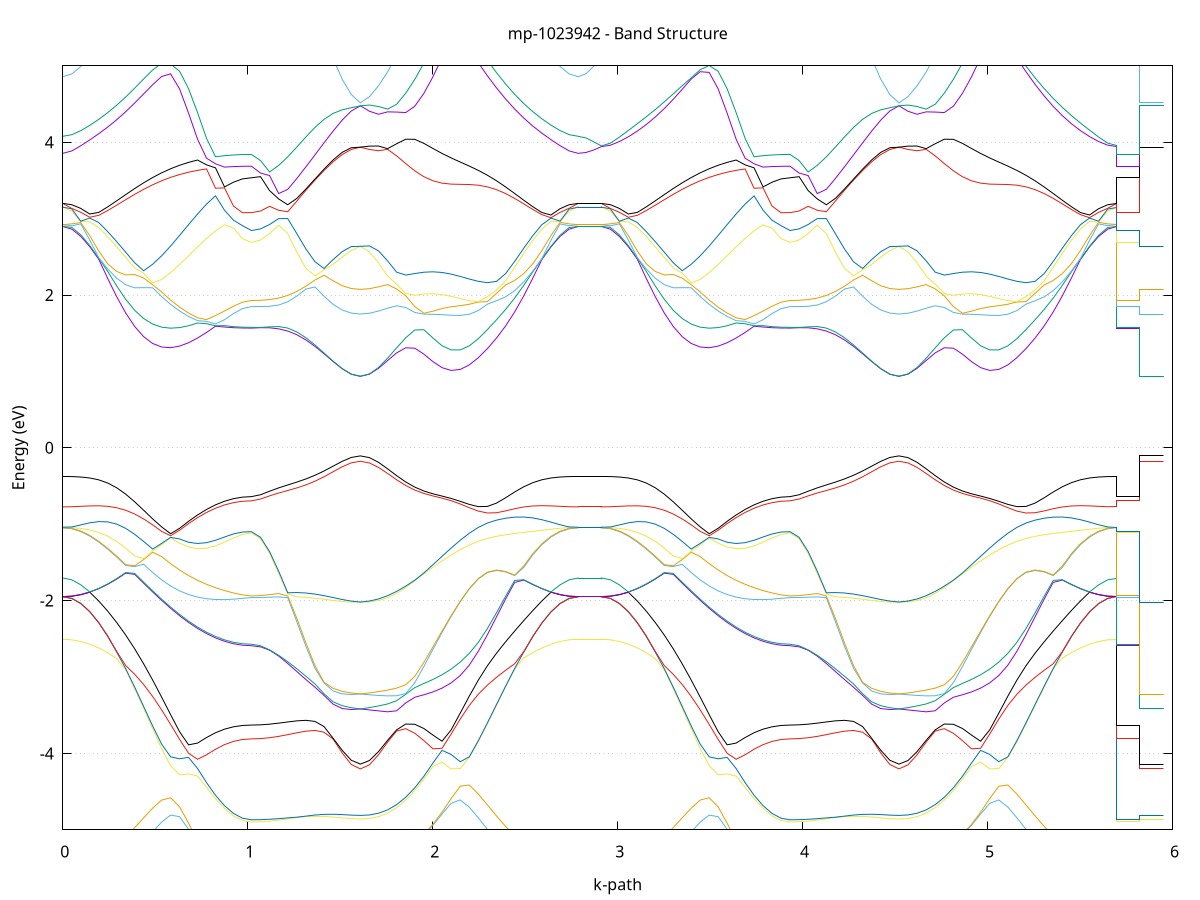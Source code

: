 set title 'mp-1023942 - Band Structure'
set xlabel 'k-path'
set ylabel 'Energy (eV)'
set grid y
set yrange [-5:5]
set terminal png size 800,600
set output 'mp-1023942_bands_gnuplot.png'
plot '-' using 1:2 with lines notitle, '-' using 1:2 with lines notitle, '-' using 1:2 with lines notitle, '-' using 1:2 with lines notitle, '-' using 1:2 with lines notitle, '-' using 1:2 with lines notitle, '-' using 1:2 with lines notitle, '-' using 1:2 with lines notitle, '-' using 1:2 with lines notitle, '-' using 1:2 with lines notitle, '-' using 1:2 with lines notitle, '-' using 1:2 with lines notitle, '-' using 1:2 with lines notitle, '-' using 1:2 with lines notitle, '-' using 1:2 with lines notitle, '-' using 1:2 with lines notitle, '-' using 1:2 with lines notitle, '-' using 1:2 with lines notitle, '-' using 1:2 with lines notitle, '-' using 1:2 with lines notitle, '-' using 1:2 with lines notitle, '-' using 1:2 with lines notitle, '-' using 1:2 with lines notitle, '-' using 1:2 with lines notitle, '-' using 1:2 with lines notitle, '-' using 1:2 with lines notitle, '-' using 1:2 with lines notitle, '-' using 1:2 with lines notitle, '-' using 1:2 with lines notitle, '-' using 1:2 with lines notitle, '-' using 1:2 with lines notitle, '-' using 1:2 with lines notitle, '-' using 1:2 with lines notitle, '-' using 1:2 with lines notitle, '-' using 1:2 with lines notitle, '-' using 1:2 with lines notitle, '-' using 1:2 with lines notitle, '-' using 1:2 with lines notitle, '-' using 1:2 with lines notitle, '-' using 1:2 with lines notitle, '-' using 1:2 with lines notitle, '-' using 1:2 with lines notitle, '-' using 1:2 with lines notitle, '-' using 1:2 with lines notitle, '-' using 1:2 with lines notitle, '-' using 1:2 with lines notitle, '-' using 1:2 with lines notitle, '-' using 1:2 with lines notitle, '-' using 1:2 with lines notitle, '-' using 1:2 with lines notitle, '-' using 1:2 with lines notitle, '-' using 1:2 with lines notitle, '-' using 1:2 with lines notitle, '-' using 1:2 with lines notitle, '-' using 1:2 with lines notitle, '-' using 1:2 with lines notitle, '-' using 1:2 with lines notitle, '-' using 1:2 with lines notitle, '-' using 1:2 with lines notitle, '-' using 1:2 with lines notitle, '-' using 1:2 with lines notitle, '-' using 1:2 with lines notitle, '-' using 1:2 with lines notitle, '-' using 1:2 with lines notitle
0.000000 -38.191925
0.048570 -38.191825
0.097139 -38.191525
0.145709 -38.190925
0.194279 -38.190225
0.242849 -38.189325
0.291418 -38.188225
0.339988 -38.187025
0.388558 -38.187625
0.437128 -38.194525
0.485697 -38.201625
0.534267 -38.208925
0.582837 -38.216025
0.631406 -38.222925
0.679976 -38.229425
0.728546 -38.235325
0.777116 -38.240525
0.825685 -38.245025
0.874255 -38.248625
0.922825 -38.251225
0.971395 -38.252825
1.019964 -38.253325
1.019964 -38.253325
1.069037 -38.253125
1.118110 -38.252425
1.167183 -38.251325
1.216256 -38.249825
1.265329 -38.247825
1.314403 -38.245525
1.363476 -38.242925
1.412549 -38.239925
1.461622 -38.236825
1.510695 -38.233725
1.559768 -38.231025
1.608841 -38.229725
1.608841 -38.229725
1.657914 -38.230825
1.706987 -38.232925
1.756060 -38.234725
1.805133 -38.235925
1.854206 -38.236225
1.903279 -38.235625
1.952352 -38.234025
2.001425 -38.231425
2.050498 -38.227925
2.099571 -38.223625
2.148644 -38.218525
2.197717 -38.212825
2.246790 -38.206725
2.295864 -38.200325
2.344937 -38.193725
2.394010 -38.187225
2.443083 -38.186925
2.492156 -38.188125
2.541229 -38.189225
2.590302 -38.190125
2.639375 -38.190925
2.688448 -38.191425
2.737521 -38.191825
2.786594 -38.191925
2.786594 -38.191925
2.828391 -38.191925
2.870189 -38.191925
2.911986 -38.191925
2.911986 -38.191925
2.960556 -38.191825
3.009126 -38.191525
3.057695 -38.190925
3.106265 -38.190225
3.154835 -38.189325
3.203405 -38.188225
3.251974 -38.187025
3.300544 -38.187625
3.349114 -38.194525
3.397684 -38.201625
3.446253 -38.208925
3.494823 -38.216025
3.543393 -38.222925
3.591962 -38.229425
3.640532 -38.235325
3.689102 -38.240525
3.737672 -38.245025
3.786241 -38.248625
3.834811 -38.251225
3.883381 -38.252825
3.931951 -38.253325
3.931951 -38.253325
3.981024 -38.253125
4.030097 -38.252425
4.079170 -38.251325
4.128243 -38.249825
4.177316 -38.247825
4.226389 -38.245525
4.275462 -38.242925
4.324535 -38.239925
4.373608 -38.236825
4.422681 -38.233725
4.471754 -38.231025
4.520827 -38.229725
4.520827 -38.229725
4.569900 -38.230825
4.618973 -38.232925
4.668046 -38.234725
4.717119 -38.235925
4.766192 -38.236225
4.815265 -38.235625
4.864338 -38.234025
4.913412 -38.231425
4.962485 -38.227925
5.011558 -38.223625
5.060631 -38.218525
5.109704 -38.212825
5.158777 -38.206725
5.207850 -38.200325
5.256923 -38.193725
5.305996 -38.187225
5.355069 -38.186925
5.404142 -38.188125
5.453215 -38.189225
5.502288 -38.190225
5.551361 -38.190925
5.600434 -38.191425
5.649507 -38.191825
5.698580 -38.191925
5.698580 -38.253325
5.740378 -38.253325
5.782175 -38.253325
5.823973 -38.253325
5.823973 -38.229725
5.865770 -38.229725
5.907567 -38.229725
5.949365 -38.229725
e
0.000000 -38.191925
0.048570 -38.191825
0.097139 -38.191525
0.145709 -38.190925
0.194279 -38.190225
0.242849 -38.189325
0.291418 -38.188225
0.339988 -38.187025
0.388558 -38.187625
0.437128 -38.194525
0.485697 -38.201625
0.534267 -38.208925
0.582837 -38.216025
0.631406 -38.222925
0.679976 -38.229425
0.728546 -38.235325
0.777116 -38.240525
0.825685 -38.245025
0.874255 -38.248625
0.922825 -38.251225
0.971395 -38.252825
1.019964 -38.253325
1.019964 -38.253325
1.069037 -38.253125
1.118110 -38.252425
1.167183 -38.251325
1.216256 -38.249825
1.265329 -38.247825
1.314403 -38.245525
1.363476 -38.242925
1.412549 -38.239925
1.461622 -38.236825
1.510695 -38.233725
1.559768 -38.231025
1.608841 -38.229725
1.608841 -38.229725
1.657914 -38.230825
1.706987 -38.232925
1.756060 -38.234725
1.805133 -38.235925
1.854206 -38.236225
1.903279 -38.235625
1.952352 -38.234025
2.001425 -38.231425
2.050498 -38.227925
2.099571 -38.223625
2.148644 -38.218525
2.197717 -38.212825
2.246790 -38.206725
2.295864 -38.200325
2.344937 -38.193725
2.394010 -38.187225
2.443083 -38.186925
2.492156 -38.188125
2.541229 -38.189225
2.590302 -38.190125
2.639375 -38.190925
2.688448 -38.191425
2.737521 -38.191825
2.786594 -38.191925
2.786594 -38.191925
2.828391 -38.191925
2.870189 -38.191925
2.911986 -38.191925
2.911986 -38.191925
2.960556 -38.191825
3.009126 -38.191525
3.057695 -38.190925
3.106265 -38.190225
3.154835 -38.189325
3.203405 -38.188225
3.251974 -38.187025
3.300544 -38.187625
3.349114 -38.194525
3.397684 -38.201625
3.446253 -38.208925
3.494823 -38.216025
3.543393 -38.222925
3.591962 -38.229425
3.640532 -38.235325
3.689102 -38.240525
3.737672 -38.245025
3.786241 -38.248625
3.834811 -38.251225
3.883381 -38.252825
3.931951 -38.253325
3.931951 -38.253325
3.981024 -38.253125
4.030097 -38.252425
4.079170 -38.251325
4.128243 -38.249825
4.177316 -38.247825
4.226389 -38.245525
4.275462 -38.242925
4.324535 -38.239925
4.373608 -38.236825
4.422681 -38.233725
4.471754 -38.231025
4.520827 -38.229725
4.520827 -38.229725
4.569900 -38.230825
4.618973 -38.232925
4.668046 -38.234725
4.717119 -38.235925
4.766192 -38.236225
4.815265 -38.235625
4.864338 -38.234025
4.913412 -38.231425
4.962485 -38.227925
5.011558 -38.223625
5.060631 -38.218525
5.109704 -38.212825
5.158777 -38.206725
5.207850 -38.200325
5.256923 -38.193725
5.305996 -38.187225
5.355069 -38.186925
5.404142 -38.188125
5.453215 -38.189225
5.502288 -38.190225
5.551361 -38.190925
5.600434 -38.191425
5.649507 -38.191825
5.698580 -38.191925
5.698580 -38.253325
5.740378 -38.253325
5.782175 -38.253325
5.823973 -38.253325
5.823973 -38.229725
5.865770 -38.229725
5.907567 -38.229725
5.949365 -38.229725
e
0.000000 -38.156725
0.048570 -38.157225
0.097139 -38.158925
0.145709 -38.161525
0.194279 -38.165225
0.242849 -38.169725
0.291418 -38.175025
0.339988 -38.181025
0.388558 -38.185725
0.437128 -38.184325
0.485697 -38.182825
0.534267 -38.181325
0.582837 -38.179925
0.631406 -38.178525
0.679976 -38.177225
0.728546 -38.175925
0.777116 -38.176825
0.825685 -38.177925
0.874255 -38.178825
0.922825 -38.179425
0.971395 -38.179825
1.019964 -38.179925
1.019964 -38.179925
1.069037 -38.180425
1.118110 -38.181725
1.167183 -38.184025
1.216256 -38.186925
1.265329 -38.190625
1.314403 -38.194825
1.363476 -38.199425
1.412549 -38.204225
1.461622 -38.209025
1.510695 -38.213425
1.559768 -38.217125
1.608841 -38.218725
1.608841 -38.218725
1.657914 -38.217225
1.706987 -38.214025
1.756060 -38.210225
1.805133 -38.206125
1.854206 -38.202025
1.903279 -38.197925
1.952352 -38.193825
2.001425 -38.189925
2.050498 -38.186125
2.099571 -38.182425
2.148644 -38.179025
2.197717 -38.179625
2.246790 -38.181125
2.295864 -38.182625
2.344937 -38.184125
2.394010 -38.185525
2.443083 -38.180925
2.492156 -38.175125
2.541229 -38.169825
2.590302 -38.165325
2.639375 -38.161625
2.688448 -38.158925
2.737521 -38.157225
2.786594 -38.156725
2.786594 -38.156725
2.828391 -38.156725
2.870189 -38.156725
2.911986 -38.156725
2.911986 -38.156725
2.960556 -38.157225
3.009126 -38.158925
3.057695 -38.161525
3.106265 -38.165225
3.154835 -38.169725
3.203405 -38.175025
3.251974 -38.181025
3.300544 -38.185725
3.349114 -38.184325
3.397684 -38.182825
3.446253 -38.181325
3.494823 -38.179925
3.543393 -38.178525
3.591962 -38.177225
3.640532 -38.175925
3.689102 -38.176825
3.737672 -38.177925
3.786241 -38.178825
3.834811 -38.179425
3.883381 -38.179825
3.931951 -38.179925
3.931951 -38.179925
3.981024 -38.180425
4.030097 -38.181725
4.079170 -38.184025
4.128243 -38.186925
4.177316 -38.190625
4.226389 -38.194825
4.275462 -38.199425
4.324535 -38.204225
4.373608 -38.209025
4.422681 -38.213425
4.471754 -38.217125
4.520827 -38.218725
4.520827 -38.218725
4.569900 -38.217225
4.618973 -38.214025
4.668046 -38.210225
4.717119 -38.206125
4.766192 -38.202025
4.815265 -38.197925
4.864338 -38.193825
4.913412 -38.189925
4.962485 -38.186125
5.011558 -38.182425
5.060631 -38.179025
5.109704 -38.179625
5.158777 -38.181125
5.207850 -38.182625
5.256923 -38.184125
5.305996 -38.185525
5.355069 -38.180925
5.404142 -38.175125
5.453215 -38.169825
5.502288 -38.165325
5.551361 -38.161625
5.600434 -38.158925
5.649507 -38.157225
5.698580 -38.156725
5.698580 -38.179925
5.740378 -38.179925
5.782175 -38.179925
5.823973 -38.179925
5.823973 -38.218725
5.865770 -38.218725
5.907567 -38.218725
5.949365 -38.218725
e
0.000000 -38.156725
0.048570 -38.157225
0.097139 -38.158925
0.145709 -38.161525
0.194279 -38.165225
0.242849 -38.169725
0.291418 -38.175025
0.339988 -38.181025
0.388558 -38.185725
0.437128 -38.184325
0.485697 -38.182825
0.534267 -38.181325
0.582837 -38.179925
0.631406 -38.178525
0.679976 -38.177225
0.728546 -38.175925
0.777116 -38.176825
0.825685 -38.177925
0.874255 -38.178825
0.922825 -38.179425
0.971395 -38.179825
1.019964 -38.179925
1.019964 -38.179925
1.069037 -38.180425
1.118110 -38.181725
1.167183 -38.184025
1.216256 -38.186925
1.265329 -38.190625
1.314403 -38.194825
1.363476 -38.199425
1.412549 -38.204225
1.461622 -38.209025
1.510695 -38.213425
1.559768 -38.217125
1.608841 -38.218725
1.608841 -38.218725
1.657914 -38.217225
1.706987 -38.214025
1.756060 -38.210225
1.805133 -38.206125
1.854206 -38.202025
1.903279 -38.197925
1.952352 -38.193825
2.001425 -38.189925
2.050498 -38.186125
2.099571 -38.182425
2.148644 -38.179025
2.197717 -38.179625
2.246790 -38.181125
2.295864 -38.182625
2.344937 -38.184125
2.394010 -38.185525
2.443083 -38.180925
2.492156 -38.175125
2.541229 -38.169825
2.590302 -38.165325
2.639375 -38.161625
2.688448 -38.158925
2.737521 -38.157225
2.786594 -38.156725
2.786594 -38.156725
2.828391 -38.156725
2.870189 -38.156725
2.911986 -38.156725
2.911986 -38.156725
2.960556 -38.157225
3.009126 -38.158925
3.057695 -38.161525
3.106265 -38.165225
3.154835 -38.169725
3.203405 -38.175025
3.251974 -38.181025
3.300544 -38.185725
3.349114 -38.184325
3.397684 -38.182825
3.446253 -38.181325
3.494823 -38.179925
3.543393 -38.178525
3.591962 -38.177225
3.640532 -38.175925
3.689102 -38.176825
3.737672 -38.177925
3.786241 -38.178825
3.834811 -38.179425
3.883381 -38.179825
3.931951 -38.179925
3.931951 -38.179925
3.981024 -38.180425
4.030097 -38.181725
4.079170 -38.184025
4.128243 -38.186925
4.177316 -38.190625
4.226389 -38.194825
4.275462 -38.199425
4.324535 -38.204225
4.373608 -38.209025
4.422681 -38.213425
4.471754 -38.217125
4.520827 -38.218725
4.520827 -38.218725
4.569900 -38.217225
4.618973 -38.214025
4.668046 -38.210225
4.717119 -38.206125
4.766192 -38.202025
4.815265 -38.197925
4.864338 -38.193825
4.913412 -38.189925
4.962485 -38.186125
5.011558 -38.182425
5.060631 -38.179025
5.109704 -38.179625
5.158777 -38.181125
5.207850 -38.182625
5.256923 -38.184125
5.305996 -38.185525
5.355069 -38.180925
5.404142 -38.175125
5.453215 -38.169825
5.502288 -38.165325
5.551361 -38.161625
5.600434 -38.158925
5.649507 -38.157225
5.698580 -38.156725
5.698580 -38.179925
5.740378 -38.179925
5.782175 -38.179925
5.823973 -38.179925
5.823973 -38.218725
5.865770 -38.218725
5.907567 -38.218725
5.949365 -38.218725
e
0.000000 -38.156725
0.048570 -38.156825
0.097139 -38.157225
0.145709 -38.157825
0.194279 -38.158725
0.242849 -38.159825
0.291418 -38.161125
0.339988 -38.162525
0.388558 -38.164125
0.437128 -38.165725
0.485697 -38.167525
0.534267 -38.169225
0.582837 -38.170925
0.631406 -38.172625
0.679976 -38.174125
0.728546 -38.175625
0.777116 -38.174925
0.825685 -38.173925
0.874255 -38.173225
0.922825 -38.172725
0.971395 -38.172325
1.019964 -38.172225
1.019964 -38.172225
1.069037 -38.172225
1.118110 -38.172125
1.167183 -38.171925
1.216256 -38.171725
1.265329 -38.171425
1.314403 -38.171125
1.363476 -38.170825
1.412549 -38.170525
1.461622 -38.170225
1.510695 -38.170025
1.559768 -38.169825
1.608841 -38.169825
1.608841 -38.169825
1.657914 -38.169825
1.706987 -38.170025
1.756060 -38.170425
1.805133 -38.170825
1.854206 -38.171525
1.903279 -38.172225
1.952352 -38.173225
2.001425 -38.174225
2.050498 -38.175425
2.099571 -38.176825
2.148644 -38.178125
2.197717 -38.175825
2.246790 -38.172725
2.295864 -38.170025
2.344937 -38.167525
2.394010 -38.165225
2.443083 -38.163225
2.492156 -38.161525
2.541229 -38.160025
2.590302 -38.158825
2.639375 -38.157925
2.688448 -38.157225
2.737521 -38.156825
2.786594 -38.156725
2.786594 -38.156725
2.828391 -38.156725
2.870189 -38.156725
2.911986 -38.156725
2.911986 -38.156725
2.960556 -38.156825
3.009126 -38.157225
3.057695 -38.157825
3.106265 -38.158725
3.154835 -38.159825
3.203405 -38.161125
3.251974 -38.162525
3.300544 -38.164125
3.349114 -38.165725
3.397684 -38.167525
3.446253 -38.169225
3.494823 -38.170925
3.543393 -38.172625
3.591962 -38.174125
3.640532 -38.175625
3.689102 -38.174925
3.737672 -38.173925
3.786241 -38.173225
3.834811 -38.172725
3.883381 -38.172325
3.931951 -38.172225
3.931951 -38.172225
3.981024 -38.172225
4.030097 -38.172125
4.079170 -38.171925
4.128243 -38.171725
4.177316 -38.171425
4.226389 -38.171125
4.275462 -38.170825
4.324535 -38.170525
4.373608 -38.170225
4.422681 -38.170025
4.471754 -38.169825
4.520827 -38.169825
4.520827 -38.169825
4.569900 -38.169825
4.618973 -38.170025
4.668046 -38.170425
4.717119 -38.170825
4.766192 -38.171525
4.815265 -38.172225
4.864338 -38.173225
4.913412 -38.174225
4.962485 -38.175425
5.011558 -38.176825
5.060631 -38.178125
5.109704 -38.175825
5.158777 -38.172725
5.207850 -38.170025
5.256923 -38.167525
5.305996 -38.165225
5.355069 -38.163225
5.404142 -38.161525
5.453215 -38.160025
5.502288 -38.158825
5.551361 -38.157925
5.600434 -38.157225
5.649507 -38.156825
5.698580 -38.156725
5.698580 -38.172225
5.740378 -38.172225
5.782175 -38.172225
5.823973 -38.172225
5.823973 -38.169825
5.865770 -38.169825
5.907567 -38.169825
5.949365 -38.169825
e
0.000000 -38.156725
0.048570 -38.156825
0.097139 -38.157225
0.145709 -38.157825
0.194279 -38.158725
0.242849 -38.159825
0.291418 -38.161125
0.339988 -38.162525
0.388558 -38.164125
0.437128 -38.165725
0.485697 -38.167525
0.534267 -38.169225
0.582837 -38.170925
0.631406 -38.172625
0.679976 -38.174125
0.728546 -38.175625
0.777116 -38.174925
0.825685 -38.173925
0.874255 -38.173225
0.922825 -38.172725
0.971395 -38.172325
1.019964 -38.172225
1.019964 -38.172225
1.069037 -38.172225
1.118110 -38.172125
1.167183 -38.171925
1.216256 -38.171725
1.265329 -38.171425
1.314403 -38.171125
1.363476 -38.170825
1.412549 -38.170525
1.461622 -38.170225
1.510695 -38.170025
1.559768 -38.169825
1.608841 -38.169825
1.608841 -38.169825
1.657914 -38.169825
1.706987 -38.170025
1.756060 -38.170425
1.805133 -38.170825
1.854206 -38.171525
1.903279 -38.172225
1.952352 -38.173225
2.001425 -38.174225
2.050498 -38.175425
2.099571 -38.176825
2.148644 -38.178125
2.197717 -38.175825
2.246790 -38.172725
2.295864 -38.170025
2.344937 -38.167525
2.394010 -38.165225
2.443083 -38.163225
2.492156 -38.161525
2.541229 -38.160025
2.590302 -38.158825
2.639375 -38.157925
2.688448 -38.157225
2.737521 -38.156825
2.786594 -38.156725
2.786594 -38.156725
2.828391 -38.156725
2.870189 -38.156725
2.911986 -38.156725
2.911986 -38.156725
2.960556 -38.156825
3.009126 -38.157225
3.057695 -38.157825
3.106265 -38.158725
3.154835 -38.159825
3.203405 -38.161125
3.251974 -38.162525
3.300544 -38.164125
3.349114 -38.165725
3.397684 -38.167525
3.446253 -38.169225
3.494823 -38.170925
3.543393 -38.172625
3.591962 -38.174125
3.640532 -38.175625
3.689102 -38.174925
3.737672 -38.173925
3.786241 -38.173225
3.834811 -38.172725
3.883381 -38.172325
3.931951 -38.172225
3.931951 -38.172225
3.981024 -38.172225
4.030097 -38.172125
4.079170 -38.171925
4.128243 -38.171725
4.177316 -38.171425
4.226389 -38.171125
4.275462 -38.170825
4.324535 -38.170525
4.373608 -38.170225
4.422681 -38.170025
4.471754 -38.169825
4.520827 -38.169825
4.520827 -38.169825
4.569900 -38.169825
4.618973 -38.170025
4.668046 -38.170425
4.717119 -38.170825
4.766192 -38.171525
4.815265 -38.172225
4.864338 -38.173225
4.913412 -38.174225
4.962485 -38.175425
5.011558 -38.176825
5.060631 -38.178125
5.109704 -38.175825
5.158777 -38.172725
5.207850 -38.170025
5.256923 -38.167525
5.305996 -38.165225
5.355069 -38.163225
5.404142 -38.161525
5.453215 -38.160025
5.502288 -38.158825
5.551361 -38.157925
5.600434 -38.157225
5.649507 -38.156825
5.698580 -38.156725
5.698580 -38.172225
5.740378 -38.172225
5.782175 -38.172225
5.823973 -38.172225
5.823973 -38.169825
5.865770 -38.169825
5.907567 -38.169825
5.949365 -38.169825
e
0.000000 -13.138825
0.048570 -13.130625
0.097139 -13.106125
0.145709 -13.065425
0.194279 -13.008925
0.242849 -12.937025
0.291418 -12.850225
0.339988 -12.749225
0.388558 -12.635125
0.437128 -12.508825
0.485697 -12.371825
0.534267 -12.225825
0.582837 -12.072825
0.631406 -11.915525
0.679976 -11.757025
0.728546 -11.601225
0.777116 -11.452925
0.825685 -11.317625
0.874255 -11.201925
0.922825 -11.112425
0.971395 -11.055525
1.019964 -11.036025
1.019964 -11.036025
1.069037 -11.031425
1.118110 -11.018125
1.167183 -10.996425
1.216256 -10.967125
1.265329 -10.931525
1.314403 -10.891225
1.363476 -10.848025
1.412549 -10.804625
1.461622 -10.763825
1.510695 -10.729225
1.559768 -10.704425
1.608841 -10.693625
1.608841 -10.693625
1.657914 -10.705925
1.706987 -10.739525
1.756060 -10.796625
1.805133 -10.877525
1.854206 -10.981025
1.903279 -11.104525
1.952352 -11.244525
2.001425 -11.396825
2.050498 -11.557225
2.099571 -11.721725
2.148644 -11.886825
2.197717 -12.049225
2.246790 -12.206325
2.295864 -12.355825
2.344937 -12.495825
2.394010 -12.624725
2.443083 -12.741225
2.492156 -12.844225
2.541229 -12.932825
2.590302 -13.006225
2.639375 -13.063925
2.688448 -13.105425
2.737521 -13.130525
2.786594 -13.138825
2.786594 -13.138825
2.828391 -13.138825
2.870189 -13.138825
2.911986 -13.138825
2.911986 -13.138825
2.960556 -13.130625
3.009126 -13.106125
3.057695 -13.065425
3.106265 -13.008925
3.154835 -12.937025
3.203405 -12.850225
3.251974 -12.749225
3.300544 -12.635125
3.349114 -12.508825
3.397684 -12.371825
3.446253 -12.225825
3.494823 -12.072825
3.543393 -11.915525
3.591962 -11.757025
3.640532 -11.601225
3.689102 -11.452925
3.737672 -11.317625
3.786241 -11.201925
3.834811 -11.112425
3.883381 -11.055525
3.931951 -11.035925
3.931951 -11.035925
3.981024 -11.031425
4.030097 -11.018125
4.079170 -10.996425
4.128243 -10.967125
4.177316 -10.931525
4.226389 -10.891225
4.275462 -10.848025
4.324535 -10.804625
4.373608 -10.763825
4.422681 -10.729225
4.471754 -10.704425
4.520827 -10.693625
4.520827 -10.693625
4.569900 -10.705925
4.618973 -10.739525
4.668046 -10.796625
4.717119 -10.877525
4.766192 -10.981025
4.815265 -11.104525
4.864338 -11.244525
4.913412 -11.396825
4.962485 -11.557225
5.011558 -11.721725
5.060631 -11.886725
5.109704 -12.049225
5.158777 -12.206325
5.207850 -12.355825
5.256923 -12.495825
5.305996 -12.624725
5.355069 -12.741225
5.404142 -12.844225
5.453215 -12.932825
5.502288 -13.006225
5.551361 -13.063925
5.600434 -13.105425
5.649507 -13.130525
5.698580 -13.138825
5.698580 -11.035925
5.740378 -11.035925
5.782175 -11.035925
5.823973 -11.036025
5.823973 -10.693625
5.865770 -10.693625
5.907567 -10.693625
5.949365 -10.693625
e
0.000000 -13.086825
0.048570 -13.078625
0.097139 -13.054125
0.145709 -13.013525
0.194279 -12.957025
0.242849 -12.885125
0.291418 -12.798425
0.339988 -12.697725
0.388558 -12.583825
0.437128 -12.458025
0.485697 -12.321625
0.534267 -12.176425
0.582837 -12.024525
0.631406 -11.868725
0.679976 -11.712025
0.728546 -11.558525
0.777116 -11.413125
0.825685 -11.281325
0.874255 -11.169325
0.922825 -11.083525
0.971395 -11.029525
1.019964 -11.011125
1.019964 -11.011125
1.069037 -11.006725
1.118110 -10.993725
1.167183 -10.972725
1.216256 -10.944425
1.265329 -10.910025
1.314403 -10.871225
1.363476 -10.830125
1.412549 -10.789225
1.461622 -10.751425
1.510695 -10.720325
1.559768 -10.699725
1.608841 -10.693625
1.608841 -10.693625
1.657914 -10.700725
1.706987 -10.728825
1.756060 -10.780125
1.805133 -10.855425
1.854206 -10.953725
1.903279 -11.072525
1.952352 -11.208425
2.001425 -11.357125
2.050498 -11.514625
2.099571 -11.676825
2.148644 -11.840025
2.197717 -12.001025
2.246790 -12.156925
2.295864 -12.305625
2.344937 -12.445025
2.394010 -12.573525
2.443083 -12.689725
2.492156 -12.792525
2.541229 -12.881025
2.590302 -12.954325
2.639375 -13.011925
2.688448 -13.053425
2.737521 -13.078425
2.786594 -13.086825
2.786594 -13.086825
2.828391 -13.086825
2.870189 -13.086825
2.911986 -13.086825
2.911986 -13.086825
2.960556 -13.078625
3.009126 -13.054125
3.057695 -13.013425
3.106265 -12.957025
3.154835 -12.885125
3.203405 -12.798425
3.251974 -12.697725
3.300544 -12.583825
3.349114 -12.458025
3.397684 -12.321625
3.446253 -12.176425
3.494823 -12.024525
3.543393 -11.868725
3.591962 -11.712025
3.640532 -11.558525
3.689102 -11.413125
3.737672 -11.281325
3.786241 -11.169325
3.834811 -11.083525
3.883381 -11.029525
3.931951 -11.011125
3.931951 -11.011125
3.981024 -11.006725
4.030097 -10.993725
4.079170 -10.972725
4.128243 -10.944425
4.177316 -10.910025
4.226389 -10.871225
4.275462 -10.830125
4.324535 -10.789225
4.373608 -10.751425
4.422681 -10.720325
4.471754 -10.699725
4.520827 -10.693625
4.520827 -10.693625
4.569900 -10.700725
4.618973 -10.728825
4.668046 -10.780125
4.717119 -10.855425
4.766192 -10.953725
4.815265 -11.072525
4.864338 -11.208425
4.913412 -11.357225
4.962485 -11.514625
5.011558 -11.676825
5.060631 -11.840025
5.109704 -12.001025
5.158777 -12.156925
5.207850 -12.305625
5.256923 -12.445025
5.305996 -12.573525
5.355069 -12.689725
5.404142 -12.792525
5.453215 -12.881025
5.502288 -12.954325
5.551361 -13.011925
5.600434 -13.053425
5.649507 -13.078425
5.698580 -13.086825
5.698580 -11.011125
5.740378 -11.011125
5.782175 -11.011125
5.823973 -11.011125
5.823973 -10.693625
5.865770 -10.693625
5.907567 -10.693625
5.949365 -10.693625
e
0.000000 -12.003125
0.048570 -11.997725
0.097139 -11.981525
0.145709 -11.954725
0.194279 -11.917525
0.242849 -11.870225
0.291418 -11.813225
0.339988 -11.747025
0.388558 -11.672425
0.437128 -11.590225
0.485697 -11.501525
0.534267 -11.407525
0.582837 -11.309925
0.631406 -11.210525
0.679976 -11.111625
0.728546 -11.015825
0.777116 -10.926125
0.825685 -10.845725
0.874255 -10.778025
0.922825 -10.726425
0.971395 -10.693925
1.019964 -10.682725
1.019964 -10.682725
1.069037 -10.679525
1.118110 -10.670125
1.167183 -10.654925
1.216256 -10.634425
1.265329 -10.609625
1.314403 -10.581725
1.363476 -10.552125
1.412549 -10.522625
1.461622 -10.495225
1.510695 -10.472025
1.559768 -10.455525
1.608841 -10.447825
1.608841 -10.447825
1.657914 -10.456425
1.706987 -10.478025
1.756060 -10.513625
1.805133 -10.563325
1.854206 -10.626525
1.903279 -10.702025
1.952352 -10.787825
2.001425 -10.881925
2.050498 -10.981725
2.099571 -11.084925
2.148644 -11.189425
2.197717 -11.293025
2.246790 -11.393925
2.295864 -11.490525
2.344937 -11.581525
2.394010 -11.665525
2.443083 -11.741725
2.492156 -11.809325
2.541229 -11.867525
2.590302 -11.915825
2.639375 -11.953725
2.688448 -11.981125
2.737521 -11.997625
2.786594 -12.003125
2.786594 -12.003125
2.828391 -12.003125
2.870189 -12.003125
2.911986 -12.003125
2.911986 -12.003125
2.960556 -11.997725
3.009126 -11.981525
3.057695 -11.954725
3.106265 -11.917525
3.154835 -11.870225
3.203405 -11.813225
3.251974 -11.747025
3.300544 -11.672425
3.349114 -11.590225
3.397684 -11.501525
3.446253 -11.407525
3.494823 -11.309925
3.543393 -11.210525
3.591962 -11.111625
3.640532 -11.015825
3.689102 -10.926125
3.737672 -10.845725
3.786241 -10.778025
3.834811 -10.726425
3.883381 -10.693925
3.931951 -10.682725
3.931951 -10.682725
3.981024 -10.679525
4.030097 -10.670125
4.079170 -10.654925
4.128243 -10.634425
4.177316 -10.609625
4.226389 -10.581725
4.275462 -10.552125
4.324535 -10.522625
4.373608 -10.495225
4.422681 -10.472025
4.471754 -10.455525
4.520827 -10.447825
4.520827 -10.447825
4.569900 -10.456425
4.618973 -10.478025
4.668046 -10.513625
4.717119 -10.563325
4.766192 -10.626525
4.815265 -10.702025
4.864338 -10.787825
4.913412 -10.881925
4.962485 -10.981725
5.011558 -11.084925
5.060631 -11.189425
5.109704 -11.293025
5.158777 -11.393925
5.207850 -11.490525
5.256923 -11.581525
5.305996 -11.665525
5.355069 -11.741725
5.404142 -11.809325
5.453215 -11.867525
5.502288 -11.915825
5.551361 -11.953725
5.600434 -11.981125
5.649507 -11.997625
5.698580 -12.003125
5.698580 -10.682725
5.740378 -10.682725
5.782175 -10.682725
5.823973 -10.682725
5.823973 -10.447825
5.865770 -10.447825
5.907567 -10.447825
5.949365 -10.447825
e
0.000000 -11.908725
0.048570 -11.903425
0.097139 -11.887725
0.145709 -11.861725
0.194279 -11.825625
0.242849 -11.779625
0.291418 -11.724425
0.339988 -11.660325
0.388558 -11.588125
0.437128 -11.508725
0.485697 -11.423125
0.534267 -11.332725
0.582837 -11.239225
0.631406 -11.144325
0.679976 -11.050425
0.728546 -10.960125
0.777116 -10.876425
0.825685 -10.802225
0.874255 -10.740925
0.922825 -10.695125
0.971395 -10.666925
1.019964 -10.657425
1.019964 -10.657425
1.069037 -10.654325
1.118110 -10.645325
1.167183 -10.630725
1.216256 -10.611225
1.265329 -10.587725
1.314403 -10.561425
1.363476 -10.533925
1.412549 -10.506925
1.461622 -10.482525
1.510695 -10.463025
1.559768 -10.450725
1.608841 -10.447825
1.608841 -10.447825
1.657914 -10.451025
1.706987 -10.466725
1.756060 -10.496025
1.805133 -10.539125
1.854206 -10.595725
1.903279 -10.664625
1.952352 -10.744025
2.001425 -10.831925
2.050498 -10.925925
2.099571 -11.023825
2.148644 -11.123425
2.197717 -11.222525
2.246790 -11.319425
2.295864 -11.412425
2.344937 -11.500125
2.394010 -11.581425
2.443083 -11.655125
2.492156 -11.720625
2.541229 -11.777025
2.590302 -11.823825
2.639375 -11.860725
2.688448 -11.887325
2.737521 -11.903325
2.786594 -11.908725
2.786594 -11.908725
2.828391 -11.908725
2.870189 -11.908725
2.911986 -11.908725
2.911986 -11.908725
2.960556 -11.903425
3.009126 -11.887725
3.057695 -11.861725
3.106265 -11.825625
3.154835 -11.779625
3.203405 -11.724425
3.251974 -11.660325
3.300544 -11.588125
3.349114 -11.508625
3.397684 -11.423125
3.446253 -11.332725
3.494823 -11.239225
3.543393 -11.144325
3.591962 -11.050425
3.640532 -10.960125
3.689102 -10.876425
3.737672 -10.802225
3.786241 -10.740925
3.834811 -10.695125
3.883381 -10.666925
3.931951 -10.657425
3.931951 -10.657425
3.981024 -10.654325
4.030097 -10.645325
4.079170 -10.630725
4.128243 -10.611225
4.177316 -10.587725
4.226389 -10.561425
4.275462 -10.533925
4.324535 -10.506925
4.373608 -10.482525
4.422681 -10.463025
4.471754 -10.450725
4.520827 -10.447825
4.520827 -10.447825
4.569900 -10.451025
4.618973 -10.466725
4.668046 -10.496025
4.717119 -10.539125
4.766192 -10.595725
4.815265 -10.664625
4.864338 -10.744025
4.913412 -10.831925
4.962485 -10.925925
5.011558 -11.023825
5.060631 -11.123425
5.109704 -11.222525
5.158777 -11.319425
5.207850 -11.412425
5.256923 -11.500125
5.305996 -11.581425
5.355069 -11.655125
5.404142 -11.720625
5.453215 -11.777025
5.502288 -11.823825
5.551361 -11.860725
5.600434 -11.887325
5.649507 -11.903325
5.698580 -11.908725
5.698580 -10.657425
5.740378 -10.657425
5.782175 -10.657425
5.823973 -10.657425
5.823973 -10.447825
5.865770 -10.447825
5.907567 -10.447825
5.949365 -10.447825
e
0.000000 -5.863825
0.048570 -5.854325
0.097139 -5.826025
0.145709 -5.779125
0.194279 -5.714325
0.242849 -5.632225
0.291418 -5.534225
0.339988 -5.421825
0.388558 -5.297325
0.437128 -5.164225
0.485697 -5.027925
0.534267 -4.899625
0.582837 -4.808125
0.631406 -4.828425
0.679976 -4.993725
0.728546 -5.215025
0.777116 -5.437925
0.825685 -5.641425
0.874255 -5.813025
0.922825 -5.943425
0.971395 -6.025025
1.019964 -6.052825
1.019964 -6.052825
1.069037 -6.043225
1.118110 -6.014525
1.167183 -5.967025
1.216256 -5.901325
1.265329 -5.818325
1.314403 -5.719325
1.363476 -5.606325
1.412549 -5.482525
1.461622 -5.353725
1.510695 -5.230825
1.559768 -5.135125
1.608841 -5.096925
1.608841 -5.096925
1.657914 -5.125025
1.706987 -5.178925
1.756060 -5.224925
1.805133 -5.241425
1.854206 -5.220625
1.903279 -5.161325
1.952352 -5.066025
2.001425 -4.940225
2.050498 -4.793925
2.099571 -4.654125
2.148644 -4.609325
2.197717 -4.702725
2.246790 -4.844125
2.295864 -4.994625
2.344937 -5.142425
2.394010 -5.282525
2.443083 -5.411425
2.492156 -5.527025
2.541229 -5.627325
2.590302 -5.711125
2.639375 -5.777425
2.688448 -5.825225
2.737521 -5.854125
2.786594 -5.863825
2.786594 -5.863825
2.828391 -5.863825
2.870189 -5.863825
2.911986 -5.863825
2.911986 -5.863825
2.960556 -5.854325
3.009126 -5.826025
3.057695 -5.779125
3.106265 -5.714325
3.154835 -5.632225
3.203405 -5.534225
3.251974 -5.421825
3.300544 -5.297325
3.349114 -5.164225
3.397684 -5.027925
3.446253 -4.899625
3.494823 -4.808125
3.543393 -4.828425
3.591962 -4.993725
3.640532 -5.215025
3.689102 -5.437925
3.737672 -5.641425
3.786241 -5.813025
3.834811 -5.943425
3.883381 -6.025025
3.931951 -6.052825
3.931951 -6.052825
3.981024 -6.043225
4.030097 -6.014525
4.079170 -5.967025
4.128243 -5.901325
4.177316 -5.818325
4.226389 -5.719325
4.275462 -5.606325
4.324535 -5.482525
4.373608 -5.353725
4.422681 -5.230825
4.471754 -5.135125
4.520827 -5.096925
4.520827 -5.096925
4.569900 -5.125025
4.618973 -5.178925
4.668046 -5.224925
4.717119 -5.241425
4.766192 -5.220625
4.815265 -5.161325
4.864338 -5.066025
4.913412 -4.940225
4.962485 -4.793925
5.011558 -4.654125
5.060631 -4.609325
5.109704 -4.702725
5.158777 -4.844125
5.207850 -4.994625
5.256923 -5.142425
5.305996 -5.282525
5.355069 -5.411425
5.404142 -5.527025
5.453215 -5.627325
5.502288 -5.711125
5.551361 -5.777425
5.600434 -5.825225
5.649507 -5.854125
5.698580 -5.863825
5.698580 -6.052825
5.740378 -6.052825
5.782175 -6.052825
5.823973 -6.052825
5.823973 -5.096925
5.865770 -5.096925
5.907567 -5.096925
5.949365 -5.096925
e
0.000000 -5.530225
0.048570 -5.520825
0.097139 -5.492525
0.145709 -5.445925
0.194279 -5.381425
0.242849 -5.300125
0.291418 -5.203225
0.339988 -5.092725
0.388558 -4.971325
0.437128 -4.843525
0.485697 -4.717325
0.534267 -4.611525
0.582837 -4.580725
0.631406 -4.699225
0.679976 -4.913625
0.728546 -5.149425
0.777116 -5.377025
0.825685 -5.582125
0.874255 -5.754425
0.922825 -5.885125
0.971395 -5.966925
1.019964 -5.994825
1.019964 -5.994825
1.069037 -5.985425
1.118110 -5.957325
1.167183 -5.910925
1.216256 -5.846725
1.265329 -5.765925
1.314403 -5.670025
1.363476 -5.561125
1.412549 -5.443025
1.461622 -5.321925
1.510695 -5.209525
1.559768 -5.126025
1.608841 -5.096925
1.608841 -5.096925
1.657914 -5.123625
1.706987 -5.178325
1.756060 -5.222625
1.805133 -5.238225
1.854206 -5.216925
1.903279 -5.156725
1.952352 -5.059225
2.001425 -4.928325
2.050498 -4.769625
2.099571 -4.592825
2.148644 -4.429825
2.197717 -4.414125
2.246790 -4.532925
2.295864 -4.675425
2.344937 -4.818525
2.394010 -4.955225
2.443083 -5.081925
2.492156 -5.195825
2.541229 -5.295225
2.590302 -5.378325
2.639375 -5.444125
2.688448 -5.491825
2.737521 -5.520625
2.786594 -5.530225
2.786594 -5.530225
2.828391 -5.530225
2.870189 -5.530225
2.911986 -5.530225
2.911986 -5.530225
2.960556 -5.520825
3.009126 -5.492525
3.057695 -5.445925
3.106265 -5.381425
3.154835 -5.300125
3.203405 -5.203225
3.251974 -5.092725
3.300544 -4.971325
3.349114 -4.843525
3.397684 -4.717325
3.446253 -4.611525
3.494823 -4.580725
3.543393 -4.699225
3.591962 -4.913625
3.640532 -5.149425
3.689102 -5.377025
3.737672 -5.582125
3.786241 -5.754425
3.834811 -5.885125
3.883381 -5.966925
3.931951 -5.994825
3.931951 -5.994825
3.981024 -5.985425
4.030097 -5.957325
4.079170 -5.910925
4.128243 -5.846725
4.177316 -5.765925
4.226389 -5.670025
4.275462 -5.561125
4.324535 -5.443025
4.373608 -5.321925
4.422681 -5.209525
4.471754 -5.126025
4.520827 -5.096925
4.520827 -5.096925
4.569900 -5.123625
4.618973 -5.178325
4.668046 -5.222625
4.717119 -5.238225
4.766192 -5.216925
4.815265 -5.156725
4.864338 -5.059225
4.913412 -4.928325
4.962485 -4.769625
5.011558 -4.592825
5.060631 -4.429825
5.109704 -4.414125
5.158777 -4.532925
5.207850 -4.675425
5.256923 -4.818525
5.305996 -4.955225
5.355069 -5.081925
5.404142 -5.195825
5.453215 -5.295225
5.502288 -5.378325
5.551361 -5.444125
5.600434 -5.491825
5.649507 -5.520625
5.698580 -5.530225
5.698580 -5.994825
5.740378 -5.994825
5.782175 -5.994825
5.823973 -5.994825
5.823973 -5.096925
5.865770 -5.096925
5.907567 -5.096925
5.949365 -5.096925
e
0.000000 -2.506125
0.048570 -2.513325
0.097139 -2.534925
0.145709 -2.570425
0.194279 -2.619525
0.242849 -2.682425
0.291418 -2.760725
0.339988 -2.906925
0.388558 -3.151925
0.437128 -3.410825
0.485697 -3.675825
0.534267 -3.935225
0.582837 -4.161125
0.631406 -4.280325
0.679976 -4.269125
0.728546 -4.297025
0.777116 -4.442425
0.825685 -4.593425
0.874255 -4.721425
0.922825 -4.817925
0.971395 -4.877825
1.019964 -4.898125
1.019964 -4.898125
1.069037 -4.895225
1.118110 -4.886825
1.167183 -4.873625
1.216256 -4.857025
1.265329 -4.838725
1.314403 -4.827625
1.363476 -4.824125
1.412549 -4.825725
1.461622 -4.832825
1.510695 -4.843725
1.559768 -4.854425
1.608841 -4.859525
1.608841 -4.859525
1.657914 -4.852425
1.706987 -4.827925
1.756060 -4.781425
1.805133 -4.709725
1.854206 -4.611025
1.903279 -4.485725
1.952352 -4.336125
2.001425 -4.172025
2.050498 -4.113525
2.099571 -4.203325
2.148644 -4.199125
2.197717 -4.050225
2.246790 -3.848525
2.295864 -3.614525
2.344937 -3.372325
2.394010 -3.130925
2.443083 -2.896625
2.492156 -2.751025
2.541229 -2.680625
2.590302 -2.620225
2.639375 -2.571425
2.688448 -2.535525
2.737521 -2.513525
2.786594 -2.506125
2.786594 -2.506125
2.828391 -2.506125
2.870189 -2.506125
2.911986 -2.506125
2.911986 -2.506125
2.960556 -2.513325
3.009126 -2.534925
3.057695 -2.570425
3.106265 -2.619525
3.154835 -2.682425
3.203405 -2.760725
3.251974 -2.906925
3.300544 -3.151925
3.349114 -3.410825
3.397684 -3.675825
3.446253 -3.935225
3.494823 -4.161125
3.543393 -4.280325
3.591962 -4.269125
3.640532 -4.297025
3.689102 -4.442425
3.737672 -4.593425
3.786241 -4.721425
3.834811 -4.817925
3.883381 -4.877825
3.931951 -4.898125
3.931951 -4.898125
3.981024 -4.895225
4.030097 -4.886825
4.079170 -4.873625
4.128243 -4.857025
4.177316 -4.838725
4.226389 -4.827625
4.275462 -4.824125
4.324535 -4.825725
4.373608 -4.832825
4.422681 -4.843725
4.471754 -4.854425
4.520827 -4.859525
4.520827 -4.859525
4.569900 -4.852425
4.618973 -4.827925
4.668046 -4.781425
4.717119 -4.709725
4.766192 -4.611025
4.815265 -4.485725
4.864338 -4.336125
4.913412 -4.172025
4.962485 -4.113525
5.011558 -4.203325
5.060631 -4.199125
5.109704 -4.050225
5.158777 -3.848525
5.207850 -3.614525
5.256923 -3.372325
5.305996 -3.130925
5.355069 -2.896625
5.404142 -2.751025
5.453215 -2.680625
5.502288 -2.620225
5.551361 -2.571425
5.600434 -2.535525
5.649507 -2.513525
5.698580 -2.506125
5.698580 -4.898125
5.740378 -4.898125
5.782175 -4.898125
5.823973 -4.898125
5.823973 -4.859525
5.865770 -4.859525
5.907567 -4.859525
5.949365 -4.859525
e
0.000000 -1.950225
0.048570 -1.972725
0.097139 -2.039225
0.145709 -2.147125
0.194279 -2.292225
0.242849 -2.469925
0.291418 -2.674825
0.339988 -2.890625
0.388558 -3.132225
0.437128 -3.385125
0.485697 -3.640225
0.534267 -3.878125
0.582837 -4.045025
0.631406 -4.070925
0.679976 -4.052425
0.728546 -4.198025
0.777116 -4.382425
0.825685 -4.548125
0.874255 -4.684425
0.922825 -4.785925
0.971395 -4.848325
1.019964 -4.869525
1.019964 -4.869525
1.069037 -4.867625
1.118110 -4.862325
1.167183 -4.854225
1.216256 -4.844625
1.265329 -4.835125
1.314403 -4.821225
1.363476 -4.807025
1.412549 -4.798425
1.461622 -4.796825
1.510695 -4.801125
1.559768 -4.808125
1.608841 -4.811925
1.608841 -4.811925
1.657914 -4.805925
1.706987 -4.783625
1.756060 -4.739825
1.805133 -4.670825
1.854206 -4.574425
1.903279 -4.450225
1.952352 -4.299625
2.001425 -4.126425
2.050498 -3.959925
2.099571 -4.014425
2.148644 -4.108925
2.197717 -4.045825
2.246790 -3.832725
2.295864 -3.599625
2.344937 -3.359725
2.394010 -3.120625
2.443083 -2.889225
2.492156 -2.675325
2.541229 -2.473125
2.590302 -2.295925
2.639375 -2.149925
2.688448 -2.040825
2.737521 -1.973125
2.786594 -1.950225
2.786594 -1.950225
2.828391 -1.950225
2.870189 -1.950225
2.911986 -1.950225
2.911986 -1.950225
2.960556 -1.972725
3.009126 -2.039325
3.057695 -2.147125
3.106265 -2.292225
3.154835 -2.469925
3.203405 -2.674825
3.251974 -2.890625
3.300544 -3.132225
3.349114 -3.385125
3.397684 -3.640225
3.446253 -3.878125
3.494823 -4.045025
3.543393 -4.070925
3.591962 -4.052425
3.640532 -4.198025
3.689102 -4.382425
3.737672 -4.548125
3.786241 -4.684425
3.834811 -4.785925
3.883381 -4.848325
3.931951 -4.869525
3.931951 -4.869525
3.981024 -4.867625
4.030097 -4.862325
4.079170 -4.854225
4.128243 -4.844625
4.177316 -4.835125
4.226389 -4.821225
4.275462 -4.807025
4.324535 -4.798425
4.373608 -4.796825
4.422681 -4.801125
4.471754 -4.808125
4.520827 -4.811925
4.520827 -4.811925
4.569900 -4.805925
4.618973 -4.783625
4.668046 -4.739825
4.717119 -4.670825
4.766192 -4.574425
4.815265 -4.450225
4.864338 -4.299625
4.913412 -4.126425
4.962485 -3.959925
5.011558 -4.014425
5.060631 -4.108925
5.109704 -4.045825
5.158777 -3.832725
5.207850 -3.599625
5.256923 -3.359725
5.305996 -3.120625
5.355069 -2.889225
5.404142 -2.675325
5.453215 -2.473125
5.502288 -2.295925
5.551361 -2.149925
5.600434 -2.040825
5.649507 -1.973125
5.698580 -1.950225
5.698580 -4.869525
5.740378 -4.869525
5.782175 -4.869525
5.823973 -4.869525
5.823973 -4.811925
5.865770 -4.811925
5.907567 -4.811925
5.949365 -4.811925
e
0.000000 -1.950225
0.048570 -1.969625
0.097139 -2.035625
0.145709 -2.142425
0.194279 -2.286125
0.242849 -2.461925
0.291418 -2.664625
0.339988 -2.849925
0.388558 -2.964425
0.437128 -3.098225
0.485697 -3.253925
0.534267 -3.429625
0.582837 -3.620225
0.631406 -3.816325
0.679976 -3.998125
0.728546 -4.076725
0.777116 -4.018325
0.825685 -3.945425
0.874255 -3.885425
0.922825 -3.843125
0.971395 -3.818325
1.019964 -3.810225
1.019964 -3.810225
1.069037 -3.806425
1.118110 -3.795025
1.167183 -3.777325
1.216256 -3.754825
1.265329 -3.730525
1.314403 -3.709225
1.363476 -3.699825
1.412549 -3.722725
1.461622 -3.812325
1.510695 -3.994025
1.559768 -4.145625
1.608841 -4.203125
1.608841 -4.203125
1.657914 -4.149925
1.706987 -4.018625
1.756060 -3.852725
1.805133 -3.707125
1.854206 -3.676625
1.903279 -3.736525
1.952352 -3.832225
2.001425 -3.940325
2.050498 -3.933125
2.099571 -3.748025
2.148644 -3.551425
2.197717 -3.372625
2.246790 -3.225225
2.295864 -3.106025
2.344937 -3.004125
2.394010 -2.912225
2.443083 -2.826525
2.492156 -2.667225
2.541229 -2.467025
2.590302 -2.291125
2.639375 -2.146025
2.688448 -2.037425
2.737521 -1.970125
2.786594 -1.950225
2.786594 -1.950225
2.828391 -1.950225
2.870189 -1.950225
2.911986 -1.950225
2.911986 -1.950225
2.960556 -1.969625
3.009126 -2.035625
3.057695 -2.142425
3.106265 -2.286125
3.154835 -2.461925
3.203405 -2.664625
3.251974 -2.849925
3.300544 -2.964425
3.349114 -3.098225
3.397684 -3.253925
3.446253 -3.429625
3.494823 -3.620225
3.543393 -3.816325
3.591962 -3.998125
3.640532 -4.076725
3.689102 -4.018325
3.737672 -3.945425
3.786241 -3.885425
3.834811 -3.843125
3.883381 -3.818325
3.931951 -3.810225
3.931951 -3.810225
3.981024 -3.806425
4.030097 -3.795025
4.079170 -3.777325
4.128243 -3.754825
4.177316 -3.730525
4.226389 -3.709225
4.275462 -3.699825
4.324535 -3.722725
4.373608 -3.812325
4.422681 -3.994025
4.471754 -4.145625
4.520827 -4.203125
4.520827 -4.203125
4.569900 -4.149925
4.618973 -4.018625
4.668046 -3.852725
4.717119 -3.707125
4.766192 -3.676625
4.815265 -3.736525
4.864338 -3.832225
4.913412 -3.940325
4.962485 -3.933125
5.011558 -3.748025
5.060631 -3.551425
5.109704 -3.372625
5.158777 -3.225225
5.207850 -3.106025
5.256923 -3.004125
5.305996 -2.912225
5.355069 -2.826525
5.404142 -2.667225
5.453215 -2.467025
5.502288 -2.291125
5.551361 -2.146025
5.600434 -2.037425
5.649507 -1.970125
5.698580 -1.950225
5.698580 -3.810225
5.740378 -3.810225
5.782175 -3.810225
5.823973 -3.810225
5.823973 -4.203125
5.865770 -4.203125
5.907567 -4.203125
5.949365 -4.203125
e
0.000000 -1.947325
0.048570 -1.943525
0.097139 -1.923425
0.145709 -1.890225
0.194279 -2.004725
0.242849 -2.138125
0.291418 -2.286725
0.339988 -2.450725
0.388558 -2.630925
0.437128 -2.827725
0.485697 -3.039625
0.534267 -3.263125
0.582837 -3.492225
0.631406 -3.716325
0.679976 -3.888025
0.728546 -3.865225
0.777116 -3.792425
0.825685 -3.729525
0.874255 -3.682925
0.922825 -3.652025
0.971395 -3.634725
1.019964 -3.629225
1.019964 -3.629225
1.069037 -3.626225
1.118110 -3.617525
1.167183 -3.604225
1.216256 -3.588625
1.265329 -3.574225
1.314403 -3.567225
1.363476 -3.581425
1.412549 -3.648925
1.461622 -3.802825
1.510695 -3.959725
1.559768 -4.089925
1.608841 -4.140325
1.608841 -4.140325
1.657914 -4.093425
1.706987 -3.976725
1.756060 -3.829225
1.805133 -3.691625
1.854206 -3.615825
1.903279 -3.619025
1.952352 -3.674325
2.001425 -3.760525
2.050498 -3.840625
2.099571 -3.693425
2.148644 -3.473925
2.197717 -3.251025
2.246790 -3.040225
2.295864 -2.852725
2.344937 -2.688625
2.394010 -2.539825
2.443083 -2.398825
2.492156 -2.262325
2.541229 -2.130125
2.590302 -2.004525
2.639375 -1.890225
2.688448 -1.922825
2.737521 -1.943325
2.786594 -1.947325
2.786594 -1.947325
2.828391 -1.947325
2.870189 -1.947325
2.911986 -1.947325
2.911986 -1.947325
2.960556 -1.943525
3.009126 -1.923425
3.057695 -1.890225
3.106265 -2.004725
3.154835 -2.138125
3.203405 -2.286725
3.251974 -2.450725
3.300544 -2.630925
3.349114 -2.827725
3.397684 -3.039625
3.446253 -3.263125
3.494823 -3.492225
3.543393 -3.716325
3.591962 -3.888025
3.640532 -3.865225
3.689102 -3.792425
3.737672 -3.729525
3.786241 -3.682925
3.834811 -3.652025
3.883381 -3.634725
3.931951 -3.629225
3.931951 -3.629225
3.981024 -3.626225
4.030097 -3.617525
4.079170 -3.604225
4.128243 -3.588625
4.177316 -3.574225
4.226389 -3.567225
4.275462 -3.581425
4.324535 -3.648925
4.373608 -3.802825
4.422681 -3.959725
4.471754 -4.089925
4.520827 -4.140325
4.520827 -4.140325
4.569900 -4.093425
4.618973 -3.976725
4.668046 -3.829225
4.717119 -3.691625
4.766192 -3.615825
4.815265 -3.619025
4.864338 -3.674325
4.913412 -3.760525
4.962485 -3.840625
5.011558 -3.693425
5.060631 -3.473925
5.109704 -3.251025
5.158777 -3.040225
5.207850 -2.852725
5.256923 -2.688625
5.305996 -2.539825
5.355069 -2.398825
5.404142 -2.262325
5.453215 -2.130125
5.502288 -2.004525
5.551361 -1.890225
5.600434 -1.922825
5.649507 -1.943325
5.698580 -1.947325
5.698580 -3.629225
5.740378 -3.629225
5.782175 -3.629225
5.823973 -3.629225
5.823973 -4.140325
5.865770 -4.140325
5.907567 -4.140325
5.949365 -4.140325
e
0.000000 -1.947325
0.048570 -1.940525
0.097139 -1.920025
0.145709 -1.888025
0.194279 -1.844525
0.242849 -1.787025
0.291418 -1.718825
0.339988 -1.641025
0.388558 -1.656125
0.437128 -1.772025
0.485697 -1.886225
0.534267 -1.996425
0.582837 -2.100825
0.631406 -2.197725
0.679976 -2.285925
0.728546 -2.364325
0.777116 -2.432025
0.825685 -2.488325
0.874255 -2.532625
0.922825 -2.564625
0.971395 -2.583925
1.019964 -2.590325
1.019964 -2.590325
1.069037 -2.605525
1.118110 -2.649125
1.167183 -2.726125
1.216256 -2.823525
1.265329 -2.928425
1.314403 -3.033125
1.363476 -3.133725
1.412549 -3.241425
1.461622 -3.355625
1.510695 -3.412825
1.559768 -3.425825
1.608841 -3.418425
1.608841 -3.418425
1.657914 -3.430825
1.706987 -3.443425
1.756060 -3.455725
1.805133 -3.442125
1.854206 -3.339525
1.903279 -3.265125
1.952352 -3.232525
2.001425 -3.195525
2.050498 -3.145725
2.099571 -3.077325
2.148644 -2.981225
2.197717 -2.845225
2.246790 -2.663125
2.295864 -2.445825
2.344937 -2.212725
2.394010 -1.980525
2.443083 -1.762225
2.492156 -1.730725
2.541229 -1.790325
2.590302 -1.844525
2.639375 -1.889425
2.688448 -1.919825
2.737521 -1.940425
2.786594 -1.947325
2.786594 -1.947325
2.828391 -1.947325
2.870189 -1.947325
2.911986 -1.947325
2.911986 -1.947325
2.960556 -1.940525
3.009126 -1.920025
3.057695 -1.888025
3.106265 -1.844525
3.154835 -1.787025
3.203405 -1.718825
3.251974 -1.641025
3.300544 -1.656125
3.349114 -1.772025
3.397684 -1.886225
3.446253 -1.996425
3.494823 -2.100825
3.543393 -2.197725
3.591962 -2.285925
3.640532 -2.364325
3.689102 -2.432025
3.737672 -2.488325
3.786241 -2.532625
3.834811 -2.564625
3.883381 -2.583925
3.931951 -2.590325
3.931951 -2.590325
3.981024 -2.605525
4.030097 -2.649125
4.079170 -2.726125
4.128243 -2.823525
4.177316 -2.928425
4.226389 -3.033125
4.275462 -3.133725
4.324535 -3.241425
4.373608 -3.355625
4.422681 -3.412825
4.471754 -3.425825
4.520827 -3.418425
4.520827 -3.418425
4.569900 -3.430825
4.618973 -3.443425
4.668046 -3.455725
4.717119 -3.442125
4.766192 -3.339525
4.815265 -3.265125
4.864338 -3.232525
4.913412 -3.195525
4.962485 -3.145725
5.011558 -3.077325
5.060631 -2.981225
5.109704 -2.845225
5.158777 -2.663125
5.207850 -2.445825
5.256923 -2.212725
5.305996 -1.980525
5.355069 -1.762225
5.404142 -1.730725
5.453215 -1.790325
5.502288 -1.844525
5.551361 -1.889425
5.600434 -1.919825
5.649507 -1.940425
5.698580 -1.947325
5.698580 -2.590325
5.740378 -2.590325
5.782175 -2.590325
5.823973 -2.590325
5.823973 -3.418425
5.865770 -3.418425
5.907567 -3.418425
5.949365 -3.418425
e
0.000000 -1.704125
0.048570 -1.727725
0.097139 -1.792825
0.145709 -1.886425
0.194279 -1.839925
0.242849 -1.781525
0.291418 -1.712125
0.339988 -1.633025
0.388558 -1.643525
0.437128 -1.758325
0.485697 -1.871725
0.534267 -1.981125
0.582837 -2.084725
0.631406 -2.181025
0.679976 -2.268625
0.728546 -2.346525
0.777116 -2.413825
0.825685 -2.469825
0.874255 -2.513825
0.922825 -2.545625
0.971395 -2.564825
1.019964 -2.571225
1.019964 -2.571225
1.069037 -2.590725
1.118110 -2.645225
1.167183 -2.716025
1.216256 -2.799625
1.265329 -2.892725
1.314403 -2.989725
1.363476 -3.091325
1.412549 -3.219025
1.461622 -3.325225
1.510695 -3.375825
1.559768 -3.402125
1.608841 -3.418425
1.608841 -3.418425
1.657914 -3.401025
1.706987 -3.378925
1.756060 -3.352825
1.805133 -3.310225
1.854206 -3.225825
1.903279 -3.138725
1.952352 -3.084425
2.001425 -3.031925
2.050498 -2.970825
2.099571 -2.896625
2.148644 -2.805125
2.197717 -2.690625
2.246790 -2.545625
2.295864 -2.366025
2.344937 -2.159825
2.394010 -1.944225
2.443083 -1.736325
2.492156 -1.726725
2.541229 -1.786725
2.590302 -1.841125
2.639375 -1.886225
2.688448 -1.794325
2.737521 -1.728225
2.786594 -1.704125
2.786594 -1.704125
2.828391 -1.704125
2.870189 -1.704125
2.911986 -1.704125
2.911986 -1.704125
2.960556 -1.727725
3.009126 -1.792825
3.057695 -1.886425
3.106265 -1.839925
3.154835 -1.781525
3.203405 -1.712125
3.251974 -1.633025
3.300544 -1.643525
3.349114 -1.758325
3.397684 -1.871625
3.446253 -1.981125
3.494823 -2.084725
3.543393 -2.181025
3.591962 -2.268625
3.640532 -2.346525
3.689102 -2.413825
3.737672 -2.469825
3.786241 -2.513825
3.834811 -2.545625
3.883381 -2.564825
3.931951 -2.571225
3.931951 -2.571225
3.981024 -2.590725
4.030097 -2.645225
4.079170 -2.716025
4.128243 -2.799625
4.177316 -2.892725
4.226389 -2.989725
4.275462 -3.091325
4.324535 -3.219025
4.373608 -3.325225
4.422681 -3.375825
4.471754 -3.402125
4.520827 -3.418425
4.520827 -3.418425
4.569900 -3.401025
4.618973 -3.378925
4.668046 -3.352825
4.717119 -3.310225
4.766192 -3.225825
4.815265 -3.138725
4.864338 -3.084425
4.913412 -3.031925
4.962485 -2.970825
5.011558 -2.896625
5.060631 -2.805125
5.109704 -2.690625
5.158777 -2.545625
5.207850 -2.366025
5.256923 -2.159825
5.305996 -1.944225
5.355069 -1.736325
5.404142 -1.726725
5.453215 -1.786725
5.502288 -1.841125
5.551361 -1.886225
5.600434 -1.794325
5.649507 -1.728225
5.698580 -1.704125
5.698580 -2.571225
5.740378 -2.571225
5.782175 -2.571225
5.823973 -2.571225
5.823973 -3.418425
5.865770 -3.418425
5.907567 -3.418425
5.949365 -3.418425
e
0.000000 -1.046925
0.048570 -1.059425
0.097139 -1.096225
0.145709 -1.155125
0.194279 -1.232925
0.242849 -1.325625
0.291418 -1.429525
0.339988 -1.540625
0.388558 -1.554825
0.437128 -1.524825
0.485697 -1.631825
0.534267 -1.728125
0.582837 -1.808825
0.631406 -1.872825
0.679976 -1.920725
0.728546 -1.954225
0.777116 -1.975325
0.825685 -1.985625
0.874255 -1.987025
0.922825 -1.981225
0.971395 -1.970225
1.019964 -1.960825
1.019964 -1.960825
1.069037 -1.959225
1.118110 -1.955325
1.167183 -1.951425
1.216256 -1.960625
1.265329 -2.275125
1.314403 -2.597625
1.363476 -2.885625
1.412549 -3.078225
1.461622 -3.183625
1.510695 -3.220825
1.559768 -3.229125
1.608841 -3.222625
1.608841 -3.222625
1.657914 -3.232725
1.706987 -3.241325
1.756060 -3.247125
1.805133 -3.245325
1.854206 -3.216825
1.903279 -3.074825
1.952352 -2.861425
2.001425 -2.637725
2.050498 -2.417025
2.099571 -2.206525
2.148644 -2.013025
2.197717 -1.845425
2.246790 -1.713425
2.295864 -1.631125
2.344937 -1.604225
2.394010 -1.623825
2.443083 -1.671225
2.492156 -1.566425
2.541229 -1.400725
2.590302 -1.267725
2.639375 -1.167825
2.688448 -1.099425
2.737521 -1.059825
2.786594 -1.046925
2.786594 -1.046925
2.828391 -1.046925
2.870189 -1.046925
2.911986 -1.046925
2.911986 -1.046925
2.960556 -1.059425
3.009126 -1.096225
3.057695 -1.155125
3.106265 -1.232925
3.154835 -1.325625
3.203405 -1.429525
3.251974 -1.540625
3.300544 -1.554725
3.349114 -1.524825
3.397684 -1.631825
3.446253 -1.728125
3.494823 -1.808825
3.543393 -1.872825
3.591962 -1.920725
3.640532 -1.954225
3.689102 -1.975325
3.737672 -1.985625
3.786241 -1.987025
3.834811 -1.981225
3.883381 -1.970225
3.931951 -1.960825
3.931951 -1.960825
3.981024 -1.959225
4.030097 -1.955325
4.079170 -1.951425
4.128243 -1.960625
4.177316 -2.275125
4.226389 -2.597625
4.275462 -2.885625
4.324535 -3.078225
4.373608 -3.183625
4.422681 -3.220825
4.471754 -3.229125
4.520827 -3.222625
4.520827 -3.222625
4.569900 -3.232725
4.618973 -3.241325
4.668046 -3.247125
4.717119 -3.245325
4.766192 -3.216825
4.815265 -3.074825
4.864338 -2.861425
4.913412 -2.637725
4.962485 -2.417025
5.011558 -2.206525
5.060631 -2.013025
5.109704 -1.845425
5.158777 -1.713425
5.207850 -1.631125
5.256923 -1.604225
5.305996 -1.623825
5.355069 -1.671225
5.404142 -1.566425
5.453215 -1.400725
5.502288 -1.267725
5.551361 -1.167825
5.600434 -1.099425
5.649507 -1.059825
5.698580 -1.046925
5.698580 -1.960825
5.740378 -1.960825
5.782175 -1.960825
5.823973 -1.960825
5.823973 -3.222625
5.865770 -3.222625
5.907567 -3.222625
5.949365 -3.222625
e
0.000000 -1.046925
0.048570 -1.052225
0.097139 -1.088625
0.145709 -1.146825
0.194279 -1.223825
0.242849 -1.315625
0.291418 -1.418525
0.339988 -1.528625
0.388558 -1.544725
0.437128 -1.462825
0.485697 -1.366725
0.534267 -1.424025
0.582837 -1.516325
0.631406 -1.599325
0.679976 -1.671925
0.728546 -1.734225
0.777116 -1.786925
0.825685 -1.831225
0.874255 -1.868525
0.922825 -1.899725
0.971395 -1.925225
1.019964 -1.939225
1.019964 -1.939225
1.069037 -1.934125
1.118110 -1.921525
1.167183 -1.907525
1.216256 -1.938725
1.265329 -2.231425
1.314403 -2.552425
1.363476 -2.850925
1.412549 -3.069525
1.461622 -3.148325
1.510695 -3.187825
1.559768 -3.209425
1.608841 -3.222625
1.608841 -3.222625
1.657914 -3.208925
1.706987 -3.191625
1.756060 -3.171325
1.805133 -3.145225
1.854206 -3.101425
1.903279 -2.991125
1.952352 -2.808825
2.001425 -2.605325
2.050498 -2.399325
2.099571 -2.199125
2.148644 -2.011625
2.197717 -1.844925
2.246790 -1.712625
2.295864 -1.628025
2.344937 -1.599725
2.394010 -1.619125
2.443083 -1.666425
2.492156 -1.546725
2.541229 -1.385925
2.590302 -1.256325
2.639375 -1.158825
2.688448 -1.091625
2.737521 -1.052625
2.786594 -1.046925
2.786594 -1.046925
2.828391 -1.046925
2.870189 -1.046925
2.911986 -1.046925
2.911986 -1.046925
2.960556 -1.052125
3.009126 -1.088625
3.057695 -1.146825
3.106265 -1.223825
3.154835 -1.315625
3.203405 -1.418525
3.251974 -1.528625
3.300544 -1.544725
3.349114 -1.462825
3.397684 -1.366725
3.446253 -1.424025
3.494823 -1.516325
3.543393 -1.599325
3.591962 -1.671925
3.640532 -1.734225
3.689102 -1.786925
3.737672 -1.831225
3.786241 -1.868525
3.834811 -1.899725
3.883381 -1.925225
3.931951 -1.939225
3.931951 -1.939225
3.981024 -1.934125
4.030097 -1.921525
4.079170 -1.907525
4.128243 -1.938725
4.177316 -2.231425
4.226389 -2.552425
4.275462 -2.850925
4.324535 -3.069525
4.373608 -3.148325
4.422681 -3.187825
4.471754 -3.209425
4.520827 -3.222625
4.520827 -3.222625
4.569900 -3.208925
4.618973 -3.191625
4.668046 -3.171325
4.717119 -3.145225
4.766192 -3.101425
4.815265 -2.991125
4.864338 -2.808825
4.913412 -2.605325
4.962485 -2.399325
5.011558 -2.199125
5.060631 -2.011625
5.109704 -1.844925
5.158777 -1.712625
5.207850 -1.628025
5.256923 -1.599725
5.305996 -1.619125
5.355069 -1.666425
5.404142 -1.546725
5.453215 -1.385925
5.502288 -1.256325
5.551361 -1.158825
5.600434 -1.091625
5.649507 -1.052525
5.698580 -1.046925
5.698580 -1.939225
5.740378 -1.939225
5.782175 -1.939225
5.823973 -1.939225
5.823973 -3.222625
5.865770 -3.222625
5.907567 -3.222625
5.949365 -3.222625
e
0.000000 -1.039825
0.048570 -1.043325
0.097139 -1.054425
0.145709 -1.074825
0.194279 -1.107625
0.242849 -1.156525
0.291418 -1.224625
0.339988 -1.312225
0.388558 -1.415025
0.437128 -1.450825
0.485697 -1.352125
0.534267 -1.268825
0.582837 -1.176925
0.631406 -1.248225
0.679976 -1.297825
0.728546 -1.320425
0.777116 -1.314625
0.825685 -1.283725
0.874255 -1.235225
0.922825 -1.180925
0.971395 -1.134825
1.019964 -1.113125
1.019964 -1.113125
1.069037 -1.189725
1.118110 -1.382325
1.167183 -1.645025
1.216256 -1.912425
1.265329 -1.950625
1.314403 -1.957225
1.363476 -1.968125
1.412549 -1.982225
1.461622 -1.997525
1.510695 -2.011125
1.559768 -2.019425
1.608841 -2.018725
1.608841 -2.018725
1.657914 -2.017625
1.706987 -1.999525
1.756060 -1.962125
1.805133 -1.904925
1.854206 -1.829625
1.903279 -1.739325
1.952352 -1.648925
2.001425 -1.563925
2.050498 -1.480925
2.099571 -1.403225
2.148644 -1.333225
2.197717 -1.273025
2.246790 -1.223825
2.295864 -1.186225
2.344937 -1.158825
2.394010 -1.138225
2.443083 -1.121625
2.492156 -1.107225
2.541229 -1.093425
2.590302 -1.079525
2.639375 -1.065525
2.688448 -1.052625
2.737521 -1.043325
2.786594 -1.039825
2.786594 -1.039825
2.828391 -1.039825
2.870189 -1.039825
2.911986 -1.039825
2.911986 -1.039825
2.960556 -1.043325
3.009126 -1.054425
3.057695 -1.074825
3.106265 -1.107625
3.154835 -1.156525
3.203405 -1.224625
3.251974 -1.312225
3.300544 -1.415025
3.349114 -1.450825
3.397684 -1.352125
3.446253 -1.268825
3.494823 -1.176925
3.543393 -1.248225
3.591962 -1.297925
3.640532 -1.320425
3.689102 -1.314625
3.737672 -1.283725
3.786241 -1.235225
3.834811 -1.180925
3.883381 -1.134825
3.931951 -1.113125
3.931951 -1.113125
3.981024 -1.189725
4.030097 -1.382325
4.079170 -1.645025
4.128243 -1.912425
4.177316 -1.950625
4.226389 -1.957225
4.275462 -1.968125
4.324535 -1.982225
4.373608 -1.997525
4.422681 -2.011125
4.471754 -2.019425
4.520827 -2.018725
4.520827 -2.018725
4.569900 -2.017625
4.618973 -1.999525
4.668046 -1.962125
4.717119 -1.904925
4.766192 -1.829625
4.815265 -1.739325
4.864338 -1.648925
4.913412 -1.563925
4.962485 -1.480925
5.011558 -1.403225
5.060631 -1.333225
5.109704 -1.273025
5.158777 -1.223825
5.207850 -1.186225
5.256923 -1.158825
5.305996 -1.138225
5.355069 -1.121625
5.404142 -1.107225
5.453215 -1.093425
5.502288 -1.079525
5.551361 -1.065525
5.600434 -1.052625
5.649507 -1.043325
5.698580 -1.039825
5.698580 -1.113125
5.740378 -1.113125
5.782175 -1.113125
5.823973 -1.113125
5.823973 -2.018725
5.865770 -2.018725
5.907567 -2.018725
5.949365 -2.018725
e
0.000000 -1.039825
0.048570 -1.035925
0.097139 -1.009525
0.145709 -0.981825
0.194279 -0.965625
0.242849 -0.969525
0.291418 -0.998725
0.339988 -1.054025
0.388558 -1.131925
0.437128 -1.225325
0.485697 -1.325225
0.534267 -1.251325
0.582837 -1.171925
0.631406 -1.192825
0.679976 -1.236225
0.728546 -1.252225
0.777116 -1.241625
0.825685 -1.209925
0.874255 -1.167325
0.922825 -1.127125
0.971395 -1.102425
1.019964 -1.097725
1.019964 -1.097725
1.069037 -1.171725
1.118110 -1.358725
1.167183 -1.614625
1.216256 -1.897425
1.265329 -1.894625
1.314403 -1.900425
1.363476 -1.914525
1.412549 -1.935325
1.461622 -1.960125
1.510695 -1.985325
1.559768 -2.006425
1.608841 -2.018725
1.608841 -2.018725
1.657914 -2.005725
1.706987 -1.978425
1.756060 -1.935925
1.805133 -1.879125
1.854206 -1.810225
1.903279 -1.732225
1.952352 -1.637925
2.001425 -1.530025
2.050498 -1.420125
2.099571 -1.312325
2.148644 -1.210525
2.197717 -1.118825
2.246790 -1.041525
2.295864 -0.984225
2.344937 -0.946625
2.394010 -0.921425
2.443083 -0.907325
2.492156 -0.906025
2.541229 -0.917725
2.590302 -0.940825
2.639375 -0.972425
2.688448 -1.007025
2.737521 -1.035525
2.786594 -1.039825
2.786594 -1.039825
2.828391 -1.039825
2.870189 -1.039825
2.911986 -1.039825
2.911986 -1.039825
2.960556 -1.035925
3.009126 -1.009525
3.057695 -0.981925
3.106265 -0.965625
3.154835 -0.969625
3.203405 -0.998725
3.251974 -1.054025
3.300544 -1.131925
3.349114 -1.225325
3.397684 -1.325225
3.446253 -1.251325
3.494823 -1.172025
3.543393 -1.192825
3.591962 -1.236225
3.640532 -1.252225
3.689102 -1.241625
3.737672 -1.209925
3.786241 -1.167325
3.834811 -1.127125
3.883381 -1.102425
3.931951 -1.097725
3.931951 -1.097725
3.981024 -1.171725
4.030097 -1.358725
4.079170 -1.614625
4.128243 -1.897425
4.177316 -1.894725
4.226389 -1.900425
4.275462 -1.914525
4.324535 -1.935325
4.373608 -1.960125
4.422681 -1.985325
4.471754 -2.006425
4.520827 -2.018725
4.520827 -2.018725
4.569900 -2.005725
4.618973 -1.978425
4.668046 -1.935925
4.717119 -1.879125
4.766192 -1.810225
4.815265 -1.732225
4.864338 -1.637925
4.913412 -1.530025
4.962485 -1.420125
5.011558 -1.312325
5.060631 -1.210525
5.109704 -1.118825
5.158777 -1.041525
5.207850 -0.984225
5.256923 -0.946625
5.305996 -0.921425
5.355069 -0.907325
5.404142 -0.906025
5.453215 -0.917725
5.502288 -0.940825
5.551361 -0.972425
5.600434 -1.007025
5.649507 -1.035525
5.698580 -1.039825
5.698580 -1.097725
5.740378 -1.097725
5.782175 -1.097725
5.823973 -1.097725
5.823973 -2.018725
5.865770 -2.018725
5.907567 -2.018725
5.949365 -2.018725
e
0.000000 -0.773225
0.048570 -0.771125
0.097139 -0.765825
0.145709 -0.760425
0.194279 -0.759025
0.242849 -0.765725
0.291418 -0.784225
0.339988 -0.817125
0.388558 -0.866225
0.437128 -0.931025
0.485697 -1.008725
0.534267 -1.093525
0.582837 -1.150925
0.631406 -1.078725
0.679976 -0.991925
0.728546 -0.913725
0.777116 -0.846325
0.825685 -0.790825
0.874255 -0.747925
0.922825 -0.717625
0.971395 -0.699625
1.019964 -0.693725
1.019964 -0.693725
1.069037 -0.670525
1.118110 -0.628925
1.167183 -0.591525
1.216256 -0.558625
1.265329 -0.524925
1.314403 -0.485425
1.363476 -0.436825
1.412549 -0.378625
1.461622 -0.313125
1.510695 -0.248025
1.559768 -0.196525
1.608841 -0.176125
1.608841 -0.176125
1.657914 -0.197825
1.706987 -0.256625
1.756060 -0.335825
1.805133 -0.418625
1.854206 -0.493225
1.903279 -0.553125
1.952352 -0.597325
2.001425 -0.629925
2.050498 -0.658625
2.099571 -0.691925
2.148644 -0.734625
2.197717 -0.783725
2.246790 -0.828325
2.295864 -0.853025
2.344937 -0.849625
2.394010 -0.825825
2.443083 -0.797125
2.492156 -0.774325
2.541229 -0.761225
2.590302 -0.757225
2.639375 -0.759925
2.688448 -0.765625
2.737521 -0.771025
2.786594 -0.773225
2.786594 -0.773225
2.828391 -0.773225
2.870189 -0.773225
2.911986 -0.773225
2.911986 -0.773225
2.960556 -0.771025
3.009126 -0.765825
3.057695 -0.760425
3.106265 -0.759025
3.154835 -0.765725
3.203405 -0.784225
3.251974 -0.817125
3.300544 -0.866225
3.349114 -0.931025
3.397684 -1.008725
3.446253 -1.093525
3.494823 -1.150925
3.543393 -1.078725
3.591962 -0.991925
3.640532 -0.913725
3.689102 -0.846325
3.737672 -0.790825
3.786241 -0.747925
3.834811 -0.717625
3.883381 -0.699625
3.931951 -0.693725
3.931951 -0.693725
3.981024 -0.670525
4.030097 -0.628925
4.079170 -0.591525
4.128243 -0.558625
4.177316 -0.524925
4.226389 -0.485425
4.275462 -0.436925
4.324535 -0.378625
4.373608 -0.313125
4.422681 -0.248025
4.471754 -0.196525
4.520827 -0.176125
4.520827 -0.176125
4.569900 -0.197825
4.618973 -0.256625
4.668046 -0.335825
4.717119 -0.418625
4.766192 -0.493225
4.815265 -0.553125
4.864338 -0.597325
4.913412 -0.629925
4.962485 -0.658625
5.011558 -0.691925
5.060631 -0.734625
5.109704 -0.783725
5.158777 -0.828325
5.207850 -0.853025
5.256923 -0.849625
5.305996 -0.825825
5.355069 -0.797125
5.404142 -0.774325
5.453215 -0.761225
5.502288 -0.757225
5.551361 -0.759925
5.600434 -0.765625
5.649507 -0.771025
5.698580 -0.773225
5.698580 -0.693725
5.740378 -0.693725
5.782175 -0.693725
5.823973 -0.693725
5.823973 -0.176125
5.865770 -0.176125
5.907567 -0.176125
5.949365 -0.176125
e
0.000000 -0.374725
0.048570 -0.376325
0.097139 -0.382025
0.145709 -0.394725
0.194279 -0.419125
0.242849 -0.460625
0.291418 -0.522825
0.339988 -0.606025
0.388558 -0.706325
0.437128 -0.817025
0.485697 -0.929625
0.534267 -1.034925
0.582837 -1.124425
0.631406 -1.053525
0.679976 -0.962125
0.728546 -0.879025
0.777116 -0.806625
0.825685 -0.746325
0.874255 -0.699225
0.922825 -0.665625
0.971395 -0.645525
1.019964 -0.638825
1.019964 -0.638925
1.069037 -0.614325
1.118110 -0.567925
1.167183 -0.524425
1.216256 -0.486025
1.265329 -0.448625
1.314403 -0.407525
1.363476 -0.359325
1.412549 -0.302925
1.461622 -0.239925
1.510695 -0.176825
1.559768 -0.126125
1.608841 -0.105625
1.608841 -0.105625
1.657914 -0.128125
1.706987 -0.190025
1.756060 -0.274625
1.805133 -0.364425
1.854206 -0.446825
1.903279 -0.514425
1.952352 -0.565125
2.001425 -0.601725
2.050498 -0.631425
2.099571 -0.662625
2.148644 -0.700025
2.197717 -0.740325
2.246790 -0.769625
2.295864 -0.767125
2.344937 -0.723625
2.394010 -0.654125
2.443083 -0.578425
2.492156 -0.510125
2.541229 -0.456125
2.590302 -0.418225
2.639375 -0.394825
2.688448 -0.382125
2.737521 -0.376325
2.786594 -0.374725
2.786594 -0.374725
2.828391 -0.374725
2.870189 -0.374725
2.911986 -0.374725
2.911986 -0.374725
2.960556 -0.376325
3.009126 -0.382025
3.057695 -0.394725
3.106265 -0.419125
3.154835 -0.460625
3.203405 -0.522825
3.251974 -0.606025
3.300544 -0.706325
3.349114 -0.817025
3.397684 -0.929625
3.446253 -1.034925
3.494823 -1.124425
3.543393 -1.053525
3.591962 -0.962125
3.640532 -0.879025
3.689102 -0.806625
3.737672 -0.746325
3.786241 -0.699225
3.834811 -0.665625
3.883381 -0.645525
3.931951 -0.638825
3.931951 -0.638825
3.981024 -0.614325
4.030097 -0.567925
4.079170 -0.524425
4.128243 -0.486025
4.177316 -0.448625
4.226389 -0.407525
4.275462 -0.359325
4.324535 -0.302925
4.373608 -0.239925
4.422681 -0.176825
4.471754 -0.126125
4.520827 -0.105625
4.520827 -0.105625
4.569900 -0.128125
4.618973 -0.190025
4.668046 -0.274625
4.717119 -0.364425
4.766192 -0.446825
4.815265 -0.514425
4.864338 -0.565125
4.913412 -0.601725
4.962485 -0.631425
5.011558 -0.662625
5.060631 -0.700025
5.109704 -0.740325
5.158777 -0.769625
5.207850 -0.767125
5.256923 -0.723625
5.305996 -0.654125
5.355069 -0.578425
5.404142 -0.510125
5.453215 -0.456125
5.502288 -0.418225
5.551361 -0.394825
5.600434 -0.382125
5.649507 -0.376325
5.698580 -0.374725
5.698580 -0.638825
5.740378 -0.638825
5.782175 -0.638825
5.823973 -0.638925
5.823973 -0.105625
5.865770 -0.105625
5.907567 -0.105625
5.949365 -0.105625
e
0.000000 2.897375
0.048570 2.862775
0.097139 2.767775
0.145709 2.633575
0.194279 2.468775
0.242849 2.217175
0.291418 1.978375
0.339988 1.765575
0.388558 1.588875
0.437128 1.455075
0.485697 1.366075
0.534267 1.319775
0.582837 1.310575
0.631406 1.331575
0.679976 1.375775
0.728546 1.437075
0.777116 1.510575
0.825685 1.591975
0.874255 1.581275
0.922825 1.572475
0.971395 1.568475
1.019964 1.567375
1.019964 1.567375
1.069037 1.572375
1.118110 1.571375
1.167183 1.557675
1.216256 1.528675
1.265329 1.480475
1.314403 1.412575
1.363476 1.327775
1.412549 1.231075
1.461622 1.129875
1.510695 1.035375
1.559768 0.964075
1.608841 0.936475
1.608841 0.936475
1.657914 0.964375
1.706987 1.040475
1.756060 1.142575
1.805133 1.243275
1.854206 1.309675
1.903279 1.304075
1.952352 1.226375
2.001425 1.127775
2.050498 1.049775
2.099571 1.013275
2.148644 1.026075
2.197717 1.085275
2.246790 1.180175
2.295864 1.299075
2.344937 1.436475
2.394010 1.594775
2.443083 1.778275
2.492156 1.988375
2.541229 2.220975
2.590302 2.464875
2.639375 2.630475
2.688448 2.766975
2.737521 2.862575
2.786594 2.897375
2.786594 2.897375
2.828391 2.897375
2.870189 2.897375
2.911986 2.897375
2.911986 2.897375
2.960556 2.862775
3.009126 2.767675
3.057695 2.633375
3.106265 2.469075
3.154835 2.217475
3.203405 1.978575
3.251974 1.765675
3.300544 1.588975
3.349114 1.455075
3.397684 1.366075
3.446253 1.319775
3.494823 1.310575
3.543393 1.331575
3.591962 1.375775
3.640532 1.437075
3.689102 1.510675
3.737672 1.592075
3.786241 1.581275
3.834811 1.572475
3.883381 1.568475
3.931951 1.567375
3.931951 1.567375
3.981024 1.572375
4.030097 1.571375
4.079170 1.557675
4.128243 1.528675
4.177316 1.480475
4.226389 1.412575
4.275462 1.327775
4.324535 1.231075
4.373608 1.129875
4.422681 1.035375
4.471754 0.964075
4.520827 0.936475
4.520827 0.936475
4.569900 0.964375
4.618973 1.040475
4.668046 1.142575
4.717119 1.243275
4.766192 1.309675
4.815265 1.304075
4.864338 1.226375
4.913412 1.127875
4.962485 1.049775
5.011558 1.013275
5.060631 1.026075
5.109704 1.085275
5.158777 1.180175
5.207850 1.299075
5.256923 1.436575
5.305996 1.594775
5.355069 1.778375
5.404142 1.988475
5.453215 2.221175
5.502288 2.464975
5.551361 2.630375
5.600434 2.766975
5.649507 2.862575
5.698580 2.897375
5.698580 1.567375
5.740378 1.567375
5.782175 1.567375
5.823973 1.567375
5.823973 0.936475
5.865770 0.936475
5.907567 0.936475
5.949365 0.936475
e
0.000000 2.897375
0.048570 2.885875
0.097139 2.787875
0.145709 2.647775
0.194279 2.483175
0.242849 2.309875
0.291418 2.119475
0.339988 1.944775
0.388558 1.800775
0.437128 1.692675
0.485697 1.620175
0.534267 1.579875
0.582837 1.566375
0.631406 1.574175
0.679976 1.597975
0.728546 1.633875
0.777116 1.624675
0.825685 1.597675
0.874255 1.599475
0.922825 1.586075
0.971395 1.579175
1.019964 1.577075
1.019964 1.577075
1.069037 1.576075
1.118110 1.583475
1.167183 1.587675
1.216256 1.567575
1.265329 1.516875
1.314403 1.440775
1.363476 1.346675
1.412549 1.241575
1.461622 1.134175
1.510695 1.036275
1.559768 0.964075
1.608841 0.936475
1.608841 0.936475
1.657914 0.966975
1.706987 1.051775
1.756060 1.172875
1.805133 1.308875
1.854206 1.440175
1.903279 1.542275
1.952352 1.546175
2.001425 1.437175
2.050498 1.336375
2.099571 1.281475
2.148644 1.281875
2.197717 1.334975
2.246790 1.429275
2.295864 1.547875
2.344937 1.676275
2.394010 1.811575
2.443083 1.960275
2.492156 2.126275
2.541229 2.302775
2.590302 2.472975
2.639375 2.636975
2.688448 2.782375
2.737521 2.883675
2.786594 2.897375
2.786594 2.897375
2.828391 2.897375
2.870189 2.897375
2.911986 2.897375
2.911986 2.897375
2.960556 2.885875
3.009126 2.787975
3.057695 2.647875
3.106265 2.482975
3.154835 2.309575
3.203405 2.119275
3.251974 1.944675
3.300544 1.800675
3.349114 1.692575
3.397684 1.620175
3.446253 1.579875
3.494823 1.566375
3.543393 1.574075
3.591962 1.597975
3.640532 1.633875
3.689102 1.624675
3.737672 1.597675
3.786241 1.599475
3.834811 1.586075
3.883381 1.579175
3.931951 1.577075
3.931951 1.577075
3.981024 1.576075
4.030097 1.583475
4.079170 1.587675
4.128243 1.567675
4.177316 1.516875
4.226389 1.440775
4.275462 1.346675
4.324535 1.241575
4.373608 1.134175
4.422681 1.036275
4.471754 0.964075
4.520827 0.936475
4.520827 0.936475
4.569900 0.966975
4.618973 1.051775
4.668046 1.172875
4.717119 1.308875
4.766192 1.440175
4.815265 1.542275
4.864338 1.546175
4.913412 1.437175
4.962485 1.336375
5.011558 1.281475
5.060631 1.281875
5.109704 1.334975
5.158777 1.429275
5.207850 1.547775
5.256923 1.676175
5.305996 1.811475
5.355069 1.960075
5.404142 2.126075
5.453215 2.302475
5.502288 2.472775
5.551361 2.637075
5.600434 2.782375
5.649507 2.883775
5.698580 2.897375
5.698580 1.577075
5.740378 1.577075
5.782175 1.577075
5.823973 1.577075
5.823973 0.936475
5.865770 0.936475
5.907567 0.936475
5.949365 0.936475
e
0.000000 2.921175
0.048570 2.906375
0.097139 2.932075
0.145709 2.720575
0.194279 2.490775
0.242849 2.342175
0.291418 2.219675
0.339988 2.135575
0.388558 2.094775
0.437128 2.096275
0.485697 2.095575
0.534267 1.980375
0.582837 1.878375
0.631406 1.791375
0.679976 1.720175
0.728546 1.664875
0.777116 1.655475
0.825685 1.621775
0.874255 1.676775
0.922825 1.757875
0.971395 1.822375
1.019964 1.848775
1.019964 1.848775
1.069037 1.849275
1.118110 1.852775
1.167183 1.869075
1.216256 1.912575
1.265329 1.986175
1.314403 2.078075
1.363476 2.105775
1.412549 1.984575
1.461622 1.878175
1.510695 1.804875
1.559768 1.763775
1.608841 1.751175
1.608841 1.751175
1.657914 1.761975
1.706987 1.790075
1.756060 1.827575
1.805133 1.859775
1.854206 1.837075
1.903279 1.772175
1.952352 1.750175
2.001425 1.747875
2.050498 1.743275
2.099571 1.735175
2.148644 1.732875
2.197717 1.748975
2.246790 1.796575
2.295864 1.880375
2.344937 1.925375
2.394010 1.976275
2.443083 2.057775
2.492156 2.171275
2.541229 2.313075
2.590302 2.476775
2.639375 2.716575
2.688448 2.931375
2.737521 2.907975
2.786594 2.921175
2.786594 2.921175
2.828391 2.921175
2.870189 2.921175
2.911986 2.921175
2.911986 2.921175
2.960556 2.906375
3.009126 2.932075
3.057695 2.721075
3.106265 2.490875
3.154835 2.342275
3.203405 2.219775
3.251974 2.135675
3.300544 2.094875
3.349114 2.096375
3.397684 2.095575
3.446253 1.980375
3.494823 1.878375
3.543393 1.791375
3.591962 1.720175
3.640532 1.664875
3.689102 1.655475
3.737672 1.621775
3.786241 1.676775
3.834811 1.757875
3.883381 1.822375
3.931951 1.848875
3.931951 1.848875
3.981024 1.849275
4.030097 1.852775
4.079170 1.869075
4.128243 1.912575
4.177316 1.986275
4.226389 2.078075
4.275462 2.105775
4.324535 1.984575
4.373608 1.878175
4.422681 1.804875
4.471754 1.763775
4.520827 1.751175
4.520827 1.751175
4.569900 1.761975
4.618973 1.790075
4.668046 1.827575
4.717119 1.859775
4.766192 1.837075
4.815265 1.772175
4.864338 1.750175
4.913412 1.747875
4.962485 1.743275
5.011558 1.735175
5.060631 1.732875
5.109704 1.748975
5.158777 1.796575
5.207850 1.880375
5.256923 1.925475
5.305996 1.976375
5.355069 2.057875
5.404142 2.171375
5.453215 2.313275
5.502288 2.477075
5.551361 2.717075
5.600434 2.931575
5.649507 2.907975
5.698580 2.921175
5.698580 1.848875
5.740378 1.848875
5.782175 1.848775
5.823973 1.848775
5.823973 1.751175
5.865770 1.751175
5.907567 1.751175
5.949365 1.751175
e
0.000000 2.921175
0.048570 2.932075
0.097139 2.948975
0.145709 2.778675
0.194279 2.576775
0.242849 2.408975
0.291418 2.308175
0.339988 2.263375
0.388558 2.268975
0.437128 2.221675
0.485697 2.134675
0.534267 2.040675
0.582837 1.934275
0.631406 1.841875
0.679976 1.764475
0.728546 1.702575
0.777116 1.678975
0.825685 1.731475
0.874255 1.790575
0.922825 1.852975
0.971395 1.906675
1.019964 1.928775
1.019964 1.928775
1.069037 1.931375
1.118110 1.940475
1.167183 1.960075
1.216256 1.994775
1.265329 2.046875
1.314403 2.115575
1.363476 2.196675
1.412549 2.259275
1.461622 2.186775
1.510695 2.121975
1.559768 2.085475
1.608841 2.074275
1.608841 2.074275
1.657914 2.083575
1.706987 2.107275
1.756060 2.136475
1.805133 2.079775
1.854206 1.990175
1.903279 1.849075
1.952352 1.761875
2.001425 1.788875
2.050498 1.823975
2.099571 1.846175
2.148644 1.860975
2.197717 1.879475
2.246790 1.908975
2.295864 1.913675
2.344937 2.021975
2.394010 2.131675
2.443083 2.191375
2.492156 2.280375
2.541229 2.409675
2.590302 2.582775
2.639375 2.778175
2.688448 2.952075
2.737521 2.931775
2.786594 2.921175
2.786594 2.921175
2.828391 2.921175
2.870189 2.921175
2.911986 2.921175
2.911986 2.921175
2.960556 2.932075
3.009126 2.949475
3.057695 2.778375
3.106265 2.576675
3.154835 2.408975
3.203405 2.308175
3.251974 2.263375
3.300544 2.268875
3.349114 2.221675
3.397684 2.134775
3.446253 2.040675
3.494823 1.934275
3.543393 1.841875
3.591962 1.764475
3.640532 1.702575
3.689102 1.678875
3.737672 1.731475
3.786241 1.790575
3.834811 1.852975
3.883381 1.906675
3.931951 1.928775
3.931951 1.928775
3.981024 1.931375
4.030097 1.940475
4.079170 1.960075
4.128243 1.994775
4.177316 2.046875
4.226389 2.115575
4.275462 2.196675
4.324535 2.259275
4.373608 2.186775
4.422681 2.121975
4.471754 2.085475
4.520827 2.074275
4.520827 2.074275
4.569900 2.083575
4.618973 2.107275
4.668046 2.136575
4.717119 2.079775
4.766192 1.990175
4.815265 1.849075
4.864338 1.761875
4.913412 1.788875
4.962485 1.823875
5.011558 1.846175
5.060631 1.860975
5.109704 1.879375
5.158777 1.909075
5.207850 1.913675
5.256923 2.021975
5.305996 2.131675
5.355069 2.191375
5.404142 2.280275
5.453215 2.409675
5.502288 2.582575
5.551361 2.777775
5.600434 2.952575
5.649507 2.931775
5.698580 2.921175
5.698580 1.928775
5.740378 1.928775
5.782175 1.928775
5.823973 1.928775
5.823973 2.074275
5.865770 2.074275
5.907567 2.074275
5.949365 2.074275
e
0.000000 3.151375
0.048570 3.099675
0.097139 2.963275
0.145709 2.959375
0.194279 2.885075
0.242849 2.765075
0.291418 2.632175
0.339988 2.493975
0.388558 2.355675
0.437128 2.287675
0.485697 2.159275
0.534267 2.202975
0.582837 2.293775
0.631406 2.399675
0.679976 2.513975
0.728546 2.629975
0.777116 2.741175
0.825685 2.840875
0.874255 2.919675
0.922825 2.876575
0.971395 2.737875
1.019964 2.689875
1.019964 2.689875
1.069037 2.720575
1.118110 2.804875
1.167183 2.915375
1.216256 2.804575
1.265329 2.561175
1.314403 2.348975
1.363476 2.251375
1.412549 2.331175
1.461622 2.402075
1.510695 2.497075
1.559768 2.581675
1.608841 2.638175
1.608841 2.638175
1.657914 2.563675
1.706987 2.423575
1.756060 2.249275
1.805133 2.142175
1.854206 2.019675
1.903279 1.997275
1.952352 2.013575
2.001425 2.017475
2.050498 2.006075
2.099571 1.982675
2.148644 1.953475
2.197717 1.926275
2.246790 1.914675
2.295864 1.978375
2.344937 2.066375
2.394010 2.184475
2.443083 2.364575
2.492156 2.546375
2.541229 2.716575
2.590302 2.864575
2.639375 2.964975
2.688448 2.957175
2.737521 3.099075
2.786594 3.151375
2.786594 3.151375
2.828391 3.151375
2.870189 3.151375
2.911986 3.151375
2.911986 3.151375
2.960556 3.099375
3.009126 2.963275
3.057695 2.959375
3.106265 2.885075
3.154835 2.765075
3.203405 2.632175
3.251974 2.493975
3.300544 2.355675
3.349114 2.287675
3.397684 2.159275
3.446253 2.203075
3.494823 2.293875
3.543393 2.399775
3.591962 2.514075
3.640532 2.630075
3.689102 2.741275
3.737672 2.840875
3.786241 2.919675
3.834811 2.876575
3.883381 2.737875
3.931951 2.689875
3.931951 2.689875
3.981024 2.720575
4.030097 2.804875
4.079170 2.915375
4.128243 2.804575
4.177316 2.561175
4.226389 2.348975
4.275462 2.251375
4.324535 2.331175
4.373608 2.402075
4.422681 2.497075
4.471754 2.581675
4.520827 2.638175
4.520827 2.638175
4.569900 2.563675
4.618973 2.423575
4.668046 2.249275
4.717119 2.142175
4.766192 2.019675
4.815265 1.997275
4.864338 2.013575
4.913412 2.017475
4.962485 2.006075
5.011558 1.982675
5.060631 1.953575
5.109704 1.926375
5.158777 1.914575
5.207850 1.978375
5.256923 2.066275
5.305996 2.184575
5.355069 2.364675
5.404142 2.546375
5.453215 2.716575
5.502288 2.864575
5.551361 2.964975
5.600434 2.956975
5.649507 3.098775
5.698580 3.151375
5.698580 2.689875
5.740378 2.689875
5.782175 2.689875
5.823973 2.689875
5.823973 2.638175
5.865770 2.638175
5.907567 2.638175
5.949365 2.638175
e
0.000000 3.151375
0.048570 3.128475
0.097139 2.966175
0.145709 3.007975
0.194279 2.948975
0.242849 2.830475
0.291418 2.699175
0.339988 2.561675
0.388558 2.423075
0.437128 2.318375
0.485697 2.402875
0.534267 2.513275
0.582837 2.641375
0.631406 2.779775
0.679976 2.921675
0.728546 3.060775
0.777116 3.190675
0.825685 3.298675
0.874255 3.110575
0.922825 2.979375
0.971395 2.908275
1.019964 2.844875
1.019964 2.844875
1.069037 2.866075
1.118110 2.923575
1.167183 3.000575
1.216256 3.000975
1.265329 2.803575
1.314403 2.603875
1.363476 2.435775
1.412549 2.347775
1.461622 2.464775
1.510695 2.568075
1.559768 2.634575
1.608841 2.638175
1.608841 2.638175
1.657914 2.643475
1.706987 2.578175
1.756060 2.447375
1.805133 2.298975
1.854206 2.261575
1.903279 2.281475
1.952352 2.298875
2.001425 2.304275
2.050498 2.295575
2.099571 2.274175
2.148644 2.243775
2.197717 2.209775
2.246790 2.179375
2.295864 2.162075
2.344937 2.178875
2.394010 2.280175
2.443083 2.440075
2.492156 2.612175
2.541229 2.776575
2.590302 2.921275
2.639375 3.007075
2.688448 2.967175
2.737521 3.124875
2.786594 3.151375
2.786594 3.151375
2.828391 3.151375
2.870189 3.151375
2.911986 3.151375
2.911986 3.151375
2.960556 3.128975
3.009126 2.965875
3.057695 3.007975
3.106265 2.948975
3.154835 2.830475
3.203405 2.699175
3.251974 2.561675
3.300544 2.423075
3.349114 2.318275
3.397684 2.402775
3.446253 2.513175
3.494823 2.641275
3.543393 2.779575
3.591962 2.921575
3.640532 3.060675
3.689102 3.190575
3.737672 3.298575
3.786241 3.110575
3.834811 2.979375
3.883381 2.908275
3.931951 2.844875
3.931951 2.844875
3.981024 2.866075
4.030097 2.923575
4.079170 3.000575
4.128243 3.000975
4.177316 2.803575
4.226389 2.603875
4.275462 2.435775
4.324535 2.347775
4.373608 2.464775
4.422681 2.568075
4.471754 2.634575
4.520827 2.638175
4.520827 2.638175
4.569900 2.643475
4.618973 2.578175
4.668046 2.447375
4.717119 2.298975
4.766192 2.261575
4.815265 2.281475
4.864338 2.298875
4.913412 2.304275
4.962485 2.295575
5.011558 2.274175
5.060631 2.243775
5.109704 2.209775
5.158777 2.179375
5.207850 2.162075
5.256923 2.178875
5.305996 2.280075
5.355069 2.440075
5.404142 2.612075
5.453215 2.776575
5.502288 2.921275
5.551361 3.006975
5.600434 2.966975
5.649507 3.125275
5.698580 3.151375
5.698580 2.844875
5.740378 2.844875
5.782175 2.844875
5.823973 2.844875
5.823973 2.638175
5.865770 2.638175
5.907567 2.638175
5.949365 2.638175
e
0.000000 3.199575
0.048570 3.133875
0.097139 3.083675
0.145709 3.018175
0.194279 3.043475
0.242849 3.106475
0.291418 3.176475
0.339988 3.248275
0.388558 3.318175
0.437128 3.383775
0.485697 3.443175
0.534267 3.495575
0.582837 3.540375
0.631406 3.577775
0.679976 3.608275
0.728546 3.632375
0.777116 3.651075
0.825685 3.397875
0.874255 3.403475
0.922825 3.164575
0.971395 3.077875
1.019964 3.079075
1.019964 3.079075
1.069037 3.099975
1.118110 3.161475
1.167183 3.109675
1.216256 3.090775
1.265329 3.229875
1.314403 3.370575
1.363476 3.504875
1.412549 3.630175
1.461622 3.743875
1.510695 3.839475
1.559768 3.905275
1.608841 3.935575
1.608841 3.935575
1.657914 3.905775
1.706987 3.888575
1.756060 3.907575
1.805133 3.821575
1.854206 3.720875
1.903279 3.626075
1.952352 3.549075
2.001425 3.495475
2.050498 3.464875
2.099571 3.452175
2.148644 3.449275
2.197717 3.446975
2.246790 3.437875
2.295864 3.416275
2.344937 3.379775
2.394010 3.328375
2.443083 3.264975
2.492156 3.193975
2.541229 3.120975
2.590302 3.052575
2.639375 3.012575
2.688448 3.081875
2.737521 3.135575
2.786594 3.199575
2.786594 3.199575
2.828391 3.199575
2.870189 3.199575
2.911986 3.199575
2.911986 3.199575
2.960556 3.133875
3.009126 3.083675
3.057695 3.018175
3.106265 3.043475
3.154835 3.106475
3.203405 3.176475
3.251974 3.248275
3.300544 3.318175
3.349114 3.383775
3.397684 3.443175
3.446253 3.495575
3.494823 3.540375
3.543393 3.577775
3.591962 3.608275
3.640532 3.632375
3.689102 3.651075
3.737672 3.397875
3.786241 3.403475
3.834811 3.164575
3.883381 3.077875
3.931951 3.079075
3.931951 3.079075
3.981024 3.099975
4.030097 3.161475
4.079170 3.109675
4.128243 3.090775
4.177316 3.229875
4.226389 3.370575
4.275462 3.504875
4.324535 3.630175
4.373608 3.743875
4.422681 3.839475
4.471754 3.905275
4.520827 3.935575
4.520827 3.935575
4.569900 3.905775
4.618973 3.888575
4.668046 3.907575
4.717119 3.821575
4.766192 3.720975
4.815265 3.626175
4.864338 3.549175
4.913412 3.495575
4.962485 3.464975
5.011558 3.452375
5.060631 3.449375
5.109704 3.447175
5.158777 3.438075
5.207850 3.416575
5.256923 3.379975
5.305996 3.328675
5.355069 3.265175
5.404142 3.194075
5.453215 3.121075
5.502288 3.052575
5.551361 3.012575
5.600434 3.081875
5.649507 3.135675
5.698580 3.199575
5.698580 3.079075
5.740378 3.079075
5.782175 3.079075
5.823973 3.079075
5.823973 3.935575
5.865770 3.935575
5.907567 3.935575
5.949365 3.935575
e
0.000000 3.199575
0.048570 3.182875
0.097139 3.134075
0.145709 3.060875
0.194279 3.081875
0.242849 3.154375
0.291418 3.233575
0.339988 3.314575
0.388558 3.394075
0.437128 3.469175
0.485697 3.538075
0.534267 3.599575
0.582837 3.653175
0.631406 3.698775
0.679976 3.736675
0.728546 3.767475
0.777116 3.704475
0.825685 3.665075
0.874255 3.415475
0.922825 3.477175
0.971395 3.520475
1.019964 3.535175
1.019964 3.535175
1.069037 3.549875
1.118110 3.367275
1.167183 3.258275
1.216256 3.182375
1.265329 3.265175
1.314403 3.387675
1.363476 3.518175
1.412549 3.648175
1.461622 3.768975
1.510695 3.868075
1.559768 3.928375
1.608841 3.935575
1.608841 3.935575
1.657914 3.949675
1.706987 3.950675
1.756060 3.916375
1.805133 3.980675
1.854206 4.040175
1.903279 4.038475
1.952352 3.985475
2.001425 3.918575
2.050498 3.853775
2.099571 3.795275
2.148644 3.741475
2.197717 3.688475
2.246790 3.631875
2.295864 3.568175
2.344937 3.495875
2.394010 3.415475
2.443083 3.329475
2.492156 3.241675
2.541229 3.156875
2.590302 3.080275
2.639375 3.047875
2.688448 3.129875
2.737521 3.182175
2.786594 3.199575
2.786594 3.199575
2.828391 3.199575
2.870189 3.199575
2.911986 3.199575
2.911986 3.199575
2.960556 3.182875
3.009126 3.134075
3.057695 3.060875
3.106265 3.081875
3.154835 3.154375
3.203405 3.233575
3.251974 3.314575
3.300544 3.394075
3.349114 3.469175
3.397684 3.538075
3.446253 3.599575
3.494823 3.653175
3.543393 3.698775
3.591962 3.736675
3.640532 3.767475
3.689102 3.704475
3.737672 3.665075
3.786241 3.415475
3.834811 3.477175
3.883381 3.520475
3.931951 3.535075
3.931951 3.535075
3.981024 3.549775
4.030097 3.367275
4.079170 3.258275
4.128243 3.182375
4.177316 3.265175
4.226389 3.387675
4.275462 3.518175
4.324535 3.648175
4.373608 3.768975
4.422681 3.868075
4.471754 3.928375
4.520827 3.935575
4.520827 3.935575
4.569900 3.949675
4.618973 3.950675
4.668046 3.916375
4.717119 3.980675
4.766192 4.040175
4.815265 4.038375
4.864338 3.985275
4.913412 3.918375
4.962485 3.853575
5.011558 3.794975
5.060631 3.741075
5.109704 3.687975
5.158777 3.631275
5.207850 3.567575
5.256923 3.495375
5.305996 3.415075
5.355069 3.329175
5.404142 3.241475
5.453215 3.156775
5.502288 3.080275
5.551361 3.047875
5.600434 3.129875
5.649507 3.182175
5.698580 3.199575
5.698580 3.535075
5.740378 3.535075
5.782175 3.535075
5.823973 3.535175
5.823973 3.935575
5.865770 3.935575
5.907567 3.935575
5.949365 3.935575
e
0.000000 3.854975
0.048570 3.886375
0.097139 3.954075
0.145709 4.030775
0.194279 4.111775
0.242849 4.199075
0.291418 4.294975
0.339988 4.399975
0.388558 4.513375
0.437128 4.632875
0.485697 4.753175
0.534267 4.860875
0.582837 4.895675
0.631406 4.698275
0.679976 4.381575
0.728546 4.040475
0.777116 3.791775
0.825685 3.718075
0.874255 3.675075
0.922825 3.681675
0.971395 3.685475
1.019964 3.686775
1.019964 3.686775
1.069037 3.596675
1.118110 3.564175
1.167183 3.328575
1.216256 3.383475
1.265329 3.525575
1.314403 3.677675
1.363476 3.834775
1.412549 3.992475
1.461622 4.146475
1.510695 4.290075
1.559768 4.409275
1.608841 4.476975
1.608841 4.476975
1.657914 4.406075
1.706987 4.366675
1.756060 4.398075
1.805133 4.395275
1.854206 4.389075
1.903279 4.472575
1.952352 4.640375
2.001425 4.857875
2.050498 5.106275
2.099571 5.369575
2.148644 5.411175
2.197717 5.221275
2.246790 5.040075
2.295864 4.869875
2.344937 4.711775
2.394010 4.566675
2.443083 4.435075
2.492156 4.317175
2.541229 4.212275
2.590302 4.118975
2.639375 4.034475
2.688448 3.955875
2.737521 3.886975
2.786594 3.854975
2.786594 3.854975
2.828391 3.866075
2.870189 3.898175
2.911986 3.942675
2.911986 3.942675
2.960556 3.961475
3.009126 4.008575
3.057695 4.071675
3.106265 4.146275
3.154835 4.232275
3.203405 4.330275
3.251974 4.440575
3.300544 4.562375
3.349114 4.693475
3.397684 4.827575
3.446253 4.923775
3.494823 4.914375
3.543393 4.699575
3.591962 4.381875
3.640532 4.040575
3.689102 3.791775
3.737672 3.718075
3.786241 3.675075
3.834811 3.681675
3.883381 3.685475
3.931951 3.686775
3.931951 3.686775
3.981024 3.596675
4.030097 3.564175
4.079170 3.328575
4.128243 3.383475
4.177316 3.525575
4.226389 3.677775
4.275462 3.834775
4.324535 3.992475
4.373608 4.146475
4.422681 4.290175
4.471754 4.409275
4.520827 4.476975
4.520827 4.476975
4.569900 4.406075
4.618973 4.366775
4.668046 4.398175
4.717119 4.395275
4.766192 4.389075
4.815265 4.472575
4.864338 4.640375
4.913412 4.857875
4.962485 5.106275
5.011558 5.369375
5.060631 5.473575
5.109704 5.288375
5.158777 5.101275
5.207850 4.923575
5.256923 4.757975
5.305996 4.606275
5.355069 4.469675
5.404142 4.348675
5.453215 4.243075
5.502288 4.152175
5.551361 4.074575
5.600434 4.009875
5.649507 3.961775
5.698580 3.942675
5.698580 3.686775
5.740378 3.686775
5.782175 3.686775
5.823973 3.686775
5.823973 4.476975
5.865770 4.476975
5.907567 4.476975
5.949365 4.476975
e
0.000000 4.078375
0.048570 4.099275
0.097139 4.151975
0.145709 4.221075
0.194279 4.300075
0.242849 4.387975
0.291418 4.485375
0.339988 4.592375
0.388558 4.707875
0.437128 4.828575
0.485697 4.945975
0.534267 5.033375
0.582837 5.023975
0.631406 4.930775
0.679976 4.701075
0.728546 4.389075
0.777116 4.051375
0.825685 3.810575
0.874255 3.824275
0.922825 3.833675
0.971395 3.839075
1.019964 3.840875
1.019964 3.840875
1.069037 3.760475
1.118110 3.610875
1.167183 3.697175
1.216256 3.809175
1.265329 3.937175
1.314403 4.069675
1.363476 4.194475
1.412549 4.300275
1.461622 4.377875
1.510695 4.424575
1.559768 4.452175
1.608841 4.476975
1.608841 4.476975
1.657914 4.487275
1.706987 4.468375
1.756060 4.433875
1.805133 4.497575
1.854206 4.642875
1.903279 4.823575
1.952352 5.035875
2.001425 5.274075
2.050498 5.523075
2.099571 5.596675
2.148644 5.557475
2.197717 5.418075
2.246790 5.242775
2.295864 5.072375
2.344937 4.911775
2.394010 4.763175
2.443083 4.628275
2.492156 4.507575
2.541229 4.400775
2.590302 4.306775
2.639375 4.224375
2.688448 4.153375
2.737521 4.099675
2.786594 4.078375
2.786594 4.078375
2.828391 4.056975
2.870189 4.005975
2.911986 3.952675
2.911986 3.952675
2.960556 3.988375
3.009126 4.066675
3.057695 4.154475
3.106265 4.243075
3.154835 4.333675
3.203405 4.428675
3.251974 4.528875
3.300544 4.633675
3.349114 4.740375
3.397684 4.843375
3.446253 4.949775
3.494823 5.004275
3.543393 4.929175
3.591962 4.700275
3.640532 4.388875
3.689102 4.051375
3.737672 3.810575
3.786241 3.824275
3.834811 3.833675
3.883381 3.839075
3.931951 3.840875
3.931951 3.840875
3.981024 3.760475
4.030097 3.610875
4.079170 3.697175
4.128243 3.809175
4.177316 3.937175
4.226389 4.069575
4.275462 4.194475
4.324535 4.300275
4.373608 4.377875
4.422681 4.424575
4.471754 4.452175
4.520827 4.476975
4.520827 4.476975
4.569900 4.487275
4.618973 4.468375
4.668046 4.433875
4.717119 4.497675
4.766192 4.642975
4.815265 4.823775
4.864338 5.036275
4.913412 5.275375
4.962485 5.529175
5.011558 5.681875
5.060631 5.512375
5.109704 5.332275
5.158777 5.159675
5.207850 4.996675
5.256923 4.844375
5.305996 4.703375
5.355069 4.574275
5.404142 4.456775
5.453215 4.350075
5.502288 4.251775
5.551361 4.158875
5.600434 4.068675
5.649507 3.989075
5.698580 3.952675
5.698580 3.840875
5.740378 3.840875
5.782175 3.840875
5.823973 3.840875
5.823973 4.476975
5.865770 4.476975
5.907567 4.476975
5.949365 4.476975
e
0.000000 4.858175
0.048570 4.894575
0.097139 4.991075
0.145709 5.118475
0.194279 5.248175
0.242849 5.363175
0.291418 5.458275
0.339988 5.532975
0.388558 5.585575
0.437128 5.611175
0.485697 5.598475
0.534267 5.523675
0.582837 5.414175
0.631406 5.377475
0.679976 5.427475
0.728546 5.502475
0.777116 5.530475
0.825685 5.485275
0.874255 5.427175
0.922825 5.381475
0.971395 5.353575
1.019964 5.344375
1.019964 5.344375
1.069037 5.455975
1.118110 5.720575
1.167183 5.999675
1.216256 6.169475
1.265329 6.235375
1.314403 6.106175
1.363476 5.769575
1.412549 5.419675
1.461622 5.097275
1.510695 4.825175
1.559768 4.624975
1.608841 4.516175
1.608841 4.516175
1.657914 4.596975
1.706987 4.738375
1.756060 4.920475
1.805133 5.137475
1.854206 5.383675
1.903279 5.649875
1.952352 5.905375
2.001425 5.986075
2.050498 5.835875
2.099571 5.816775
2.148644 5.718975
2.197717 5.943475
2.246790 6.104475
2.295864 6.003275
2.344937 5.884175
2.394010 5.762375
2.443083 5.641575
2.492156 5.520575
2.541229 5.395775
2.590302 5.263475
2.639375 5.125075
2.688448 4.993775
2.737521 4.895275
2.786594 4.858175
2.786594 4.858175
2.828391 4.896575
2.870189 4.995075
2.911986 5.088975
2.911986 5.088975
2.960556 5.126175
3.009126 5.228975
3.057695 5.373375
3.106265 5.521075
3.154835 5.623675
3.203405 5.718175
3.251974 5.799875
3.300544 5.832675
3.349114 5.815575
3.397684 5.745575
3.446253 5.559975
3.494823 5.424375
3.543393 5.453275
3.591962 5.479275
3.640532 5.526175
3.689102 5.533175
3.737672 5.484775
3.786241 5.426975
3.834811 5.381375
3.883381 5.353675
3.931951 5.344375
3.931951 5.344375
3.981024 5.456075
4.030097 5.720675
4.079170 5.999975
4.128243 6.169775
4.177316 6.235575
4.226389 6.106075
4.275462 5.769575
4.324535 5.419675
4.373608 5.097275
4.422681 4.825175
4.471754 4.624975
4.520827 4.516175
4.520827 4.516175
4.569900 4.596975
4.618973 4.738375
4.668046 4.920475
4.717119 5.137475
4.766192 5.383675
4.815265 5.650175
4.864338 5.908875
4.913412 6.022075
4.962485 5.897375
5.011558 5.701475
5.060631 5.668775
5.109704 5.915575
5.158777 6.118575
5.207850 6.183075
5.256923 6.108875
5.305996 5.993375
5.355069 5.873275
5.404142 5.756975
5.453215 5.644375
5.502288 5.532475
5.551361 5.381175
5.600434 5.231875
5.649507 5.126975
5.698580 5.088975
5.698580 5.344375
5.740378 5.344375
5.782175 5.344375
5.823973 5.344375
5.823973 4.516175
5.865770 4.516175
5.907567 4.516175
5.949365 4.516175
e
0.000000 5.457075
0.048570 5.498075
0.097139 5.613475
0.145709 5.783775
0.194279 5.981275
0.242849 6.163975
0.291418 6.271375
0.339988 6.331875
0.388558 6.258475
0.437128 6.099875
0.485697 5.892075
0.534267 5.691375
0.582837 5.580575
0.631406 5.590875
0.679976 5.654675
0.728546 5.685075
0.777116 5.702075
0.825685 5.699875
0.874255 5.663975
0.922825 5.653175
0.971395 5.658475
1.019964 5.663275
1.019964 5.663275
1.069037 5.759075
1.118110 5.984875
1.167183 6.229075
1.216256 6.449675
1.265329 6.590275
1.314403 6.427375
1.363476 6.340375
1.412549 5.978575
1.461622 5.634975
1.510695 5.337075
1.559768 5.122275
1.608841 5.043175
1.608841 5.043175
1.657914 5.109075
1.706987 5.262575
1.756060 5.461975
1.805133 5.692475
1.854206 5.948275
1.903279 6.219575
1.952352 6.304775
2.001425 6.162775
2.050498 5.993275
2.099571 5.818575
2.148644 6.025475
2.197717 6.136775
2.246790 6.186575
2.295864 6.392375
2.344937 6.537775
2.394010 6.541775
2.443083 6.438975
2.492156 6.320375
2.541229 6.188975
2.590302 6.002775
2.639375 5.792175
2.688448 5.616875
2.737521 5.498975
2.786594 5.457075
2.786594 5.457075
2.828391 5.408375
2.870189 5.294575
2.911986 5.194675
2.911986 5.194675
2.960556 5.225775
3.009126 5.307475
3.057695 5.413875
3.106265 5.530075
3.154835 5.666375
3.203405 5.765775
3.251974 5.824675
3.300544 5.868675
3.349114 5.864075
3.397684 5.768675
3.446253 5.670875
3.494823 5.549775
3.543393 5.486275
3.591962 5.584375
3.640532 5.665975
3.689102 5.711375
3.737672 5.700175
3.786241 5.663775
3.834811 5.652975
3.883381 5.658275
3.931951 5.663075
3.931951 5.663075
3.981024 5.758875
4.030097 5.984575
4.079170 6.228775
4.128243 6.448775
4.177316 6.591075
4.226389 6.427875
4.275462 6.340375
4.324535 5.978575
4.373608 5.634975
4.422681 5.336975
4.471754 5.122275
4.520827 5.043175
4.520827 5.043175
4.569900 5.109075
4.618973 5.262575
4.668046 5.461975
4.717119 5.692475
4.766192 5.948275
4.815265 6.218275
4.864338 6.257375
4.913412 6.088975
4.962485 5.899375
5.011558 5.820875
5.060631 6.034975
5.109704 6.196575
5.158777 6.256675
5.207850 6.234875
5.256923 6.169975
5.305996 6.082475
5.355069 5.978075
5.404142 5.855075
5.453215 5.710575
5.502288 5.548175
5.551361 5.418775
5.600434 5.309775
5.649507 5.226375
5.698580 5.194675
5.698580 5.663075
5.740378 5.663175
5.782175 5.663275
5.823973 5.663275
5.823973 5.043175
5.865770 5.043175
5.907567 5.043175
5.949365 5.043175
e
0.000000 5.791075
0.048570 5.807275
0.097139 5.856475
0.145709 5.938675
0.194279 6.047775
0.242849 6.172775
0.291418 6.304475
0.339988 6.359375
0.388558 6.418075
0.437128 6.457575
0.485697 6.468275
0.534267 6.449475
0.582837 6.407575
0.631406 6.222675
0.679976 6.042275
0.728546 5.897275
0.777116 5.791675
0.825685 5.794275
0.874255 5.882675
0.922825 5.969375
0.971395 6.034775
1.019964 6.060075
1.019964 6.060075
1.069037 6.110775
1.118110 6.274975
1.167183 6.573075
1.216256 6.816275
1.265329 6.623175
1.314403 6.640275
1.363476 6.466175
1.412549 6.546775
1.461622 6.648875
1.510695 6.765175
1.559768 6.881475
1.608841 6.972875
1.608841 6.972875
1.657914 6.896875
1.706987 6.815475
1.756060 6.735275
1.805133 6.655875
1.854206 6.570675
1.903279 6.477375
1.952352 6.456375
2.001425 6.449075
2.050498 6.653475
2.099571 6.697575
2.148644 6.644475
2.197717 6.633075
2.246790 6.679275
2.295864 6.681575
2.344937 6.626575
2.394010 6.600375
2.443083 6.561475
2.492156 6.424275
2.541229 6.223975
2.590302 6.057075
2.639375 5.942475
2.688448 5.857975
2.737521 5.807575
2.786594 5.791075
2.786594 5.791075
2.828391 5.806175
2.870189 5.829675
2.911986 5.839275
2.911986 5.839275
2.960556 5.861375
3.009126 5.930175
3.057695 6.050375
3.106265 6.217775
3.154835 6.408375
3.203405 6.572575
3.251974 6.640875
3.300544 6.597675
3.349114 6.527075
3.397684 6.513175
3.446253 6.536875
3.494823 6.438275
3.543393 6.227875
3.591962 6.044975
3.640532 5.898975
3.689102 5.794775
3.737672 5.806275
3.786241 5.890275
3.834811 5.973375
3.883381 6.036675
3.931951 6.061375
3.931951 6.061375
3.981024 6.112075
4.030097 6.276475
4.079170 6.574675
4.128243 6.816775
4.177316 6.621075
4.226389 6.639275
4.275462 6.466375
4.324535 6.546875
4.373608 6.648575
4.422681 6.764675
4.471754 6.880975
4.520827 6.972375
4.520827 6.972375
4.569900 6.895975
4.618973 6.813275
4.668046 6.730675
4.717119 6.646375
4.766192 6.551875
4.815265 6.444475
4.864338 6.529875
4.913412 6.508375
4.962485 6.736575
5.011558 6.859375
5.060631 6.883775
5.109704 6.754975
5.158777 6.646375
5.207850 6.656475
5.256923 6.772675
5.305996 6.871275
5.355069 6.848075
5.404142 6.674975
5.453215 6.448875
5.502288 6.232875
5.551361 6.056075
5.600434 5.932275
5.649507 5.861775
5.698580 5.839275
5.698580 6.061375
5.740378 6.061075
5.782175 6.060375
5.823973 6.060075
5.823973 6.972875
5.865770 6.972675
5.907567 6.972475
5.949365 6.972375
e
0.000000 6.761575
0.048570 6.767775
0.097139 6.787875
0.145709 6.826175
0.194279 6.891175
0.242849 6.993875
0.291418 7.138175
0.339988 7.296575
0.388558 7.346075
0.437128 7.217475
0.485697 6.966975
0.534267 6.703275
0.582837 6.477275
0.631406 6.329675
0.679976 6.198175
0.728546 6.162475
0.777116 6.222075
0.825685 6.324175
0.874255 6.432475
0.922825 6.485175
0.971395 6.409075
1.019964 6.372375
1.019964 6.372375
1.069037 6.386075
1.118110 6.438475
1.167183 6.579275
1.216256 6.944775
1.265329 7.178375
1.314403 6.946775
1.363476 6.958875
1.412549 7.016575
1.461622 7.054375
1.510695 7.060275
1.559768 7.031275
1.608841 6.972875
1.608841 6.972875
1.657914 7.015075
1.706987 7.009975
1.756060 6.980275
1.805133 6.944975
1.854206 6.890875
1.903279 6.666775
1.952352 6.569375
2.001425 6.886975
2.050498 6.930375
2.099571 7.138175
2.148644 7.175375
2.197717 7.153375
2.246790 7.182675
2.295864 7.289475
2.344937 7.428975
2.394010 7.496575
2.443083 7.337975
2.492156 7.147875
2.541229 6.997575
2.590302 6.893575
2.639375 6.827575
2.688448 6.788475
2.737521 6.767975
2.786594 6.761575
2.786594 6.761575
2.828391 6.725175
2.870189 6.677675
2.911986 6.659875
2.911986 6.659875
2.960556 6.668275
3.009126 6.695075
3.057695 6.745975
3.106265 6.829675
3.154835 6.955175
3.203405 7.121875
3.251974 7.305075
3.300544 7.317175
3.349114 7.174075
3.397684 6.967175
3.446253 6.703475
3.494823 6.463775
3.543393 6.284975
3.591962 6.145775
3.640532 6.094475
3.689102 6.157075
3.737672 6.276275
3.786241 6.402175
3.834811 6.477775
3.883381 6.409575
3.931951 6.373175
3.931951 6.373175
3.981024 6.386875
4.030097 6.439175
4.079170 6.579675
4.128243 6.946975
4.177316 7.181475
4.226389 6.943775
4.275462 6.954475
4.324535 7.012875
4.373608 7.051875
4.422681 7.058975
4.471754 7.030675
4.520827 6.972375
4.520827 6.972375
4.569900 7.014975
4.618973 7.010475
4.668046 6.981775
4.717119 6.948875
4.766192 6.916775
4.815265 6.732575
4.864338 6.561575
4.913412 6.879475
4.962485 6.941575
5.011558 7.056575
5.060631 6.903975
5.109704 6.940775
5.158777 7.067175
5.207850 7.239175
5.256923 7.409475
5.305996 7.494875
5.355069 7.333875
5.404142 7.129775
5.453215 6.958775
5.502288 6.832375
5.551361 6.747675
5.600434 6.695875
5.649507 6.668475
5.698580 6.659875
5.698580 6.373175
5.740378 6.372975
5.782175 6.372575
5.823973 6.372375
5.823973 6.972875
5.865770 6.972675
5.907567 6.972475
5.949365 6.972375
e
0.000000 7.035975
0.048570 7.041775
0.097139 7.059175
0.145709 7.088275
0.194279 7.130475
0.242849 7.190775
0.291418 7.278275
0.339988 7.385875
0.388558 7.453675
0.437128 7.250475
0.485697 6.993675
0.534267 6.746575
0.582837 6.523375
0.631406 6.464675
0.679976 6.525075
0.728546 6.623575
0.777116 6.730575
0.825685 6.763575
0.874255 6.667575
0.922825 6.596675
0.971395 6.678475
1.019964 6.738475
1.019964 6.738475
1.069037 6.771675
1.118110 6.863375
1.167183 6.964975
1.216256 6.944775
1.265329 7.251975
1.314403 7.451775
1.363476 7.608375
1.412549 7.756375
1.461622 7.898375
1.510695 8.001175
1.559768 8.013775
1.608841 7.996475
1.608841 7.996475
1.657914 7.998775
1.706987 7.821475
1.756060 7.528775
1.805133 7.230575
1.854206 6.970275
1.903279 6.912775
1.952352 6.899875
2.001425 6.894675
2.050498 7.234475
2.099571 7.318075
2.148644 7.578175
2.197717 7.678875
2.246790 7.694975
2.295864 7.717875
2.344937 7.685475
2.394010 7.586575
2.443083 7.415275
2.492156 7.281275
2.541229 7.192675
2.590302 7.132375
2.639375 7.089375
2.688448 7.059675
2.737521 7.041975
2.786594 7.035975
2.786594 7.035975
2.828391 7.106575
2.870189 7.230475
2.911986 7.291675
2.911986 7.291675
2.960556 7.300175
3.009126 7.325175
3.057695 7.365775
3.106265 7.420175
3.154835 7.483675
3.203405 7.476375
3.251974 7.421175
3.300544 7.437575
3.349114 7.229075
3.397684 7.000575
3.446253 6.805075
3.494823 6.766975
3.543393 6.778575
3.591962 6.799775
3.640532 6.846975
3.689102 6.873075
3.737672 6.807975
3.786241 6.677175
3.834811 6.589675
3.883381 6.671075
3.931951 6.735775
3.931951 6.735775
3.981024 6.768975
4.030097 6.861275
4.079170 6.966775
4.128243 6.947075
4.177316 7.251275
4.226389 7.460975
4.275462 7.615175
4.324535 7.765175
4.373608 7.908075
4.422681 8.010075
4.471754 8.019875
4.520827 8.001275
4.520827 8.001275
4.569900 8.008975
4.618973 7.850375
4.668046 7.565975
4.717119 7.273275
4.766192 7.000075
4.815265 6.914175
4.864338 6.907275
4.913412 6.911075
4.962485 7.157075
5.011558 7.166475
5.060631 7.522475
5.109704 7.754175
5.158777 7.751575
5.207850 7.784175
5.256923 7.807275
5.305996 7.589475
5.355069 7.472375
5.404142 7.512775
5.453215 7.494575
5.502288 7.424475
5.551361 7.367675
5.600434 7.325975
5.649507 7.300375
5.698580 7.291675
5.698580 6.735775
5.740378 6.736475
5.782175 6.737775
5.823973 6.738475
5.823973 7.996475
5.865770 7.997675
5.907567 8.000075
5.949365 8.001275
e
0.000000 7.563075
0.048570 7.613875
0.097139 7.753875
0.145709 7.942475
0.194279 8.015075
0.242849 7.870675
0.291418 7.751975
0.339988 7.681975
0.388558 7.506575
0.437128 7.320975
0.485697 7.229475
0.534267 7.214375
0.582837 7.261975
0.631406 7.300175
0.679976 7.254575
0.728546 7.204575
0.777116 7.129875
0.825685 7.068175
0.874255 7.064475
0.922825 7.024075
0.971395 6.956375
1.019964 6.905875
1.019964 6.905875
1.069037 6.917675
1.118110 6.954775
1.167183 7.025375
1.216256 7.157375
1.265329 7.252775
1.314403 7.457575
1.363476 7.656975
1.412549 7.832975
1.461622 7.983275
1.510695 8.122775
1.559768 8.263575
1.608841 8.394275
1.608841 8.394275
1.657914 8.255475
1.706987 8.278675
1.756060 8.134775
1.805133 7.981375
1.854206 7.842275
1.903279 7.737175
1.952352 7.675475
2.001425 7.554675
2.050498 7.391275
2.099571 7.593375
2.148644 7.673175
2.197717 7.863075
2.246790 7.856675
2.295864 7.808475
2.344937 7.840275
2.394010 7.730775
2.443083 7.744475
2.492156 7.807075
2.541229 7.911375
2.590302 8.036375
2.639375 7.952875
2.688448 7.757875
2.737521 7.614875
2.786594 7.563075
2.786594 7.563075
2.828391 7.562775
2.870189 7.561875
2.911986 7.561075
2.911986 7.561075
2.960556 7.611875
3.009126 7.752275
3.057695 7.937275
3.106265 7.771375
3.154835 7.606175
3.203405 7.551175
3.251974 7.576875
3.300544 7.502975
3.349114 7.270375
3.397684 7.036375
3.446253 6.891275
3.494823 6.806675
3.543393 6.850775
3.591962 6.946975
3.640532 7.029775
3.689102 7.081575
3.737672 7.089675
3.786241 7.067275
3.834811 7.018475
3.883381 6.948175
3.931951 6.894775
3.931951 6.894775
3.981024 6.906675
4.030097 6.944475
4.079170 7.016475
4.128243 7.151875
4.177316 7.253575
4.226389 7.462775
4.275462 7.676575
4.324535 7.857375
4.373608 8.006475
4.422681 8.141175
4.471754 8.277475
4.520827 8.406875
4.520827 8.406875
4.569900 8.271675
4.618973 8.232875
4.668046 8.053875
4.717119 7.863175
4.766192 7.687175
4.815265 7.542875
4.864338 7.430675
4.913412 7.332875
4.962485 7.287175
5.011558 7.609775
5.060631 7.783275
5.109704 7.836075
5.158777 7.817375
5.207850 7.817375
5.256923 7.813675
5.305996 7.730575
5.355069 7.662275
5.404142 7.575375
5.453215 7.631775
5.502288 7.784275
5.551361 7.943075
5.600434 7.756275
5.649507 7.612875
5.698580 7.561075
5.698580 6.894775
5.740378 6.897475
5.782175 6.903075
5.823973 6.905875
5.823973 8.394275
5.865770 8.397375
5.907567 8.403675
5.949365 8.406875
e
0.000000 7.712875
0.048570 7.764875
0.097139 7.908075
0.145709 8.091175
0.194279 8.106775
0.242849 7.992175
0.291418 7.852075
0.339988 7.705075
0.388558 7.599075
0.437128 7.551475
0.485697 7.508175
0.534267 7.446375
0.582837 7.380375
0.631406 7.362075
0.679976 7.411375
0.728546 7.353375
0.777116 7.258675
0.825685 7.212875
0.874255 7.207475
0.922825 7.195175
0.971395 7.149175
1.019964 7.125775
1.019964 7.125775
1.069037 7.134675
1.118110 7.158175
1.167183 7.191375
1.216256 7.287675
1.265329 7.490375
1.314403 7.879175
1.363476 8.268175
1.412549 8.493175
1.461622 8.508275
1.510695 8.422375
1.559768 8.415075
1.608841 8.394275
1.608841 8.394275
1.657914 8.387975
1.706987 8.292475
1.756060 8.491375
1.805133 8.599075
1.854206 8.296575
1.903279 8.017775
1.952352 7.767875
2.001425 7.653775
2.050498 7.657975
2.099571 7.673575
2.148644 7.954775
2.197717 7.978375
2.246790 7.875075
2.295864 7.876275
2.344937 7.903575
2.394010 7.746875
2.443083 7.790075
2.492156 7.906475
2.541229 8.025075
2.590302 8.134375
2.639375 8.102375
2.688448 7.912175
2.737521 7.765975
2.786594 7.712875
2.786594 7.712875
2.828391 7.715575
2.870189 7.724275
2.911986 7.731775
2.911986 7.731775
2.960556 7.785175
3.009126 7.933475
3.057695 7.961475
3.106265 8.109975
3.154835 8.014875
3.203405 7.862375
3.251974 7.712975
3.300544 7.600975
3.349114 7.670375
3.397684 7.665975
3.446253 7.619275
3.494823 7.559775
3.543393 7.507075
3.591962 7.460075
3.640532 7.380075
3.689102 7.283875
3.737672 7.267275
3.786241 7.273575
3.834811 7.229375
3.883381 7.165775
3.931951 7.138275
3.931951 7.138275
3.981024 7.146475
4.030097 7.167175
4.079170 7.191075
4.128243 7.283475
4.177316 7.494575
4.226389 7.885075
4.275462 8.254575
4.324535 8.459775
4.373608 8.504875
4.422681 8.428175
4.471754 8.422875
4.520827 8.406875
4.520827 8.406875
4.569900 8.371875
4.618973 8.296975
4.668046 8.493075
4.717119 8.738975
4.766192 8.585475
4.815265 8.381375
4.864338 8.187775
4.913412 8.027675
4.962485 7.914275
5.011558 7.841475
5.060631 7.925775
5.109704 7.863075
5.158777 7.969675
5.207850 7.967475
5.256923 7.875475
5.305996 7.749075
5.355069 7.800075
5.404142 7.929475
5.453215 8.062275
5.502288 8.156775
5.551361 7.969775
5.600434 7.937875
5.649507 7.786275
5.698580 7.731775
5.698580 7.138275
5.740378 7.135275
5.782175 7.129075
5.823973 7.125775
5.823973 8.394275
5.865770 8.397375
5.907567 8.403675
5.949365 8.406875
e
0.000000 8.655975
0.048570 8.587875
0.097139 8.447275
0.145709 8.251975
0.194279 8.174175
0.242849 8.179775
0.291418 8.046975
0.339988 7.854475
0.388558 7.739275
0.437128 7.815675
0.485697 7.901075
0.534267 7.928975
0.582837 7.890875
0.631406 7.802775
0.679976 7.719675
0.728546 7.737375
0.777116 7.800775
0.825685 7.808875
0.874255 7.786275
0.922825 7.838275
0.971395 7.966575
1.019964 8.050575
1.019964 8.050575
1.069037 8.060675
1.118110 8.072575
1.167183 7.817075
1.216256 7.644175
1.265329 7.547975
1.314403 7.970675
1.363476 8.369475
1.412549 8.582875
1.461622 8.632675
1.510695 8.616975
1.559768 8.578175
1.608841 8.544275
1.608841 8.544275
1.657914 8.638475
1.706987 8.816575
1.756060 8.919975
1.805133 8.740375
1.854206 8.982475
1.903279 8.970875
1.952352 8.738675
2.001425 8.505675
2.050498 8.299175
2.099571 8.127875
2.148644 8.001175
2.197717 8.019975
2.246790 8.327375
2.295864 8.159075
2.344937 7.928875
2.394010 7.968975
2.443083 8.102775
2.492156 8.231575
2.541229 8.281875
2.590302 8.197875
2.639375 8.259375
2.688448 8.454875
2.737521 8.587275
2.786594 8.655975
2.786594 8.655975
2.828391 8.655975
2.870189 8.438875
2.911986 8.340475
2.911986 8.340475
2.960556 8.277075
3.009126 8.131075
3.057695 8.137575
3.106265 8.189875
3.154835 8.187475
3.203405 8.081375
3.251974 7.886775
3.300544 7.713675
3.349114 7.782975
3.397684 7.900375
3.446253 7.934475
3.494823 7.887375
3.543393 7.783075
3.591962 7.655675
3.640532 7.574175
3.689102 7.572575
3.737672 7.619275
3.786241 7.711375
3.834811 7.855975
3.883381 8.034175
3.931951 8.186275
3.931951 8.186275
3.981024 8.194175
4.030097 8.094375
4.079170 7.838775
4.128243 7.639575
4.177316 7.543475
4.226389 7.968175
4.275462 8.350275
4.324535 8.521075
4.373608 8.573975
4.422681 8.578775
4.471754 8.553375
4.520827 8.518675
4.520827 8.518675
4.569900 8.626675
4.618973 8.801175
4.668046 8.891975
4.717119 8.771075
4.766192 8.898175
4.815265 8.690875
4.864338 8.480075
4.913412 8.298575
4.962485 8.148875
5.011558 8.026175
5.060631 7.987075
5.109704 8.229575
5.158777 8.365175
5.207850 8.107275
5.256923 7.913975
5.305996 7.968975
5.355069 8.099575
5.404142 8.222275
5.453215 8.262975
5.502288 8.191275
5.551361 8.146875
5.600434 8.128875
5.649507 8.275875
5.698580 8.340475
5.698580 8.186275
5.740378 8.113275
5.782175 8.066175
5.823973 8.050575
5.823973 8.544275
5.865770 8.537575
5.907567 8.524875
5.949365 8.518675
e
0.000000 8.655975
0.048570 8.659475
0.097139 8.472675
0.145709 8.342675
0.194279 8.351875
0.242849 8.346175
0.291418 8.150075
0.339988 7.895075
0.388558 7.801775
0.437128 7.902375
0.485697 8.023575
0.534267 8.113075
0.582837 8.162975
0.631406 8.173775
0.679976 8.149975
0.728546 8.105475
0.777116 8.066275
0.825685 8.083075
0.874255 8.166775
0.922825 8.281075
0.971395 8.369575
1.019964 8.370075
1.019964 8.370075
1.069037 8.326275
1.118110 8.090575
1.167183 8.010775
1.216256 7.758575
1.265329 7.939075
1.314403 8.235475
1.363476 8.605575
1.412549 8.931475
1.461622 8.928475
1.510695 9.029775
1.559768 9.075375
1.608841 9.027975
1.608841 9.027975
1.657914 9.109275
1.706987 9.210675
1.756060 8.999875
1.805133 9.124275
1.854206 9.146975
1.903279 9.071475
1.952352 8.876975
2.001425 8.657275
2.050498 8.455975
2.099571 8.281875
2.148644 8.148675
2.197717 8.352275
2.246790 8.410675
2.295864 8.169675
2.344937 7.951075
2.394010 8.068075
2.443083 8.225975
2.492156 8.395675
2.541229 8.489275
2.590302 8.398875
2.639375 8.347775
2.688448 8.463075
2.737521 8.656475
2.786594 8.655975
2.786594 8.655975
2.828391 8.655975
2.870189 8.655975
2.911986 8.655975
2.911986 8.655975
2.960556 8.612075
3.009126 8.501175
3.057695 8.363775
3.106265 8.356975
3.154835 8.350275
3.203405 8.148275
3.251974 7.945075
3.300544 7.925575
3.349114 7.991575
3.397684 8.086175
3.446253 8.203675
3.494823 8.317975
3.543393 8.398475
3.591962 8.406975
3.640532 8.331975
3.689102 8.223975
3.737672 8.131375
3.786241 8.102475
3.834811 8.151975
3.883381 8.219975
3.931951 8.192575
3.931951 8.192575
3.981024 8.202275
4.030097 8.213475
4.079170 8.007075
4.128243 7.778475
4.177316 7.943975
4.226389 8.212775
4.275462 8.567875
4.324535 8.936775
4.373608 8.856075
4.422681 8.957475
4.471754 9.077475
4.520827 9.074275
4.520827 9.074275
4.569900 9.153675
4.618973 9.114675
4.668046 9.097875
4.717119 9.218375
4.766192 9.055275
4.815265 9.059575
4.864338 8.825275
4.913412 8.596175
4.962485 8.404675
5.011558 8.268175
5.060631 8.199975
5.109704 8.339875
5.158777 8.377575
5.207850 8.168275
5.256923 7.984275
5.305996 8.080575
5.355069 8.230075
5.404142 8.395775
5.453215 8.495075
5.502288 8.405375
5.551361 8.370675
5.600434 8.500875
5.649507 8.611375
5.698580 8.655975
5.698580 8.192575
5.740378 8.279975
5.782175 8.348875
5.823973 8.370075
5.823973 9.027975
5.865770 9.039475
5.907567 9.062675
5.949365 9.074275
e
0.000000 8.768875
0.048570 8.685675
0.097139 8.773175
0.145709 8.913675
0.194279 9.063175
0.242849 9.083075
0.291418 9.147775
0.339988 9.223875
0.388558 9.279975
0.437128 9.295475
0.485697 9.259375
0.534267 9.168075
0.582837 9.035375
0.631406 8.901775
0.679976 8.785075
0.728546 8.688675
0.777116 8.626875
0.825685 8.617175
0.874255 8.644875
0.922825 8.611675
0.971395 8.551275
1.019964 8.530975
1.019964 8.530975
1.069037 8.434475
1.118110 8.382875
1.167183 8.161075
1.216256 8.239175
1.265329 8.360575
1.314403 8.531575
1.363476 8.775975
1.412549 9.116075
1.461622 9.376275
1.510695 9.539775
1.559768 9.447275
1.608841 9.518075
1.608841 9.518075
1.657914 9.403175
1.706987 9.325175
1.756060 9.303775
1.805133 9.378975
1.854206 9.408475
1.903279 9.268175
1.952352 9.123475
2.001425 8.988375
2.050498 8.869675
2.099571 8.790375
2.148644 8.747875
2.197717 8.673075
2.246790 8.524075
2.295864 8.812275
2.344937 9.031475
2.394010 9.090475
2.443083 9.087575
2.492156 9.043275
2.541229 9.020775
2.590302 9.023675
2.639375 8.893775
2.688448 8.771675
2.737521 8.687275
2.786594 8.768875
2.786594 8.768875
2.828391 8.658375
2.870189 8.655975
2.911986 8.655975
2.911986 8.655975
2.960556 8.685675
3.009126 8.773175
3.057695 8.913675
3.106265 8.963175
3.154835 8.998475
3.203405 9.034775
3.251974 9.074275
3.300544 9.116275
3.349114 9.161975
3.397684 9.171175
3.446253 9.078075
3.494823 8.928675
3.543393 8.791375
3.591962 8.715875
3.640532 8.720175
3.689102 8.771675
3.737672 8.841075
3.786241 8.709475
3.834811 8.611675
3.883381 8.551275
3.931951 8.530975
3.931951 8.530975
3.981024 8.388375
4.030097 8.245875
4.079170 8.273475
4.128243 8.333175
4.177316 8.416075
4.226389 8.525475
4.275462 8.712375
4.324535 9.058175
4.373608 9.466275
4.422681 9.531375
4.471754 9.340675
4.520827 9.380375
4.520827 9.380375
4.569900 9.238075
4.618973 9.339375
4.668046 9.471775
4.717119 9.274175
4.766192 9.443475
4.815265 9.251275
4.864338 9.038175
4.913412 8.859275
4.962485 8.734175
5.011558 8.677075
5.060631 8.674175
5.109704 8.632975
5.158777 8.568275
5.207850 8.862775
5.256923 8.886275
5.305996 8.933975
5.355069 8.981075
5.404142 9.003775
5.453215 9.003875
5.502288 8.970775
5.551361 8.890075
5.600434 8.771675
5.649507 8.686175
5.698580 8.655975
5.698580 8.530975
5.740378 8.530975
5.782175 8.530975
5.823973 8.530975
5.823973 9.518075
5.865770 9.473175
5.907567 9.407175
5.949365 9.380375
e
0.000000 8.768875
0.048570 8.798775
0.097139 8.886575
0.145709 9.005775
0.194279 9.099875
0.242849 9.321975
0.291418 9.567575
0.339988 9.722875
0.388558 9.674875
0.437128 9.592375
0.485697 9.499275
0.534267 9.417075
0.582837 9.384175
0.631406 9.386075
0.679976 9.383175
0.728546 9.184475
0.777116 9.001375
0.825685 8.841075
0.874255 8.709475
0.922825 8.663875
0.971395 8.661275
1.019964 8.689475
1.019964 8.689475
1.069037 8.691875
1.118110 8.442875
1.167183 8.500275
1.216256 8.589875
1.265329 8.720275
1.314403 8.906075
1.363476 9.050475
1.412549 9.131775
1.461622 9.514875
1.510695 9.558375
1.559768 9.642975
1.608841 9.518075
1.608841 9.518075
1.657914 9.620275
1.706987 9.373575
1.756060 9.554575
1.805133 9.681575
1.854206 9.460975
1.903279 9.400075
1.952352 9.323575
2.001425 9.143975
2.050498 8.989575
2.099571 8.876075
2.148644 8.801075
2.197717 8.684575
2.246790 8.761475
2.295864 9.009975
2.344937 9.070175
2.394010 9.115475
2.443083 9.160175
2.492156 9.175175
2.541229 9.126975
2.590302 9.043675
2.639375 8.983475
2.688448 8.881475
2.737521 8.798775
2.786594 8.768875
2.786594 8.768875
2.828391 8.768875
2.870189 8.768875
2.911986 8.768875
2.911986 8.768875
2.960556 8.798775
3.009126 8.858275
3.057695 8.915175
3.106265 9.099875
3.154835 9.321975
3.203405 9.566475
3.251974 9.722775
3.300544 9.664575
3.349114 9.564375
3.397684 9.468475
3.446253 9.409875
3.494823 9.370875
3.543393 9.332775
3.591962 9.282875
3.640532 9.184475
3.689102 9.001375
3.737672 8.852775
3.786241 8.924575
3.834811 8.853475
3.883381 8.688875
3.931951 8.603875
3.931951 8.603875
3.981024 8.571275
4.030097 8.365175
4.079170 8.303575
4.128243 8.396075
4.177316 8.536575
4.226389 8.756475
4.275462 9.072575
4.324535 9.079575
4.373608 9.553175
4.422681 9.569575
4.471754 9.502875
4.520827 9.380375
4.520827 9.380375
4.569900 9.538475
4.618973 9.662575
4.668046 9.594275
4.717119 9.590975
4.766192 9.447575
4.815265 9.404475
4.864338 9.534775
4.913412 9.461975
4.962485 9.304375
5.011558 9.129275
5.060631 8.927175
5.109704 8.706875
5.158777 8.748775
5.207850 8.883075
5.256923 9.187175
5.305996 9.265375
5.355069 9.253175
5.404142 9.211375
5.453215 9.139875
5.502288 9.037475
5.551361 8.929775
5.600434 8.861975
5.649507 8.799075
5.698580 8.768875
5.698580 8.603875
5.740378 8.610675
5.782175 8.647775
5.823973 8.689475
5.823973 9.518075
5.865770 9.473275
5.907567 9.407175
5.949365 9.380375
e
0.000000 8.815875
0.048570 8.862675
0.097139 8.934975
0.145709 9.026975
0.194279 9.211575
0.242849 9.394975
0.291418 9.597175
0.339988 9.818175
0.388558 10.032575
0.437128 10.084175
0.485697 10.084475
0.534267 9.966575
0.582837 9.789075
0.631406 9.588675
0.679976 9.394375
0.728546 9.381175
0.777116 9.348975
0.825685 9.251175
0.874255 9.115175
0.922825 9.013975
0.971395 8.951475
1.019964 8.930375
1.019964 8.930375
1.069037 8.742175
1.118110 8.799075
1.167183 8.854475
1.216256 8.918775
1.265329 8.994375
1.314403 9.051175
1.363476 9.106275
1.412549 9.247975
1.461622 9.616275
1.510695 9.769675
1.559768 9.742475
1.608841 9.912475
1.608841 9.912475
1.657914 9.667075
1.706987 9.790075
1.756060 9.870375
1.805133 9.776675
1.854206 9.620475
1.903279 9.579775
1.952352 9.552675
2.001425 9.477675
2.050498 9.386675
2.099571 9.239675
2.148644 9.030475
2.197717 8.905875
2.246790 8.927775
2.295864 9.029275
2.344937 9.187175
2.394010 9.355475
2.443083 9.398475
2.492156 9.323875
2.541229 9.264175
2.590302 9.172875
2.639375 9.036075
2.688448 8.939775
2.737521 8.863575
2.786594 8.815875
2.786594 8.815875
2.828391 8.768875
2.870189 8.768875
2.911986 8.768875
2.911986 8.768875
2.960556 8.799675
3.009126 8.886575
3.057695 9.026975
3.106265 9.211575
3.154835 9.349875
3.203405 9.567575
3.251974 9.818175
3.300544 10.032575
3.349114 9.914275
3.397684 9.831475
3.446253 9.825875
3.494823 9.789075
3.543393 9.588675
3.591962 9.383175
3.640532 9.219275
3.689102 9.155675
3.737672 9.100875
3.786241 9.053075
3.834811 9.013975
3.883381 8.951475
3.931951 8.930375
3.931951 8.930375
3.981024 8.797375
4.030097 8.725875
4.079170 8.752675
4.128243 8.816275
4.177316 8.917275
4.226389 9.071675
4.275462 9.189175
4.324535 9.491475
4.373608 9.675075
4.422681 9.850075
4.471754 10.018675
4.520827 10.062975
4.520827 10.062975
4.569900 10.014175
4.618973 9.869575
4.668046 9.706175
4.717119 9.725475
4.766192 9.473775
4.815265 9.518475
4.864338 9.549775
4.913412 9.467775
4.962485 9.311175
5.011558 9.148775
5.060631 9.023875
5.109704 8.960975
5.158777 8.896875
5.207850 9.050975
5.256923 9.220475
5.305996 9.334875
5.355069 9.379675
5.404142 9.356075
5.453215 9.237375
5.502288 9.148375
5.551361 9.009475
5.600434 8.884375
5.649507 8.800475
5.698580 8.768875
5.698580 8.930375
5.740378 8.930375
5.782175 8.930375
5.823973 8.930375
5.823973 9.912475
5.865770 9.996575
5.907567 10.095075
5.949365 10.062975
e
0.000000 9.265075
0.048570 9.376075
0.097139 9.573675
0.145709 9.576475
0.194279 9.355675
0.242849 9.428675
0.291418 9.662675
0.339988 9.890375
0.388558 10.083275
0.437128 10.126775
0.485697 10.092575
0.534267 10.117875
0.582837 10.070675
0.631406 9.948575
0.679976 9.801175
0.728546 9.602575
0.777116 9.416075
0.825685 9.313375
0.874255 9.226475
0.922825 9.072175
0.971395 8.967675
1.019964 8.937775
1.019964 8.937775
1.069037 9.011375
1.118110 9.013875
1.167183 9.017675
1.216256 9.022875
1.265329 9.031475
1.314403 9.079675
1.363476 9.240475
1.412549 9.416975
1.461622 9.621975
1.510695 9.804575
1.559768 9.902075
1.608841 9.912475
1.608841 9.912475
1.657914 10.084975
1.706987 10.188875
1.756060 10.008175
1.805133 9.776775
1.854206 9.734975
1.903279 9.658475
1.952352 9.682375
2.001425 9.621275
2.050498 9.443675
2.099571 9.260275
2.148644 9.111275
2.197717 9.014775
2.246790 9.017175
2.295864 9.084875
2.344937 9.341975
2.394010 9.482675
2.443083 9.444375
2.492156 9.366975
2.541229 9.288475
2.590302 9.353475
2.639375 9.593175
2.688448 9.579175
2.737521 9.377975
2.786594 9.265075
2.786594 9.265075
2.828391 9.437775
2.870189 9.714675
2.911986 9.937175
2.911986 9.937175
2.960556 9.954675
3.009126 9.873275
3.057695 9.578975
3.106265 9.348775
3.154835 9.428675
3.203405 9.662675
3.251974 9.890375
3.300544 10.040975
3.349114 10.126775
3.397684 10.092575
3.446253 9.966575
3.494823 9.826875
3.543393 9.792575
3.591962 9.760975
3.640532 9.602575
3.689102 9.416075
3.737672 9.251175
3.786241 9.115175
3.834811 9.030875
3.883381 9.037075
3.931951 9.067475
3.931951 9.067475
3.981024 9.143375
4.030097 9.260975
4.079170 9.362375
4.128243 9.453475
4.177316 9.534175
4.226389 9.410375
4.275462 9.297675
4.324535 9.586275
4.373608 9.730075
4.422681 10.023475
4.471754 10.200575
4.520827 10.330175
4.520827 10.330175
4.569900 10.119875
4.618973 9.879175
4.668046 9.873875
4.717119 9.783475
4.766192 9.664875
4.815265 9.771675
4.864338 9.746775
4.913412 9.640475
4.962485 9.546875
5.011558 9.374175
5.060631 9.160775
5.109704 9.015175
5.158777 9.097275
5.207850 9.253275
5.256923 9.444575
5.305996 9.570875
5.355069 9.510575
5.404142 9.377475
5.453215 9.288675
5.502288 9.341975
5.551361 9.599575
5.600434 9.878575
5.649507 9.954975
5.698580 9.937175
5.698580 9.067475
5.740378 9.007675
5.782175 8.955075
5.823973 8.937775
5.823973 9.912475
5.865770 9.996575
5.907567 10.177675
5.949365 10.330175
e
0.000000 10.357675
0.048570 10.267575
0.097139 9.925175
0.145709 9.645575
0.194279 9.458875
0.242849 9.464375
0.291418 9.681275
0.339988 9.961175
0.388558 10.088075
0.437128 10.231675
0.485697 10.254475
0.534267 10.274275
0.582837 10.175075
0.631406 9.998575
0.679976 9.866075
0.728546 9.858575
0.777116 9.773575
0.825685 9.564875
0.874255 9.450875
0.922825 9.384875
0.971395 9.135975
1.019964 9.011075
1.019964 9.011075
1.069037 9.102675
1.118110 9.216275
1.167183 9.305475
1.216256 9.392475
1.265329 9.491375
1.314403 9.611775
1.363476 9.476875
1.412549 9.645875
1.461622 9.873075
1.510695 10.041475
1.559768 10.321575
1.608841 10.250075
1.608841 10.250075
1.657914 10.355175
1.706987 10.290475
1.756060 10.017775
1.805133 9.874075
1.854206 9.825875
1.903279 9.816275
1.952352 9.883075
2.001425 10.070775
2.050498 10.066575
2.099571 9.843775
2.148644 9.669075
2.197717 9.577275
2.246790 9.597475
2.295864 9.720875
2.344937 9.863975
2.394010 9.937175
2.443083 9.742175
2.492156 9.532975
2.541229 9.358375
2.590302 9.364675
2.639375 9.600675
2.688448 9.936875
2.737521 10.267775
2.786594 10.357675
2.786594 10.357675
2.828391 10.292575
2.870189 10.157975
2.911986 9.993975
2.911986 9.994075
2.960556 10.020075
3.009126 9.921875
3.057695 9.654175
3.106265 9.463475
3.154835 9.476375
3.203405 9.695475
3.251974 9.973875
3.300544 10.088075
3.349114 10.254575
3.397684 10.291175
3.446253 10.300075
3.494823 10.175075
3.543393 9.998575
3.591962 9.801175
3.640532 9.744075
3.689102 9.664775
3.737672 9.492575
3.786241 9.336175
3.834811 9.341475
3.883381 9.258075
3.931951 9.141175
3.931951 9.141175
3.981024 9.249975
4.030097 9.380075
4.079170 9.485175
4.128243 9.577075
4.177316 9.579075
4.226389 9.640975
4.275462 9.722175
4.324535 9.693275
4.373608 9.898375
4.422681 10.135975
4.471754 10.310775
4.520827 10.330175
4.520827 10.330175
4.569900 10.353475
4.618973 10.204975
4.668046 10.005375
4.717119 9.811175
4.766192 9.889675
4.815265 9.834575
4.864338 9.845675
4.913412 10.055275
4.962485 9.983875
5.011558 9.782875
5.060631 9.602975
5.109704 9.474575
5.158777 9.414975
5.207850 9.430175
5.256923 9.535575
5.305996 9.664275
5.355069 9.563175
5.404142 9.378775
5.453215 9.292575
5.502288 9.370075
5.551361 9.601975
5.600434 9.905475
5.649507 10.020375
5.698580 9.993975
5.698580 9.141175
5.740378 9.174575
5.782175 9.089275
5.823973 9.011075
5.823973 10.250075
5.865770 10.178275
5.907567 10.177675
5.949365 10.330175
e
0.000000 10.541975
0.048570 10.290675
0.097139 9.967575
0.145709 9.802075
0.194279 9.936375
0.242849 10.031175
0.291418 10.079875
0.339988 10.173775
0.388558 10.308375
0.437128 10.254575
0.485697 10.334475
0.534267 10.300075
0.582837 10.264675
0.631406 10.306475
0.679976 10.238875
0.728546 10.055975
0.777116 9.989975
0.825685 9.987475
0.874255 9.678675
0.922825 9.497275
0.971395 9.627575
1.019964 9.805075
1.019964 9.805075
1.069037 9.828375
1.118110 9.888175
1.167183 9.967775
1.216256 10.058075
1.265329 9.980775
1.314403 9.678175
1.363476 9.756075
1.412549 9.877775
1.461622 9.876575
1.510695 10.159575
1.559768 10.420575
1.608841 10.405875
1.608841 10.405875
1.657914 10.357375
1.706987 10.339175
1.756060 10.279275
1.805133 10.041675
1.854206 9.979475
1.903279 9.959775
1.952352 10.033075
2.001425 10.202675
2.050498 10.247775
2.099571 10.202075
2.148644 10.100875
2.197717 10.007875
2.246790 9.936475
2.295864 9.896275
2.344937 9.915975
2.394010 9.986175
2.443083 10.134075
2.492156 10.182875
2.541229 10.099175
2.590302 9.967975
2.639375 9.811175
2.688448 9.940075
2.737521 10.284075
2.786594 10.541975
2.786594 10.541975
2.828391 10.607675
2.870189 10.634175
2.911986 10.634175
2.911986 10.634175
2.960556 10.354675
3.009126 10.142475
3.057695 10.164275
3.106265 10.177075
3.154835 10.134075
3.203405 10.058075
3.251974 10.092175
3.300544 10.253275
3.349114 10.275375
3.397684 10.334475
3.446253 10.370575
3.494823 10.485175
3.543393 10.593775
3.591962 10.464875
3.640532 10.252975
3.689102 10.155575
3.737672 10.054375
3.786241 9.754875
3.834811 9.481375
3.883381 9.478575
3.931951 9.585575
3.931951 9.585575
3.981024 9.590575
4.030097 9.603475
4.079170 9.618275
4.128243 9.619875
4.177316 9.665275
4.226389 9.735175
4.275462 9.725575
4.324535 9.775975
4.373608 9.916275
4.422681 10.259675
4.471754 10.432375
4.520827 10.538975
4.520827 10.538975
4.569900 10.519575
4.618973 10.379075
4.668046 10.074975
4.717119 9.973875
4.766192 10.110975
4.815265 10.102275
4.864338 10.124475
4.913412 10.230075
4.962485 10.128075
5.011558 10.063675
5.060631 10.040075
5.109704 10.021575
5.158777 10.000075
5.207850 9.978375
5.256923 9.957275
5.305996 9.992475
5.355069 10.144175
5.404142 10.263575
5.453215 10.272775
5.502288 10.232875
5.551361 10.178375
5.600434 10.142475
5.649507 10.351975
5.698580 10.634175
5.698580 9.585575
5.740378 9.530675
5.782175 9.616175
5.823973 9.805075
5.823973 10.405875
5.865770 10.494575
5.907567 10.630875
5.949365 10.538975
e
0.000000 10.634175
0.048570 10.536875
0.097139 10.564575
0.145709 10.571275
0.194279 10.509675
0.242849 10.410175
0.291418 10.315875
0.339988 10.293575
0.388558 10.343675
0.437128 10.369875
0.485697 10.352675
0.534267 10.408375
0.582837 10.608175
0.631406 10.737875
0.679976 10.699875
0.728546 10.565475
0.777116 10.306675
0.825685 10.118675
0.874255 10.261875
0.922825 10.241475
0.971395 10.017575
1.019964 9.811075
1.019964 9.811075
1.069037 9.882575
1.118110 10.035075
1.167183 10.185775
1.216256 10.265175
1.265329 10.153975
1.314403 10.241675
1.363476 10.288375
1.412549 10.302475
1.461622 10.313875
1.510695 10.653275
1.559768 10.685675
1.608841 10.952375
1.608841 10.952375
1.657914 10.723975
1.706987 10.541375
1.756060 10.501475
1.805133 10.381475
1.854206 10.300975
1.903279 10.419075
1.952352 10.556275
2.001425 10.337075
2.050498 10.346575
2.099571 10.406275
2.148644 10.434475
2.197717 10.428875
2.246790 10.398375
2.295864 10.293075
2.344937 10.132975
2.394010 10.074075
2.443083 10.300075
2.492156 10.520475
2.541229 10.608675
2.590302 10.637975
2.639375 10.643675
2.688448 10.576375
2.737521 10.535675
2.786594 10.634175
2.786594 10.634175
2.828391 10.634175
2.870189 10.634275
2.911986 10.634175
2.911986 10.634175
2.960556 10.432175
3.009126 10.287675
3.057695 10.404075
3.106265 10.539375
3.154835 10.629975
3.203405 10.604475
3.251974 10.474075
3.300544 10.536975
3.349114 10.783375
3.397684 10.848975
3.446253 10.759975
3.494823 10.771175
3.543393 10.746175
3.591962 10.727775
3.640532 10.625775
3.689102 10.359275
3.737672 10.201875
3.786241 10.299975
3.834811 10.197975
3.883381 9.981475
3.931951 9.854375
3.931951 9.854375
3.981024 9.854275
4.030097 9.852675
4.079170 9.846275
4.128243 9.832775
4.177316 9.812775
4.226389 9.808675
4.275462 9.893075
4.324535 10.008775
4.373608 10.115175
4.422681 10.290075
4.471754 10.580575
4.520827 10.538975
4.520827 10.538975
4.569900 10.626575
4.618973 10.612075
4.668046 10.623875
4.717119 10.539175
4.766192 10.306875
4.815265 10.297475
4.864338 10.353675
4.913412 10.261075
4.962485 10.375475
5.011558 10.361875
5.060631 10.259975
5.109704 10.168675
5.158777 10.099575
5.207850 10.044475
5.256923 9.986275
5.305996 9.999175
5.355069 10.227975
5.404142 10.474475
5.453215 10.635375
5.502288 10.573775
5.551361 10.415075
5.600434 10.288875
5.649507 10.427475
5.698580 10.634175
5.698580 9.854375
5.740378 9.972075
5.782175 9.991575
5.823973 9.811075
5.823973 10.952375
5.865770 10.929975
5.907567 10.713875
5.949365 10.538975
e
0.000000 10.634175
0.048570 10.639275
0.097139 10.653175
0.145709 10.684975
0.194279 10.730175
0.242849 10.793075
0.291418 10.847875
0.339988 10.667675
0.388558 10.627675
0.437128 10.889175
0.485697 10.935075
0.534267 10.987275
0.582837 11.054575
0.631406 11.017875
0.679976 11.062675
0.728546 11.045075
0.777116 10.943275
0.825685 10.728275
0.874255 10.489675
0.922825 10.425375
0.971395 10.567675
1.019964 10.671575
1.019964 10.671575
1.069037 10.669675
1.118110 10.662975
1.167183 10.548175
1.216256 10.337875
1.265329 10.396075
1.314403 10.432875
1.363476 10.404675
1.412549 10.341375
1.461622 10.552375
1.510695 10.793275
1.559768 10.997275
1.608841 11.141875
1.608841 11.141875
1.657914 10.951075
1.706987 10.644975
1.756060 10.525675
1.805133 10.619975
1.854206 10.716275
1.903279 10.738775
1.952352 10.566075
2.001425 10.584875
2.050498 10.617175
2.099571 10.694875
2.148644 10.690475
2.197717 10.600075
2.246790 10.449875
2.295864 10.372975
2.344937 10.404375
2.394010 10.487775
2.443083 10.501575
2.492156 10.537675
2.541229 10.657775
2.590302 10.697375
2.639375 10.676675
2.688448 10.643575
2.737521 10.641575
2.786594 10.634175
2.786594 10.634175
2.828391 10.634175
2.870189 10.740775
2.911986 10.755375
2.911986 10.755375
2.960556 10.639275
3.009126 10.655475
3.057695 10.684975
3.106265 10.730175
3.154835 10.792975
3.203405 10.874675
3.251974 10.820775
3.300544 10.818175
3.349114 10.974975
3.397684 11.000775
3.446253 11.074575
3.494823 10.967475
3.543393 10.880175
3.591962 10.924875
3.640532 10.940875
3.689102 10.885375
3.737672 10.687375
3.786241 10.447775
3.834811 10.413675
3.883381 10.489275
3.931951 10.518475
3.931951 10.518475
3.981024 10.579175
4.030097 10.723975
4.079170 10.826075
4.128243 10.614675
4.177316 10.357075
4.226389 10.226475
4.275462 10.217275
4.324535 10.260975
4.373608 10.314275
4.422681 10.386175
4.471754 10.616375
4.520827 10.740075
4.520827 10.740075
4.569900 10.682375
4.618973 10.753175
4.668046 10.829475
4.717119 10.753975
4.766192 10.761075
4.815265 10.754975
4.864338 10.559375
4.913412 10.404775
4.962485 10.484075
5.011558 10.537675
5.060631 10.539075
5.109704 10.514975
5.158777 10.490975
5.207850 10.502675
5.256923 10.590675
5.305996 10.723675
5.355069 10.779375
5.404142 10.792175
5.453215 10.742475
5.502288 10.697775
5.551361 10.685775
5.600434 10.660475
5.649507 10.641475
5.698580 10.755375
5.698580 10.518475
5.740378 10.436875
5.782175 10.463775
5.823973 10.671575
5.823973 11.141875
5.865770 10.965875
5.907567 10.713975
5.949365 10.740075
e
0.000000 10.755375
0.048570 10.641875
0.097139 10.655475
0.145709 10.745575
0.194279 10.871775
0.242849 10.932675
0.291418 10.874875
0.339988 10.977475
0.388558 11.077475
0.437128 11.177675
0.485697 11.445175
0.534267 11.450975
0.582837 11.344975
0.631406 11.394975
0.679976 11.346075
0.728546 11.272775
0.777116 11.220475
0.825685 11.250775
0.874255 11.213375
0.922825 11.046375
0.971395 10.883075
1.019964 10.772275
1.019964 10.772275
1.069037 10.756175
1.118110 10.694075
1.167183 10.649075
1.216256 10.624975
1.265329 10.590075
1.314403 10.557175
1.363476 10.576275
1.412549 10.677375
1.461622 10.822075
1.510695 10.847675
1.559768 11.074375
1.608841 11.141875
1.608841 11.141875
1.657914 11.101575
1.706987 10.953175
1.756060 10.918675
1.805133 11.016275
1.854206 10.969375
1.903279 10.827675
1.952352 10.834775
2.001425 10.764875
2.050498 10.713675
2.099571 10.791675
2.148644 10.714075
2.197717 10.701975
2.246790 10.654875
2.295864 10.640575
2.344937 10.711075
2.394010 10.733775
2.443083 10.815475
2.492156 10.887575
2.541229 10.911375
2.590302 10.807675
2.639375 10.695875
2.688448 10.660975
2.737521 10.641675
2.786594 10.755375
2.786594 10.755375
2.828391 10.755375
2.870189 10.755375
2.911986 10.755375
2.911986 10.755375
2.960556 10.766175
3.009126 10.798075
3.057695 10.850575
3.106265 10.923375
3.154835 10.932575
3.203405 10.874875
3.251974 10.977475
3.300544 11.104875
3.349114 11.054075
3.397684 11.154775
3.446253 11.250275
3.494823 11.386275
3.543393 11.450475
3.591962 11.354575
3.640532 11.278075
3.689102 11.244475
3.737672 11.273275
3.786241 11.303075
3.834811 11.177975
3.883381 11.079675
3.931951 11.042875
3.931951 11.042875
3.981024 11.051475
4.030097 11.076275
4.079170 11.113875
4.128243 11.118275
4.177316 11.154575
4.226389 11.107975
4.275462 10.984075
4.324535 10.878075
4.373608 10.883975
4.422681 10.902675
4.471754 10.773275
4.520827 10.782075
4.520827 10.782075
4.569900 10.727575
4.618973 10.756475
4.668046 10.901875
4.717119 10.936675
4.766192 11.087075
4.815265 10.892375
4.864338 10.887375
4.913412 10.751675
4.962485 10.672675
5.011558 10.867275
5.060631 10.796575
5.109704 10.718075
5.158777 10.654975
5.207850 10.634375
5.256923 10.697575
5.305996 10.863975
5.355069 11.021175
5.404142 10.899275
5.453215 10.839675
5.502288 10.851575
5.551361 10.823675
5.600434 10.789475
5.649507 10.764575
5.698580 10.755375
5.698580 11.042875
5.740378 11.154675
5.782175 11.028275
5.823973 10.772275
5.823973 11.141875
5.865770 10.965875
5.907567 10.865175
5.949365 10.782075
e
0.000000 10.755375
0.048570 10.766175
0.097139 10.798075
0.145709 10.850575
0.194279 10.923375
0.242849 11.017175
0.291418 11.132775
0.339988 11.022675
0.388558 11.104875
0.437128 11.262575
0.485697 11.468175
0.534267 11.634675
0.582837 11.818975
0.631406 11.927675
0.679976 11.726075
0.728546 11.574875
0.777116 11.512675
0.825685 11.413675
0.874255 11.340475
0.922825 11.381075
0.971395 11.425475
1.019964 11.445575
1.019964 11.445575
1.069037 11.485575
1.118110 11.583075
1.167183 11.459875
1.216256 11.322875
1.265329 11.263275
1.314403 11.230975
1.363476 11.192875
1.412549 11.132975
1.461622 11.013575
1.510695 10.986575
1.559768 11.165875
1.608841 11.337675
1.608841 11.337675
1.657914 11.179375
1.706987 11.091075
1.756060 11.049375
1.805133 11.048975
1.854206 11.095775
1.903279 11.052775
1.952352 10.941675
2.001425 10.889075
2.050498 10.857475
2.099571 10.876975
2.148644 10.888475
2.197717 10.735275
2.246790 10.720375
2.295864 10.729475
2.344937 10.723275
2.394010 10.879075
2.443083 11.085175
2.492156 11.073375
2.541229 10.935575
2.590302 10.884175
2.639375 10.834675
2.688448 10.791375
2.737521 10.764575
2.786594 10.755375
2.786594 10.755375
2.828391 10.755375
2.870189 10.755375
2.911986 10.858675
2.911986 10.858675
2.960556 10.902575
3.009126 10.957675
3.057695 11.004875
3.106265 10.988775
3.154835 11.017175
3.203405 11.132775
3.251974 11.106275
3.300544 11.144075
3.349114 11.262575
3.397684 11.445175
3.446253 11.634675
3.494823 11.818975
3.543393 11.923275
3.591962 11.851575
3.640532 11.746475
3.689102 11.643875
3.737672 11.482375
3.786241 11.340875
3.834811 11.381075
3.883381 11.434175
3.931951 11.460175
3.931951 11.460175
3.981024 11.483575
4.030097 11.433175
4.079170 11.126675
4.128243 11.154475
4.177316 11.170175
4.226389 11.109475
4.275462 10.991875
4.324535 10.886875
4.373608 10.910475
4.422681 11.148075
4.471754 11.240175
4.520827 11.345775
4.520827 11.345775
4.569900 11.233175
4.618973 11.178875
4.668046 10.946575
4.717119 11.117875
4.766192 11.090175
4.815265 11.067375
4.864338 10.905475
4.913412 10.954375
4.962485 10.943575
5.011558 10.882775
5.060631 11.188975
5.109704 11.453375
5.158777 11.435175
5.207850 11.393475
5.256923 11.329275
5.305996 11.248475
5.355069 11.163475
5.404142 11.198075
5.453215 11.138875
5.502288 11.098975
5.551361 11.069075
5.600434 10.965175
5.649507 10.903175
5.698580 10.858675
5.698580 11.460175
5.740378 11.312175
5.782175 11.346475
5.823973 11.445575
5.823973 11.337675
5.865770 11.345175
5.907567 11.345675
5.949365 11.345775
e
0.000000 10.874975
0.048570 11.139275
0.097139 11.463175
0.145709 11.643975
0.194279 11.601375
0.242849 11.402475
0.291418 11.173775
0.339988 11.270975
0.388558 11.321775
0.437128 11.455575
0.485697 11.607575
0.534267 11.849975
0.582837 12.105375
0.631406 11.991675
0.679976 12.138075
0.728546 12.277075
0.777116 12.284675
0.825685 12.143375
0.874255 12.060275
0.922825 12.002775
0.971395 11.957875
1.019964 11.938175
1.019964 11.938175
1.069037 11.987075
1.118110 11.766475
1.167183 11.776375
1.216256 11.895675
1.265329 11.773775
1.314403 11.561575
1.363476 11.412075
1.412549 11.321675
1.461622 11.277475
1.510695 11.272175
1.559768 11.295275
1.608841 11.337675
1.608841 11.337675
1.657914 11.275775
1.706987 11.247275
1.756060 11.278875
1.805133 11.295275
1.854206 11.274775
1.903279 11.141375
1.952352 10.953875
2.001425 10.968275
2.050498 11.103275
2.099571 11.094075
2.148644 11.194375
2.197717 11.504875
2.246790 11.763575
2.295864 11.892975
2.344937 11.823275
2.394010 11.631375
2.443083 11.463675
2.492156 11.549775
2.541229 11.654975
2.590302 11.708275
2.639375 11.683575
2.688448 11.476675
2.737521 11.143775
2.786594 10.874975
2.786594 10.874975
2.828391 10.874975
2.870189 10.874975
2.911986 10.874475
2.911986 10.874475
2.960556 11.046075
3.009126 11.063875
3.057695 11.122875
3.106265 11.228575
3.154835 11.241475
3.203405 11.149675
3.251974 11.270975
3.300544 11.299975
3.349114 11.416575
3.397684 11.721675
3.446253 11.943575
3.494823 12.039575
3.543393 11.991675
3.591962 12.045775
3.640532 11.863175
3.689102 11.781175
3.737672 11.860275
3.786241 11.974075
3.834811 12.034775
3.883381 11.985775
3.931951 11.946375
3.931951 11.946375
3.981024 11.774875
4.030097 11.539675
4.079170 11.601375
4.128243 11.641575
4.177316 11.620575
4.226389 11.584575
4.275462 11.602875
4.324535 11.582575
4.373608 11.419475
4.422681 11.334075
4.471754 11.410375
4.520827 11.345775
4.520827 11.345775
4.569900 11.341075
4.618973 11.282475
4.668046 11.362975
4.717119 11.349575
4.766192 11.230675
4.815265 11.089175
4.864338 10.999375
4.913412 10.982375
4.962485 11.076575
5.011558 11.255375
5.060631 11.413775
5.109704 11.496075
5.158777 11.622975
5.207850 11.514375
5.256923 11.386275
5.305996 11.278775
5.355069 11.317775
5.404142 11.351075
5.453215 11.291075
5.502288 11.190175
5.551361 11.077375
5.600434 11.061075
5.649507 11.046175
5.698580 10.874475
5.698580 11.946375
5.740378 11.994175
5.782175 11.980975
5.823973 11.938175
5.823973 11.337675
5.865770 11.345175
5.907567 11.345675
5.949365 11.345775
e
0.000000 10.889475
0.048570 11.231675
0.097139 11.625275
0.145709 11.808675
0.194279 11.778175
0.242849 11.612875
0.291418 11.498475
0.339988 11.423075
0.388558 11.432475
0.437128 11.618475
0.485697 11.831675
0.534267 12.072375
0.582837 12.169775
0.631406 12.077675
0.679976 12.146475
0.728546 12.364875
0.777116 12.380375
0.825685 12.442075
0.874255 12.486675
0.922825 12.517475
0.971395 12.511775
1.019964 12.502175
1.019964 12.502175
1.069037 12.115675
1.118110 12.111075
1.167183 12.259575
1.216256 12.034575
1.265329 11.924575
1.314403 11.852375
1.363476 11.739275
1.412549 11.634175
1.461622 11.528275
1.510695 11.454975
1.559768 11.398675
1.608841 11.376675
1.608841 11.376775
1.657914 11.498875
1.706987 11.535675
1.756060 11.437675
1.805133 11.392575
1.854206 11.417675
1.903279 11.389675
1.952352 11.433075
2.001425 11.484975
2.050498 11.311475
2.099571 11.310075
2.148644 11.551875
2.197717 11.788475
2.246790 11.974075
2.295864 12.056775
2.344937 12.035375
2.394010 11.999375
2.443083 11.863575
2.492156 11.696275
2.541229 11.716975
2.590302 11.850975
2.639375 11.835575
2.688448 11.633575
2.737521 11.235575
2.786594 10.889475
2.786594 10.889475
2.828391 10.889475
2.870189 10.889875
2.911986 10.894875
2.911986 10.894875
2.960556 11.178475
3.009126 11.574875
3.057695 11.876275
3.106265 11.872275
3.154835 11.707875
3.203405 11.514775
3.251974 11.387575
3.300544 11.432475
3.349114 11.618475
3.397684 11.831675
3.446253 12.072375
3.494823 12.168075
3.543393 12.249175
3.591962 12.146475
3.640532 12.277175
3.689102 12.380475
3.737672 12.456975
3.786241 12.414375
3.834811 12.323675
3.883381 12.344475
3.931951 12.371175
3.931951 12.371175
3.981024 12.399075
4.030097 12.429575
4.079170 12.310075
4.128243 12.096075
4.177316 11.969475
4.226389 11.975875
4.275462 12.028875
4.324535 11.892675
4.373608 11.659075
4.422681 11.426975
4.471754 11.512675
4.520827 11.407775
4.520827 11.407775
4.569900 11.560875
4.618973 11.485175
4.668046 11.520275
4.717119 11.445575
4.766192 11.318975
4.815265 11.362675
4.864338 11.466475
4.913412 11.573575
4.962485 11.744675
5.011558 11.711475
5.060631 11.720275
5.109704 11.742975
5.158777 11.776775
5.207850 11.907675
5.256923 11.863975
5.305996 11.707575
5.355069 11.573875
5.404142 11.670075
5.453215 11.905775
5.502288 12.030675
5.551361 11.947175
5.600434 11.591275
5.649507 11.183375
5.698580 10.894875
5.698580 12.371175
5.740378 12.387575
5.782175 12.451375
5.823973 12.502175
5.823973 11.376675
5.865770 11.404175
5.907567 11.406575
5.949365 11.407775
e
0.000000 11.696475
0.048570 11.727775
0.097139 11.848475
0.145709 12.176375
0.194279 12.404675
0.242849 12.448875
0.291418 12.239975
0.339988 12.047575
0.388558 11.906075
0.437128 11.793275
0.485697 11.895475
0.534267 12.293975
0.582837 12.331075
0.631406 12.579575
0.679976 12.571875
0.728546 12.484175
0.777116 12.440275
0.825685 12.456875
0.874255 12.509775
0.922825 12.543475
0.971395 12.561975
1.019964 12.567775
1.019964 12.567775
1.069037 12.581675
1.118110 12.511575
1.167183 12.307475
1.216256 12.389275
1.265329 12.476575
1.314403 12.486275
1.363476 12.331875
1.412549 12.072475
1.461622 11.845875
1.510695 11.667975
1.559768 11.573675
1.608841 11.376775
1.608841 11.376775
1.657914 11.526275
1.706987 11.669375
1.756060 11.696375
1.805133 11.644375
1.854206 11.451175
1.903279 11.482275
1.952352 11.693575
2.001425 11.652075
2.050498 11.842475
2.099571 12.118775
2.148644 12.366775
2.197717 12.483175
2.246790 12.485675
2.295864 12.419975
2.344937 12.324575
2.394010 12.103175
2.443083 12.049875
2.492156 12.027075
2.541229 12.237975
2.590302 12.438375
2.639375 12.192375
2.688448 11.851975
2.737521 11.728475
2.786594 11.696375
2.786594 11.696375
2.828391 11.506875
2.870189 11.239275
2.911986 11.062075
2.911986 11.062075
2.960556 11.265575
3.009126 11.707275
3.057695 12.119775
3.106265 12.071575
3.154835 11.900875
3.203405 11.847775
3.251974 11.737375
3.300544 11.662975
3.349114 11.728075
3.397684 11.854575
3.446253 12.096575
3.494823 12.331075
3.543393 12.332975
3.591962 12.489575
3.640532 12.598675
3.689102 12.617775
3.737672 12.541675
3.786241 12.509875
3.834811 12.543575
3.883381 12.562075
3.931951 12.567975
3.931951 12.567975
3.981024 12.527675
4.030097 12.509075
4.079170 12.495775
4.128243 12.467775
4.177316 12.405875
4.226389 12.284075
4.275462 12.104575
4.324535 12.028975
4.373608 11.950175
4.422681 11.792075
4.471754 11.674175
4.520827 11.721875
4.520827 11.721875
4.569900 11.641175
4.618973 11.617375
4.668046 11.538275
4.717119 11.484675
4.766192 11.482275
4.815265 11.536675
4.864338 11.668275
4.913412 11.857475
4.962485 11.782075
5.011558 11.836675
5.060631 11.813675
5.109704 11.868075
5.158777 12.037975
5.207850 12.127875
5.256923 12.115775
5.305996 12.037575
5.355069 11.928075
5.404142 11.883875
5.453215 11.934275
5.502288 12.131875
5.551361 12.166475
5.600434 11.715775
5.649507 11.269575
5.698580 11.062075
5.698580 12.567975
5.740378 12.567875
5.782175 12.567875
5.823973 12.567775
5.823973 11.376775
5.865770 11.515175
5.907567 11.666975
5.949365 11.721875
e
0.000000 11.879275
0.048570 11.914375
0.097139 12.036075
0.145709 12.260975
0.194279 12.440875
0.242849 12.451375
0.291418 12.248075
0.339988 12.067575
0.388558 11.967075
0.437128 11.976275
0.485697 12.113875
0.534267 12.362475
0.582837 12.516475
0.631406 12.593475
0.679976 12.804475
0.728546 12.537175
0.777116 12.609775
0.825685 12.742475
0.874255 12.721775
0.922825 12.654175
0.971395 12.605875
1.019964 12.590575
1.019964 12.590575
1.069037 12.971175
1.118110 13.033175
1.167183 13.000575
1.216256 13.053375
1.265329 12.958275
1.314403 12.639175
1.363476 12.351375
1.412549 12.100175
1.461622 11.936975
1.510695 11.922375
1.559768 11.639875
1.608841 11.402875
1.608841 11.402875
1.657914 11.607475
1.706987 11.808875
1.756060 11.798975
1.805133 11.682275
1.854206 11.624975
1.903279 11.679875
1.952352 11.709875
2.001425 11.938675
2.050498 12.202875
2.099571 12.474475
2.148644 12.676475
2.197717 12.824775
2.246790 12.741875
2.295864 12.571075
2.344937 12.351675
2.394010 12.190775
2.443083 12.056175
2.492156 12.238475
2.541229 12.487675
2.590302 12.553575
2.639375 12.288075
2.688448 12.039275
2.737521 11.915075
2.786594 11.879275
2.786594 11.879275
2.828391 12.013075
2.870189 12.134175
2.911986 12.175475
2.911986 12.175475
2.960556 12.206675
3.009126 12.292775
3.057695 12.383275
3.106265 12.617575
3.154835 12.451375
3.203405 12.239975
3.251974 12.067575
3.300544 11.967075
3.349114 11.976275
3.397684 12.113875
3.446253 12.362575
3.494823 12.469175
3.543393 12.593475
3.591962 12.751775
3.640532 12.961475
3.689102 13.042775
3.737672 12.842275
3.786241 12.721175
3.834811 12.675275
3.883381 12.667675
3.931951 12.669375
3.931951 12.669375
3.981024 12.714075
4.030097 12.793075
4.079170 12.902375
4.128243 12.946975
4.177316 12.830775
4.226389 12.683175
4.275462 12.403475
4.324535 12.184975
4.373608 12.207375
4.422681 11.996975
4.471754 11.677675
4.520827 11.721875
4.520827 11.721875
4.569900 11.716075
4.618973 11.844475
4.668046 11.708375
4.717119 11.602775
4.766192 11.603175
4.815265 11.676675
4.864338 11.836675
4.913412 11.906575
4.962485 12.084675
5.011558 12.276875
5.060631 12.539275
5.109704 12.769575
5.158777 12.848375
5.207850 12.785375
5.256923 12.679575
5.305996 12.497175
5.355069 12.295075
5.404142 12.193775
5.453215 12.304475
5.502288 12.524175
5.551361 12.334875
5.600434 12.293575
5.649507 12.207275
5.698580 12.175475
5.698580 12.669375
5.740378 12.666275
5.782175 12.629575
5.823973 12.590575
5.823973 11.402875
5.865770 11.515175
5.907567 11.666975
5.949365 11.721875
e
0.000000 13.324475
0.048570 13.195875
0.097139 12.908075
0.145709 12.700775
0.194279 12.678675
0.242849 12.496475
0.291418 12.426575
0.339988 12.355875
0.388558 12.346275
0.437128 12.372975
0.485697 12.396275
0.534267 12.363875
0.582837 12.684475
0.631406 12.958575
0.679976 12.846875
0.728546 13.064375
0.777116 13.000875
0.825685 12.967275
0.874255 13.015875
0.922825 13.092075
0.971395 13.175975
1.019964 13.215775
1.019964 13.215775
1.069037 13.162275
1.118110 13.368775
1.167183 13.516975
1.216256 13.272275
1.265329 13.115275
1.314403 13.122275
1.363476 13.036975
1.412549 12.839875
1.461622 12.442475
1.510695 12.050675
1.559768 12.035175
1.608841 12.101775
1.608841 12.101775
1.657914 12.047075
1.706987 11.940275
1.756060 11.951975
1.805133 11.709775
1.854206 11.740875
1.903279 11.981475
1.952352 12.121075
2.001425 12.231975
2.050498 12.401075
2.099571 12.541875
2.148644 12.719075
2.197717 12.861075
2.246790 12.975375
2.295864 12.987575
2.344937 13.003775
2.394010 12.958475
2.443083 12.854875
2.492156 12.737375
2.541229 12.591175
2.590302 12.556975
2.639375 12.612975
2.688448 12.923175
2.737521 13.198175
2.786594 13.322675
2.786594 13.322875
2.828391 13.322975
2.870189 13.322775
2.911986 13.322775
2.911986 13.322975
2.960556 13.149975
3.009126 12.862675
3.057695 12.656975
3.106265 12.678675
3.154835 12.551175
3.203405 12.409575
3.251974 12.321075
3.300544 12.275275
3.349114 12.261375
3.397684 12.353575
3.446253 12.490375
3.494823 12.684575
3.543393 12.798475
3.591962 12.846775
3.640532 13.076275
3.689102 13.212175
3.737672 13.202375
3.786241 13.096575
3.834811 12.995375
3.883381 12.915875
3.931951 12.883475
3.931951 12.883475
3.981024 13.072175
4.030097 13.075075
4.079170 13.062875
4.128243 13.183275
4.177316 13.155475
4.226389 12.793075
4.275462 12.571075
4.324535 12.457475
4.373608 12.277275
4.422681 12.206675
4.471754 12.137975
4.520827 12.082075
4.520827 12.081975
4.569900 12.056875
4.618973 11.919475
4.668046 11.872275
4.717119 11.744875
4.766192 11.714175
4.815265 11.858675
4.864338 12.026575
4.913412 12.195475
4.962485 12.402475
5.011558 12.639675
5.060631 12.882075
5.109704 13.065875
5.158777 13.083375
5.207850 12.966675
5.256923 12.759675
5.305996 12.529775
5.355069 12.408475
5.404142 12.436875
5.453215 12.593275
5.502288 12.631775
5.551361 12.596175
5.600434 12.853875
5.649507 13.149275
5.698580 13.322975
5.698580 12.883475
5.740378 12.927475
5.782175 13.082675
5.823973 13.215775
5.823973 12.101775
5.865770 12.094675
5.907567 12.085475
5.949365 12.081975
e
0.000000 13.330675
0.048570 13.262975
0.097139 12.999575
0.145709 12.736875
0.194279 12.753375
0.242849 12.665975
0.291418 12.856275
0.339988 12.643175
0.388558 12.468775
0.437128 12.384975
0.485697 12.422575
0.534267 12.555175
0.582837 12.781175
0.631406 13.048475
0.679976 13.095375
0.728546 13.076275
0.777116 13.264875
0.825685 13.401975
0.874255 13.489675
0.922825 13.539675
0.971395 13.564275
1.019964 13.571575
1.019964 13.571575
1.069037 13.505575
1.118110 13.509275
1.167183 13.614475
1.216256 13.686775
1.265329 13.605775
1.314403 13.387275
1.363476 13.206175
1.412549 12.939875
1.461622 12.732775
1.510695 12.404375
1.559768 12.166175
1.608841 12.154075
1.608841 12.154075
1.657914 12.103175
1.706987 12.065875
1.756060 12.008775
1.805133 12.156075
1.854206 12.300075
1.903279 12.233375
1.952352 12.307975
2.001425 12.628175
2.050498 12.943675
2.099571 13.124875
2.148644 13.162275
2.197717 13.208375
2.246790 13.227875
2.295864 13.184475
2.344937 13.150875
2.394010 13.058175
2.443083 12.939275
2.492156 12.838575
2.541229 12.718875
2.590302 12.631675
2.639375 12.677375
2.688448 12.925275
2.737521 13.239475
2.786594 13.323875
2.786594 13.324075
2.828391 13.323575
2.870189 13.323175
2.911986 13.324975
2.911986 13.328275
2.960556 13.260575
3.009126 12.970175
3.057695 12.740075
3.106265 12.790075
3.154835 12.797575
3.203405 12.711875
3.251974 12.643275
3.300544 12.468775
3.349114 12.372975
3.397684 12.396275
3.446253 12.555175
3.494823 12.773075
3.543393 13.048675
3.591962 13.330375
3.640532 13.264575
3.689102 13.264475
3.737672 13.401275
3.786241 13.488775
3.834811 13.538475
3.883381 13.562875
3.931951 13.570175
3.931951 13.570175
3.981024 13.310275
4.030097 13.393375
4.079170 13.546975
4.128243 13.517575
4.177316 13.443375
4.226389 13.268775
4.275462 13.025875
4.324535 12.711075
4.373608 12.428775
4.422681 12.358775
4.471754 12.292575
4.520827 12.220475
4.520827 12.220375
4.569900 12.230275
4.618973 12.171575
4.668046 12.070775
4.717119 12.054475
4.766192 12.136875
4.815265 12.221675
4.864338 12.274375
4.913412 12.334575
4.962485 12.506675
5.011558 12.801975
5.060631 13.140075
5.109704 13.426675
5.158777 13.441975
5.207850 13.370875
5.256923 13.301175
5.305996 13.204375
5.355069 13.096575
5.404142 12.975575
5.453215 12.836175
5.502288 12.669675
5.551361 12.700975
5.600434 12.935275
5.649507 13.241875
5.698580 13.324875
5.698580 13.570175
5.740378 13.570575
5.782175 13.571275
5.823973 13.571575
5.823973 12.154175
5.865770 12.170175
5.907567 12.202175
5.949365 12.220475
e
0.000000 13.549375
0.048570 13.356975
0.097139 13.106875
0.145709 12.903775
0.194279 12.849675
0.242849 12.976675
0.291418 12.859175
0.339988 13.058475
0.388558 13.193675
0.437128 13.209875
0.485697 13.086775
0.534267 12.868875
0.582837 12.831475
0.631406 13.066575
0.679976 13.356775
0.728546 13.623975
0.777116 13.807675
0.825685 13.710675
0.874255 13.671875
0.922825 13.700775
0.971395 13.758375
1.019964 13.775775
1.019964 13.775775
1.069037 13.769975
1.118110 13.746075
1.167183 13.722275
1.216256 13.742275
1.265329 13.633075
1.314403 13.476175
1.363476 13.291575
1.412549 13.011875
1.461622 12.745075
1.510695 12.535875
1.559768 12.409975
1.608841 12.399575
1.608841 12.399675
1.657914 12.376675
1.706987 12.260275
1.756060 12.208575
1.805133 12.344175
1.854206 12.387375
1.903279 12.446175
1.952352 12.610975
2.001425 12.798975
2.050498 12.991875
2.099571 13.209675
2.148644 13.497475
2.197717 13.789375
2.246790 13.788675
2.295864 13.807475
2.344937 13.605675
2.394010 13.473975
2.443083 13.259875
2.492156 13.019575
2.541229 12.848175
2.590302 12.740375
2.639375 12.934675
2.688448 13.165975
2.737521 13.371875
2.786594 13.546475
2.786594 13.546275
2.828391 13.471975
2.870189 13.393075
2.911986 13.366675
2.911986 13.367375
2.960556 13.318275
3.009126 13.106875
3.057695 12.903775
3.106265 12.875675
3.154835 13.089475
3.203405 12.859175
3.251974 12.761275
3.300544 12.847275
3.349114 12.862575
3.397684 12.733275
3.446253 12.620475
3.494823 12.831475
3.543393 13.073075
3.591962 13.433675
3.640532 13.391075
3.689102 13.375275
3.737672 13.505175
3.786241 13.656075
3.834811 13.703875
3.883381 13.682575
3.931951 13.665775
3.931951 13.665775
3.981024 13.887775
4.030097 14.013175
4.079170 13.982775
4.128243 13.809675
4.177316 13.531775
4.226389 13.418675
4.275462 13.200175
4.324535 12.929775
4.373608 12.667575
4.422681 12.461475
4.471754 12.442075
4.520827 12.522475
4.520827 12.522375
4.569900 12.470675
4.618973 12.353175
4.668046 12.313575
4.717119 12.416775
4.766192 12.494675
4.815265 12.386175
4.864338 12.346275
4.913412 12.494575
4.962485 12.758975
5.011558 13.053075
5.060631 13.347475
5.109704 13.612175
5.158777 13.804275
5.207850 13.666975
5.256923 13.565275
5.305996 13.423975
5.355069 13.168375
5.404142 13.013775
5.453215 12.903375
5.502288 12.804775
5.551361 12.957275
5.600434 13.169075
5.649507 13.364275
5.698580 13.369375
5.698580 13.665775
5.740378 13.694375
5.782175 13.762075
5.823973 13.775775
5.823973 12.399675
5.865770 12.428875
5.907567 12.513175
5.949365 12.522475
e
0.000000 13.595975
0.048570 13.550975
0.097139 13.285475
0.145709 13.022975
0.194279 12.882775
0.242849 13.089575
0.291418 13.056575
0.339988 13.235175
0.388558 13.371375
0.437128 13.383575
0.485697 13.226075
0.534267 12.979175
0.582837 12.963175
0.631406 13.190375
0.679976 13.433975
0.728546 13.813275
0.777116 13.894575
0.825685 13.999575
0.874255 13.924175
0.922825 13.842975
0.971395 13.798575
1.019964 13.807475
1.019964 13.807475
1.069037 13.822075
1.118110 13.864875
1.167183 13.812575
1.216256 13.935875
1.265329 13.889075
1.314403 13.571275
1.363476 13.292175
1.412549 13.160075
1.461622 12.912875
1.510695 12.698975
1.559768 12.512575
1.608841 12.399675
1.608841 12.399675
1.657914 12.450375
1.706987 12.491775
1.756060 12.517175
1.805133 12.492875
1.854206 12.527675
1.903279 12.727375
1.952352 12.921875
2.001425 12.965375
2.050498 13.105075
2.099571 13.394075
2.148644 13.644375
2.197717 13.789975
2.246790 13.818975
2.295864 13.841575
2.344937 13.625675
2.394010 13.533275
2.443083 13.435875
2.492156 13.242475
2.541229 13.039775
2.590302 12.805575
2.639375 13.035075
2.688448 13.266575
2.737521 13.519375
2.786594 13.594775
2.786594 13.594775
2.828391 13.595175
2.870189 13.594375
2.911986 13.595475
2.911986 13.595375
2.960556 13.409275
3.009126 13.256575
3.057695 13.038375
3.106265 12.890475
3.154835 13.185275
3.203405 13.626575
3.251974 14.014875
3.300544 14.047875
3.349114 13.754675
3.397684 13.401875
3.446253 13.052775
3.494823 12.970175
3.543393 13.190175
3.591962 13.442275
3.640532 13.522575
3.689102 13.533875
3.737672 13.758475
3.786241 14.025875
3.834811 14.245475
3.883381 14.223475
3.931951 14.218875
3.931951 14.215375
3.981024 14.152375
4.030097 14.069375
4.079170 14.140275
4.128243 14.087275
4.177316 14.183775
4.226389 14.041775
4.275462 13.664475
4.324535 13.352275
4.373608 13.091575
4.422681 12.858775
4.471754 12.649475
4.520827 12.580275
4.520827 12.580275
4.569900 12.572175
4.618973 12.649875
4.668046 12.665075
4.717119 12.600075
4.766192 12.598075
4.815265 12.830275
4.864338 13.098675
4.913412 13.377875
4.962485 13.588775
5.011558 13.663375
5.060631 13.665875
5.109704 13.695575
5.158777 13.913275
5.207850 13.898975
5.256923 13.639375
5.305996 13.557775
5.355069 13.566375
5.404142 13.477675
5.453215 13.212275
5.502288 12.910675
5.551361 13.010175
5.600434 13.213175
5.649507 13.372175
5.698580 13.594575
5.698580 14.215375
5.740378 14.214375
5.782175 13.961775
5.823973 13.807475
5.823973 12.399675
5.865770 12.428875
5.907567 12.513275
5.949365 12.580275
e
0.000000 13.603475
0.048570 13.569075
0.097139 13.576475
0.145709 13.452075
0.194279 13.174875
0.242849 13.274675
0.291418 13.749275
0.339988 14.112975
0.388558 14.166475
0.437128 13.786775
0.485697 13.437175
0.534267 13.362175
0.582837 13.394675
0.631406 13.248875
0.679976 13.597875
0.728546 13.885375
0.777116 14.131275
0.825685 14.261375
0.874255 14.268275
0.922825 14.242775
0.971395 14.220075
1.019964 14.161675
1.019964 14.161875
1.069037 14.145875
1.118110 14.008475
1.167183 14.147575
1.216256 14.176175
1.265329 13.988275
1.314403 13.888575
1.363476 13.758475
1.412549 13.496875
1.461622 13.295475
1.510695 13.045675
1.559768 12.831075
1.608841 12.741875
1.608841 12.741875
1.657914 12.798675
1.706987 12.888475
1.756060 12.966075
1.805133 12.984675
1.854206 12.954075
1.903279 12.925075
1.952352 12.925075
2.001425 13.104875
2.050498 13.259775
2.099571 13.426775
2.148644 13.705575
2.197717 13.819075
2.246790 14.003175
2.295864 14.015875
2.344937 13.893575
2.394010 13.688375
2.443083 13.568775
2.492156 13.478275
2.541229 13.314075
2.590302 13.326975
2.639375 13.464875
2.688448 13.562975
2.737521 13.561875
2.786594 13.598675
2.786594 13.595975
2.828391 13.598175
2.870189 13.596775
2.911986 13.607575
2.911986 13.604975
2.960556 13.600175
3.009126 13.582075
3.057695 13.486275
3.106265 13.245175
3.154835 13.308175
3.203405 13.665575
3.251974 14.066475
3.300544 14.166075
3.349114 13.927675
3.397684 13.621475
3.446253 13.377375
3.494823 13.167275
3.543393 13.373575
3.591962 13.585875
3.640532 13.818175
3.689102 14.123575
3.737672 14.263975
3.786241 14.270875
3.834811 14.275675
3.883381 14.432075
3.931951 14.486675
3.931951 14.486075
3.981024 14.500575
4.030097 14.536875
4.079170 14.402475
4.128243 14.475675
4.177316 14.389375
4.226389 14.060775
4.275462 13.717975
4.324535 13.458375
4.373608 13.148375
4.422681 12.875175
4.471754 12.698175
4.520827 12.580375
4.520827 12.580275
4.569900 12.731875
4.618973 12.877875
4.668046 12.903875
4.717119 12.961875
4.766192 13.067775
4.815265 13.215175
4.864338 13.372875
4.913412 13.561875
4.962485 13.806375
5.011558 14.101775
5.060631 14.107875
5.109704 13.933675
5.158777 13.938075
5.207850 13.915775
5.256923 13.731775
5.305996 13.613775
5.355069 13.607975
5.404142 13.481575
5.453215 13.292675
5.502288 13.280275
5.551361 13.435475
5.600434 13.571275
5.649507 13.603875
5.698580 13.597875
5.698580 14.485975
5.740378 14.276775
5.782175 14.212675
5.823973 14.161775
5.823973 12.741875
5.865770 12.674675
5.907567 12.569975
5.949365 12.580375
e
0.000000 13.755475
0.048570 13.604975
0.097139 13.581275
0.145709 13.486475
0.194279 13.309675
0.242849 13.328375
0.291418 13.811775
0.339988 14.169275
0.388558 14.196275
0.437128 14.079975
0.485697 14.064975
0.534267 13.982975
0.582837 13.626775
0.631406 13.601475
0.679976 13.760775
0.728546 14.017775
0.777116 14.354475
0.825685 14.337075
0.874255 14.418975
0.922825 14.378975
0.971395 14.243375
1.019964 14.211875
1.019964 14.211975
1.069037 14.312075
1.118110 14.533975
1.167183 14.500275
1.216256 14.257275
1.265329 14.232275
1.314403 14.121775
1.363476 13.778175
1.412549 13.532075
1.461622 13.369875
1.510695 13.296975
1.559768 13.215475
1.608841 13.178875
1.608841 13.179375
1.657914 13.212575
1.706987 13.289675
1.756060 13.372575
1.805133 13.490275
1.854206 13.639275
1.903279 13.738275
1.952352 13.793575
2.001425 13.846675
2.050498 13.900575
2.099571 13.949175
2.148644 13.919375
2.197717 13.872175
2.246790 14.096775
2.295864 14.029475
2.344937 13.898575
2.394010 13.695175
2.443083 13.608475
2.492156 13.515775
2.541229 13.367275
2.590302 13.338875
2.639375 13.467175
2.688448 13.580775
2.737521 13.616575
2.786594 13.732375
2.786594 13.738475
2.828391 13.814175
2.870189 13.803675
2.911986 13.851875
2.911986 13.809875
2.960556 13.689475
3.009126 13.663675
3.057695 13.505275
3.106265 13.309275
3.154835 13.323775
3.203405 13.810075
3.251974 14.129275
3.300544 14.273575
3.349114 14.215275
3.397684 14.132375
3.446253 13.965775
3.494823 13.785475
3.543393 13.629675
3.591962 13.594875
3.640532 14.031975
3.689102 14.429775
3.737672 14.547275
3.786241 14.467675
3.834811 14.468175
3.883381 14.589075
3.931951 14.651775
3.931951 14.655075
3.981024 14.693675
4.030097 14.633675
4.079170 14.618775
4.128243 14.579875
4.177316 14.447775
4.226389 14.296275
4.275462 13.922575
4.324535 13.516875
4.373608 13.310775
4.422681 13.195475
4.471754 13.093775
4.520827 13.095775
4.520827 13.095675
4.569900 13.085275
4.618973 13.106875
4.668046 13.119775
4.717119 13.129475
4.766192 13.156375
4.815265 13.233075
4.864338 13.402375
4.913412 13.624575
4.962485 13.873775
5.011558 14.150175
5.060631 14.128175
5.109704 13.966175
5.158777 13.960675
5.207850 14.225475
5.256923 14.511675
5.305996 14.477575
5.355069 14.100775
5.404142 13.680975
5.453215 13.393775
5.502288 13.376875
5.551361 13.550875
5.600434 13.669675
5.649507 13.693875
5.698580 13.853275
5.698580 14.655875
5.740378 14.470475
5.782175 14.252875
5.823973 14.212075
5.823973 13.181675
5.865770 13.269475
5.907567 13.218375
5.949365 13.095875
e
0.000000 13.957375
0.048570 13.958075
0.097139 13.859175
0.145709 13.767875
0.194279 13.884275
0.242849 14.047275
0.291418 14.077975
0.339988 14.274875
0.388558 14.269075
0.437128 14.221575
0.485697 14.384475
0.534267 14.083775
0.582837 13.931075
0.631406 13.841675
0.679976 13.959975
0.728546 14.135175
0.777116 14.430775
0.825685 14.784875
0.874255 15.112775
0.922825 15.386275
0.971395 15.482575
1.019964 15.561475
1.019964 15.556775
1.069037 15.475375
1.118110 15.158075
1.167183 14.749975
1.216256 14.624775
1.265329 14.544375
1.314403 14.357075
1.363476 13.921075
1.412549 13.808575
1.461622 13.711575
1.510695 13.626275
1.559768 13.582875
1.608841 13.601075
1.608841 13.599975
1.657914 13.586875
1.706987 13.600775
1.756060 13.666075
1.805133 13.691575
1.854206 13.752975
1.903279 13.918075
1.952352 14.143575
2.001425 14.424775
2.050498 14.733275
2.099571 14.614375
2.148644 14.278975
2.197717 14.271375
2.246790 14.450275
2.295864 14.476075
2.344937 14.685875
2.394010 14.927475
2.443083 14.571875
2.492156 14.250075
2.541229 14.003575
2.590302 13.910975
2.639375 13.815675
2.688448 13.861075
2.737521 14.028575
2.786594 13.995575
2.786594 13.929175
2.828391 14.062575
2.870189 14.093175
2.911986 14.117375
2.911986 14.102475
2.960556 14.088775
3.009126 13.905375
3.057695 13.780375
3.106265 13.909875
3.154835 14.022175
3.203405 14.091475
3.251974 14.347875
3.300544 14.352875
3.349114 14.258175
3.397684 14.282275
3.446253 14.121375
3.494823 14.281075
3.543393 14.133575
3.591962 13.976275
3.640532 14.166575
3.689102 14.445575
3.737672 14.869575
3.786241 15.018475
3.834811 14.933775
3.883381 14.819075
3.931951 14.855475
3.931951 14.813675
3.981024 14.817475
4.030097 14.954775
4.079170 14.778075
4.128243 14.615075
4.177316 14.485275
4.226389 14.326175
4.275462 14.145975
4.324535 13.786775
4.373608 13.450075
4.422681 13.205775
4.471754 13.130575
4.520827 13.097975
4.520827 13.095975
4.569900 13.099475
4.618973 13.131775
4.668046 13.376275
4.717119 13.647075
4.766192 13.858575
4.815265 13.988075
4.864338 14.073675
4.913412 14.158875
4.962485 14.232775
5.011558 14.297275
5.060631 14.429375
5.109704 14.386975
5.158777 14.248275
5.207850 14.429575
5.256923 14.780975
5.305996 14.735075
5.355069 14.407875
5.404142 14.221075
5.453215 14.197375
5.502288 13.955075
5.551361 13.782375
5.600434 13.815575
5.649507 14.065875
5.698580 14.110875
5.698580 14.874175
5.740378 15.013275
5.782175 15.330675
5.823973 15.552975
5.823973 13.601575
5.865770 13.450475
5.907567 13.221575
5.949365 13.096375
e
